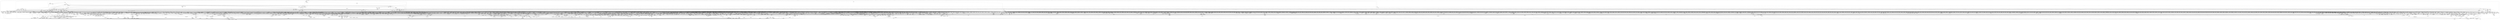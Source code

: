 digraph kerncollapsed {
    "Indirect call13" [color="black"];
    "find_task_by_pid_ns" [color="black"];
    "__wake_up_klogd.part.0" [color="black"];
    "defer_console_output" [color="black"];
    "rt_mutex_slowtrylock" [color="black"];
    "pagefault_enable_2" [color="black"];
    "sve_save_state" [color="black"];
    "panic_smp_self_stop" [color="black"];
    "hrtimer_try_to_cancel" [color="black"];
    "__raw_spin_lock_irqsave_34" [color="black"];
    "fasync_insert_entry" [color="black"];
    "sock_flag_1" [color="black"];
    "new_context" [color="black"];
    "kobj_child_ns_ops" [color="black"];
    "inode_cgwb_move_to_attached" [color="black"];
    "rcu_segcblist_add_len" [color="black"];
    "touch_atime" [color="black"];
    "put_unused_fd" [color="black"];
    "xas_reload" [color="black"];
    "strscpy_pad" [color="black"];
    "mas_wr_new_end" [color="black"];
    "Indirect call131" [color="black"];
    "mnt_add_count" [color="black"];
    "__raw_spin_lock_28" [color="black"];
    "Indirect call60" [color="black"];
    "Indirect call10" [color="black"];
    "__init_waitqueue_head" [color="black"];
    "list_del_init_7" [color="black"];
    "Indirect call169" [color="black"];
    "find_next_bit_17" [color="black"];
    "_atomic_dec_and_lock_irqsave" [color="black"];
    "folio_account_cleaned" [color="black"];
    "Indirect call113" [color="black"];
    "mas_set_parent.constprop.0" [color="black"];
    "clear_inode" [color="black"];
    "vfs_open" [color="black"];
    "percpu_ref_put_many.constprop.0" [color="black"];
    "access_ok_39" [color="black"];
    "hlist_bl_unlock" [color="black"];
    "__bitmap_intersects" [color="black"];
    "entity_eligible" [color="black"];
    "arch_local_irq_disable_2" [color="black"];
    "attach_pid" [color="black"];
    "__kern_my_cpu_offset_61" [color="black"];
    "osq_lock" [color="black"];
    "__lock_parent" [color="black"];
    "____do_softirq" [color="black"];
    "__flush_tlb_page_nosync" [color="black"];
    "__kern_my_cpu_offset_133" [color="black"];
    "__radix_tree_lookup" [color="black"];
    "set_ti_thread_flag" [color="black"];
    "user_disable_single_step" [color="black"];
    "user_path_at_empty" [color="black"];
    "Indirect call30" [color="black"];
    "mas_data_end" [color="black"];
    "prepare_to_swait_event" [color="black"];
    "desc_make_final" [color="black"];
    "folio_nr_pages_1" [color="black"];
    "folio_pfn" [color="black"];
    "dequeue_load_avg" [color="black"];
    "sock_rmem_free" [color="black"];
    "timekeeping_get_ns" [color="black"];
    "irq_set_thread_affinity" [color="black"];
    "recalc_sigpending" [color="black"];
    "__raw_spin_lock_irqsave_32" [color="black"];
    "console_is_usable" [color="black"];
    "get_ldops" [color="black"];
    "vma_needs_dirty_tracking" [color="black"];
    "set_task_cpu" [color="black"];
    "Indirect call195" [color="black"];
    "__smp_call_single_queue" [color="black"];
    "fsnotify_compare_groups" [color="black"];
    "_compound_head_2" [color="black"];
    "task_join_group_stop" [color="black"];
    "srcu_gp_start" [color="black"];
    "sane_fdtable_size" [color="black"];
    "do_raw_spin_lock_65" [color="black"];
    "_find_next_bit" [color="black"];
    "cpu_clock_sample" [color="black"];
    "__list_del_entry" [color="black"];
    "cpu_active" [color="black"];
    "dequeue_task" [color="black"];
    "__cmpxchg_case_mb_32_10" [color="black"];
    "Indirect call180" [color="black"];
    "__mnt_is_readonly" [color="black"];
    "task_set_jobctl_pending" [color="black"];
    "folio_nr_pages_4" [color="black"];
    "set_swapper_pgd" [color="black"];
    "do_raw_spin_lock_38" [color="black"];
    "unlock_mount_hash" [color="black"];
    "folio_trylock_flag" [color="black"];
    "wakeup_kcompactd" [color="black"];
    "lowest_in_progress" [color="black"];
    "percpu_counter_add_batch" [color="black"];
    "mas_store_prealloc.part.0" [color="black"];
    "__remove_shared_vm_struct.constprop.0" [color="black"];
    "handle_lookup_down" [color="black"];
    "prepare_alloc_pages.constprop.0" [color="black"];
    "__raw_spin_lock_3" [color="black"];
    "enqueue_timer" [color="black"];
    "security_file_set_fowner" [color="black"];
    "io_cqe_cache_refill" [color="black"];
    "put_filesystem" [color="black"];
    "zone_page_state_snapshot" [color="black"];
    "pcpu_block_refresh_hint" [color="black"];
    "__raw_spin_lock_irq_31" [color="black"];
    "file_ra_state_init" [color="black"];
    "wants_signal" [color="black"];
    "virt_to_head_page.isra.0" [color="black"];
    "skb_checksum" [color="black"];
    "__raw_spin_unlock_irq_4" [color="black"];
    "Indirect call82" [color="black"];
    "copy_fd_bitmaps" [color="black"];
    "mte_thread_switch" [color="black"];
    "Indirect call25" [color="black"];
    "lru_note_cost" [color="black"];
    "__raw_read_unlock.constprop.0_2" [color="black"];
    "io_put_kbuf" [color="black"];
    "folio_activate_fn" [color="black"];
    "d_find_any_alias" [color="black"];
    "__raw_spin_lock_46" [color="black"];
    "__kern_my_cpu_offset_38" [color="black"];
    "fill_contig_page_info" [color="black"];
    "mas_set_split_parent.isra.0" [color="black"];
    "__peernet2id" [color="black"];
    "mnt_get_count" [color="black"];
    "tty_name" [color="black"];
    "unreserve_highatomic_pageblock" [color="black"];
    "wb_io_lists_populated" [color="black"];
    "rcu_segcblist_extract_done_cbs" [color="black"];
    "__cmpxchg_case_mb_32_6" [color="black"];
    "arch_local_irq_restore_2" [color="black"];
    "commit_tree" [color="black"];
    "__percpu_add_case_32_15" [color="black"];
    "file_ns_capable" [color="black"];
    "fatal_signal_pending_4" [color="black"];
    "sched_post_fork" [color="black"];
    "Indirect call53" [color="black"];
    "detach_if_pending" [color="black"];
    "audit_inode" [color="black"];
    "workingset_refault" [color="black"];
    "workingset_eviction" [color="black"];
    "Indirect call107" [color="black"];
    "calc_delta_fair" [color="black"];
    "mod_zone_page_state" [color="black"];
    "node_tag_clear" [color="black"];
    "will_become_orphaned_pgrp" [color="black"];
    "vm_unacct_memory_1" [color="black"];
    "do_raw_spin_lock_72" [color="black"];
    "security_file_open" [color="black"];
    "reusable_anon_vma" [color="black"];
    "ma_dead_node" [color="black"];
    "list_lru_del" [color="black"];
    "Indirect call121" [color="black"];
    "__kern_my_cpu_offset_56" [color="black"];
    "__raw_spin_unlock_irqrestore_2" [color="black"];
    "console_srcu_read_lock" [color="black"];
    "__raw_spin_unlock_irq_19" [color="black"];
    "io_timeout_extract" [color="black"];
    "mtree_range_walk" [color="black"];
    "d_set_mounted" [color="black"];
    "__pick_first_entity" [color="black"];
    "test_ti_thread_flag_1" [color="black"];
    "Indirect call178" [color="black"];
    "__cmpxchg_case_acq_32.constprop.0_4" [color="black"];
    "__kern_my_cpu_offset_16" [color="black"];
    "first_zones_zonelist_1" [color="black"];
    "lru_add_fn" [color="black"];
    "skb_headers_offset_update" [color="black"];
    "pmd_install" [color="black"];
    "handle_dots" [color="black"];
    "__kern_my_cpu_offset_79" [color="black"];
    "prepend_char" [color="black"];
    "__update_gt_cputime" [color="black"];
    "mapping_shrinkable" [color="black"];
    "Indirect call66" [color="black"];
    "wq_worker_running" [color="black"];
    "Indirect call175" [color="black"];
    "netlink_lock_table" [color="black"];
    "IS_ERR_OR_NULL_3" [color="black"];
    "update_rq_clock" [color="black"];
    "fsnotify_handle_inode_event.isra.0" [color="black"];
    "drain_pages" [color="black"];
    "load_unaligned_zeropad_1" [color="black"];
    "mt_find" [color="black"];
    "_find_first_zero_bit" [color="black"];
    "xas_load" [color="black"];
    "page_vma_mapped_walk_done" [color="black"];
    "__raw_spin_unlock_irq_5" [color="black"];
    "__sync_icache_dcache" [color="black"];
    "vma_interval_tree_remove" [color="black"];
    "Indirect call64" [color="black"];
    "__raw_spin_lock_irqsave_12" [color="black"];
    "Indirect call83" [color="black"];
    "sk_memory_allocated_sub" [color="black"];
    "__raw_spin_unlock_irq_11" [color="black"];
    "mas_next_setup.constprop.0" [color="black"];
    "calc_wheel_index" [color="black"];
    "fpsimd_flush_task_state" [color="black"];
    "Indirect call199" [color="black"];
    "fatal_signal_pending_5" [color="black"];
    "posix_cpu_timer_rearm" [color="black"];
    "__set_fixmap" [color="black"];
    "chacha_block_generic" [color="black"];
    "posix_cputimers_group_init" [color="black"];
    "_compound_head_3" [color="black"];
    "list_move_tail" [color="black"];
    "Indirect call206" [color="black"];
    "__kern_my_cpu_offset_24" [color="black"];
    "_find_next_or_bit" [color="black"];
    "__kern_my_cpu_offset_25" [color="black"];
    "audit_gid_comparator" [color="black"];
    "find_vmap_area" [color="black"];
    "Indirect call96" [color="black"];
    "pmd_clear_huge" [color="black"];
    "__percpu_add_case_64_1" [color="black"];
    "Indirect call56" [color="black"];
    "do_softirq" [color="black"];
    "__pageblock_pfn_to_page" [color="black"];
    "desc_read" [color="black"];
    "_compound_head_7" [color="black"];
    "__dl_add" [color="black"];
    "exit_rcu" [color="black"];
    "Indirect call31" [color="black"];
    "xattr_resolve_name" [color="black"];
    "find_lock_later_rq" [color="black"];
    "osq_unlock" [color="black"];
    "d_lru_del" [color="black"];
    "no_page_table" [color="black"];
    "__kern_my_cpu_offset_70" [color="black"];
    "_get_random_bytes" [color="black"];
    "mte_copy_page_tags" [color="black"];
    "skb_zcopy_downgrade_managed" [color="black"];
    "next_group" [color="black"];
    "__percpu_add_case_64.constprop.0" [color="black"];
    "thread_group_cputime" [color="black"];
    "prepare_to_wait_event" [color="black"];
    "__percpu_add_return_case_32_1" [color="black"];
    "signal_pending_state_1" [color="black"];
    "irq_to_desc" [color="black"];
    "__integrity_iint_find" [color="black"];
    "mas_set_alloc_req" [color="black"];
    "cpumask_next.constprop.0" [color="black"];
    "check_class_changed" [color="black"];
    "__raw_spin_unlock_irqrestore_33" [color="black"];
    "dl_set_overload.part.0" [color="black"];
    "rt_mutex_proxy_unlock" [color="black"];
    "lockref_get_not_zero" [color="black"];
    "io_prep_async_work" [color="black"];
    "Indirect call71" [color="black"];
    "tick_get_wakeup_device" [color="black"];
    "find_later_rq" [color="black"];
    "cpu_util_cfs_boost" [color="black"];
    "Indirect call146" [color="black"];
    "rcu_segcblist_first_pend_cb" [color="black"];
    "audit_log_path_denied" [color="black"];
    "Indirect call151" [color="black"];
    "rb_erase" [color="black"];
    "__kern_my_cpu_offset_27" [color="black"];
    "__kern_my_cpu_offset_49" [color="black"];
    "__kern_my_cpu_offset_54" [color="black"];
    "Indirect call215" [color="black"];
    "remove_nodes.constprop.0" [color="black"];
    "idr_for_each" [color="black"];
    "Indirect call128" [color="black"];
    "path_is_under" [color="black"];
    "migrate_disable" [color="black"];
    "slab_want_init_on_alloc" [color="black"];
    "set_ptes.constprop.0.isra.0_1" [color="black"];
    "__kmem_obj_info" [color="black"];
    "deny_write_access.isra.0" [color="black"];
    "d_find_alias" [color="black"];
    "__kern_my_cpu_offset_51" [color="black"];
    "mas_wr_walk" [color="black"];
    "update_dl_rq_load_avg" [color="black"];
    "__raw_spin_unlock_irqrestore_21" [color="black"];
    "pcpu_chunk_slot" [color="black"];
    "__percpu_add_case_32_21" [color="black"];
    "allow_direct_reclaim" [color="black"];
    "__wake_up" [color="black"];
    "smp_call_function_many_cond" [color="black"];
    "folio_trylock_4" [color="black"];
    "smp_call_function_single" [color="black"];
    "pud_clear_huge" [color="black"];
    "vma_interval_tree_subtree_search" [color="black"];
    "__set_task_special" [color="black"];
    "Indirect call207" [color="black"];
    "mod_timer" [color="black"];
    "rb_next" [color="black"];
    "rb_first" [color="black"];
    "pcpu_block_update_hint_alloc" [color="black"];
    "task_will_free_mem" [color="black"];
    "Indirect call92" [color="black"];
    "__raw_spin_unlock_irqrestore_12" [color="black"];
    "list_del_2" [color="black"];
    "__flow_hash_from_keys" [color="black"];
    "sync_exp_work_done" [color="black"];
    "read_seqbegin.constprop.0" [color="black"];
    "sync_icache_aliases" [color="black"];
    "io_wq_work_match_item" [color="black"];
    "memblock_search" [color="black"];
    "Indirect call145" [color="black"];
    "__cmpxchg_case_acq_32.constprop.0_10" [color="black"];
    "check_mnt.isra.0" [color="black"];
    "mm_set_has_pinned_flag" [color="black"];
    "filename_lookup" [color="black"];
    "get_mm_exe_file" [color="black"];
    "tty_port_kopened" [color="black"];
    "rcu_gp_is_expedited" [color="black"];
    "get_file_1" [color="black"];
    "avg_vruntime" [color="black"];
    "__preempt_count_sub" [color="black"];
    "fd_install" [color="black"];
    "Indirect call80" [color="black"];
    "lock_mount_hash" [color="black"];
    "__cmpxchg_case_acq_32_3" [color="black"];
    "__kern_my_cpu_offset_55" [color="black"];
    "__percpu_add_case_64.constprop.0_3" [color="black"];
    "Indirect call179" [color="black"];
    "percpu_ref_put_many.constprop.0_1" [color="black"];
    "__raw_spin_lock_34" [color="black"];
    "compaction_suitable" [color="black"];
    "proto_memory_pcpu_drain" [color="black"];
    "__get_task_comm" [color="black"];
    "Indirect call183" [color="black"];
    "mte_zero_clear_page_tags" [color="black"];
    "invalid_mkclean_vma" [color="black"];
    "__raw_spin_unlock_bh.constprop.0" [color="black"];
    "mte_dead_walk" [color="black"];
    "chacha_permute" [color="black"];
    "can_migrate_task" [color="black"];
    "Indirect call98" [color="black"];
    "synchronize_rcu.part.0" [color="black"];
    "posix_cpu_timers_exit" [color="black"];
    "task_sched_runtime" [color="black"];
    "set_work_data" [color="black"];
    "in_group_p" [color="black"];
    "workingset_test_recent" [color="black"];
    "io_prep_async_link" [color="black"];
    "__raw_spin_lock_irq_20" [color="black"];
    "update_pm_runtime_accounting" [color="black"];
    "do_raw_spin_lock_25" [color="black"];
    "copyin" [color="black"];
    "folio_nr_pages_3" [color="black"];
    "netdev_name" [color="black"];
    "__reset_isolation_pfn" [color="black"];
    "touch_mnt_namespace" [color="black"];
    "set_secondary_fwnode" [color="black"];
    "__d_lookup_rcu" [color="black"];
    "sock_inuse_add" [color="black"];
    "security_sk_free" [color="black"];
    "do_raw_spin_lock_1" [color="black"];
    "Indirect call19" [color="black"];
    "__irq_domain_deactivate_irq" [color="black"];
    "get_vfs_caps_from_disk" [color="black"];
    "Indirect call14" [color="black"];
    "percpu_counter_set" [color="black"];
    "io_cancel_req_match" [color="black"];
    "__raw_spin_unlock_irq_12" [color="black"];
    "get_new_cred" [color="black"];
    "restore_nameidata" [color="black"];
    "pcpu_post_unmap_tlb_flush" [color="black"];
    "anon_vma_interval_tree_remove" [color="black"];
    "qdisc_qstats_cpu_qlen_inc" [color="black"];
    "do_raw_spin_lock_28" [color="black"];
    "skb_tailroom" [color="black"];
    "lookup_fast" [color="black"];
    "__remove_inode_hash" [color="black"];
    "skb_may_tx_timestamp.part.0" [color="black"];
    "__raw_spin_lock_31" [color="black"];
    "__fget_light" [color="black"];
    "__legitimize_mnt" [color="black"];
    "io_wq_get_acct" [color="black"];
    "pvm_determine_end_from_reverse" [color="black"];
    "gup_folio_next" [color="black"];
    "get_file.isra.0" [color="black"];
    "__rt_mutex_slowtrylock" [color="black"];
    "percpu_ref_get_many.constprop.0" [color="black"];
    "__mutex_init" [color="black"];
    "timer_delete" [color="black"];
    "io_poll_remove_entries" [color="black"];
    "mas_adopt_children.isra.0" [color="black"];
    "mas_update_gap" [color="black"];
    "list_splice" [color="black"];
    "cpu_util_cfs" [color="black"];
    "Indirect call58" [color="black"];
    "do_raw_spin_lock_73" [color="black"];
    "Indirect call203" [color="black"];
    "Indirect call171" [color="black"];
    "__dl_clear_params" [color="black"];
    "to_kthread" [color="black"];
    "find_next_bit.constprop.0_14" [color="black"];
    "mod_node_state" [color="black"];
    "cpumask_intersects.constprop.0_1" [color="black"];
    "__skb_set_length_1" [color="black"];
    "mab_shift_right" [color="black"];
    "task_active_pid_ns" [color="black"];
    "blake2s_compress" [color="black"];
    "pm_runtime_autosuspend_expiration" [color="black"];
    "tlb_flush_1" [color="black"];
    "__attach_mnt" [color="black"];
    "__raw_spin_unlock_irqrestore_8" [color="black"];
    "__raw_read_unlock.constprop.0_6" [color="black"];
    "__kern_my_cpu_offset_6" [color="black"];
    "__raw_spin_lock_irqsave_41" [color="black"];
    "Indirect call111" [color="black"];
    "cpu_online" [color="black"];
    "__cmpwait_case_32_3" [color="black"];
    "wb_has_dirty_io" [color="black"];
    "kick_process" [color="black"];
    "clear_ti_thread_flag" [color="black"];
    "__raw_spin_lock.constprop.0_1" [color="black"];
    "redirty_tail_locked" [color="black"];
    "__raw_spin_lock_49" [color="black"];
    "Indirect call88" [color="black"];
    "Indirect call47" [color="black"];
    "Indirect call185" [color="black"];
    "path_get" [color="black"];
    "node_dirty_ok" [color="black"];
    "do_csum" [color="black"];
    "__raw_spin_lock_irq_5" [color="black"];
    "finish_automount" [color="black"];
    "copy_highpage" [color="black"];
    "Indirect call220" [color="black"];
    "wb_stat_error" [color="black"];
    "set_area_direct_map" [color="black"];
    "ktime_get_real_ts64" [color="black"];
    "__raw_spin_unlock_irq_37" [color="black"];
    "rcu_segcblist_entrain" [color="black"];
    "queued_spin_lock_slowpath" [color="black"];
    "flush_tlb_mm" [color="black"];
    "need_mlock_drain" [color="black"];
    "move_freelist_tail" [color="black"];
    "__d_lookup_rcu_op_compare" [color="black"];
    "__audit_inode" [color="black"];
    "find_next_zero_bit_1" [color="black"];
    "printk_parse_prefix" [color="black"];
    "__raw_spin_lock_irqsave_51" [color="black"];
    "find_alive_thread.isra.0" [color="black"];
    "lazy_max_pages" [color="black"];
    "__enqueue_entity" [color="black"];
    "Indirect call163" [color="black"];
    "signalfd_cleanup" [color="black"];
    "simple_xattr_space" [color="black"];
    "mtree_load" [color="black"];
    "audit_alloc_name" [color="black"];
    "__raw_spin_lock_irq_1" [color="black"];
    "lockref_put_or_lock" [color="black"];
    "__cmpxchg_case_mb_64_4" [color="black"];
    "cpumask_first" [color="black"];
    "Indirect call87" [color="black"];
    "Indirect call77" [color="black"];
    "mas_new_ma_node" [color="black"];
    "hrtimer_force_reprogram.constprop.0" [color="black"];
    "Indirect call222" [color="black"];
    "___d_drop" [color="black"];
    "mast_split_data" [color="black"];
    "vma_is_secretmem" [color="black"];
    "mas_push_node" [color="black"];
    "cpu_mitigations_off" [color="black"];
    "d_walk" [color="black"];
    "folio_evictable_1" [color="black"];
    "tag_clear_highpage" [color="black"];
    "_find_last_bit" [color="black"];
    "mas_ascend" [color="black"];
    "Indirect call61" [color="black"];
    "__timer_delete_sync" [color="black"];
    "down_trylock" [color="black"];
    "change_page_range" [color="black"];
    "fragmentation_index" [color="black"];
    "do_raw_spin_lock_13" [color="black"];
    "skb_has_frag_list" [color="black"];
    "rwsem_read_trylock" [color="black"];
    "propagation_next" [color="black"];
    "files_lookup_fd_raw" [color="black"];
    "is_current_pgrp_orphaned" [color="black"];
    "Indirect call198" [color="black"];
    "__mnt_want_write" [color="black"];
    "__io_acct_run_queue" [color="black"];
    "__d_lookup_unhash_wake" [color="black"];
    "rb_insert_color_cached" [color="black"];
    "Indirect call226" [color="black"];
    "__cmpxchg_case_acq_32.constprop.0_7" [color="black"];
    "is_rlimit_overlimit" [color="black"];
    "next_mnt" [color="black"];
    "call_function_single_prep_ipi" [color="black"];
    "igrab" [color="black"];
    "mas_prev" [color="black"];
    "__percpu_add_case_64_4" [color="black"];
    "detach_entity_load_avg" [color="black"];
    "fetch_robust_entry" [color="black"];
    "test_ti_thread_flag_22" [color="black"];
    "enqueue_task" [color="black"];
    "vma_interval_tree_iter_first" [color="black"];
    "xas_start" [color="black"];
    "Indirect call224" [color="black"];
    "__lock_task_sighand" [color="black"];
    "folio_lruvec_relock_irq.constprop.0" [color="black"];
    "netlink_unlock_table" [color="black"];
    "check_preempt_curr_dl" [color="black"];
    "__raw_spin_unlock_irqrestore_14" [color="black"];
    "wakeup_kswapd" [color="black"];
    "rcu_stall_is_suppressed" [color="black"];
    "this_cpu_has_cap.part.0" [color="black"];
    "Indirect call103" [color="black"];
    "strcspn" [color="black"];
    "memchr" [color="black"];
    "xas_set_offset" [color="black"];
    "Indirect call210" [color="black"];
    "mapping_allow_writable" [color="black"];
    "queued_read_lock.constprop.0" [color="black"];
    "__kern_my_cpu_offset_76" [color="black"];
    "__raw_spin_lock_4" [color="black"];
    "purge_fragmented_block" [color="black"];
    "dcache_clean_pou" [color="black"];
    "Indirect call3" [color="black"];
    "convert_prio" [color="black"];
    "sve_state_size" [color="black"];
    "maybe_mkwrite.isra.0" [color="black"];
    "lru_note_cost_refault" [color="black"];
    "__sw_hweight64" [color="black"];
    "count_vm_event_2" [color="black"];
    "_prb_commit" [color="black"];
    "__mod_timer" [color="black"];
    "sched_cgroup_fork" [color="black"];
    "inc_rlimit_ucounts" [color="black"];
    "__percpu_down_write_trylock" [color="black"];
    "check_and_switch_context" [color="black"];
    "enqueue_hrtimer.constprop.0" [color="black"];
    "update_sctlr_el1" [color="black"];
    "pcpu_init_md_blocks" [color="black"];
    "rcu_accelerate_cbs" [color="black"];
    "io_req_defer_failed" [color="black"];
    "tls_preserve_current_state" [color="black"];
    "__raw_spin_unlock_irq.constprop.0_2" [color="black"];
    "gfp_pfmemalloc_allowed" [color="black"];
    "arch_local_irq_save_1" [color="black"];
    "data_check_size" [color="black"];
    "try_to_unmap_flush" [color="black"];
    "skb_pfmemalloc" [color="black"];
    "Indirect call24" [color="black"];
    "sched_ttwu_pending" [color="black"];
    "get_data" [color="black"];
    "__udelay" [color="black"];
    "__list_del_entry_2" [color="black"];
    "__raw_spin_lock_irqsave_7" [color="black"];
    "next_online_pgdat" [color="black"];
    "min_deadline_cb_propagate" [color="black"];
    "put_link" [color="black"];
    "vma_address" [color="black"];
    "io_poll_mark_cancelled" [color="black"];
    "attach_task" [color="black"];
    "strncmp" [color="black"];
    "select_collect" [color="black"];
    "__raw_spin_unlock_irq_3" [color="black"];
    "task_get_vl" [color="black"];
    "Indirect call45" [color="black"];
    "__srcu_read_lock" [color="black"];
    "do_raw_spin_lock_43" [color="black"];
    "__folio_cancel_dirty" [color="black"];
    "Indirect call141" [color="black"];
    "wake_up_var" [color="black"];
    "__printk_safe_exit" [color="black"];
    "rt_mutex_init_proxy_locked" [color="black"];
    "pm_runtime_get_noresume" [color="black"];
    "Indirect call51" [color="black"];
    "arch_local_irq_save" [color="black"];
    "__d_find_any_alias" [color="black"];
    "Indirect call70" [color="black"];
    "req_set_fail" [color="black"];
    "find_next_bit_29" [color="black"];
    "Indirect call228" [color="black"];
    "dec_mm_counter" [color="black"];
    "__page_dup_rmap.constprop.0" [color="black"];
    "rcu_seq_end_1" [color="black"];
    "Indirect call2" [color="black"];
    "should_zap_page" [color="black"];
    "__raw_spin_lock_irq_32" [color="black"];
    "__bitmap_equal" [color="black"];
    "hrtimer_cancel" [color="black"];
    "test_taint" [color="black"];
    "__remove_hrtimer" [color="black"];
    "__xchg_case_64.constprop.0" [color="black"];
    "dev_driver_string" [color="black"];
    "__raw_spin_unlock_irqrestore_9" [color="black"];
    "domain_dirty_limits" [color="black"];
    "__fdget_raw" [color="black"];
    "try_to_unlazy_next" [color="black"];
    "sock_rfree" [color="black"];
    "arch_local_irq_restore_3" [color="black"];
    "inode_to_bdi" [color="black"];
    "arm64_kernel_unmapped_at_el0_4" [color="black"];
    "Indirect call115" [color="black"];
    "__pi_strcmp" [color="black"];
    "task_participate_group_stop" [color="black"];
    "do_raw_spin_lock_116" [color="black"];
    "memcg_charge_kernel_stack.part.0" [color="black"];
    "prepend_name" [color="black"];
    "update_rt_rq_load_avg" [color="black"];
    "__disable_irq_nosync" [color="black"];
    "post_alloc_hook" [color="black"];
    "mab_mas_cp" [color="black"];
    "sk_mem_reclaim" [color="black"];
    "sched_clock" [color="black"];
    "wakeup_source_deactivate" [color="black"];
    "ktime_get_mono_fast_ns" [color="black"];
    "count_mounts" [color="black"];
    "lockref_put_return" [color="black"];
    "set_next_task" [color="black"];
    "Indirect call170" [color="black"];
    "read_sanitised_ftr_reg" [color="black"];
    "futex_hash" [color="black"];
    "percpu_ref_noop_confirm_switch" [color="black"];
    "device_pm_check_callbacks" [color="black"];
    "hlist_bl_lock" [color="black"];
    "Indirect call161" [color="black"];
    "tlb_gather_mmu_fullmm" [color="black"];
    "Indirect call181" [color="black"];
    "cpudl_find" [color="black"];
    "irq_work_claim" [color="black"];
    "__kern_my_cpu_offset_78" [color="black"];
    "__cmpxchg_case_acq_64" [color="black"];
    "__raw_spin_unlock_irqrestore_10" [color="black"];
    "do_raw_spin_lock_99" [color="black"];
    "finish_swait" [color="black"];
    "__printk_cpu_sync_try_get" [color="black"];
    "_task_util_est" [color="black"];
    "__irq_put_desc_unlock" [color="black"];
    "fsnotify_group_assert_locked" [color="black"];
    "__siphash_unaligned" [color="black"];
    "skb_tailroom_1" [color="black"];
    "tty_termios_input_baud_rate" [color="black"];
    "raw_spin_rq_lock_1" [color="black"];
    "lock_parent" [color="black"];
    "errseq_sample" [color="black"];
    "__raw_spin_lock_20" [color="black"];
    "__task_rq_lock" [color="black"];
    "__cmpxchg_case_acq_32.constprop.0_12" [color="black"];
    "__raw_spin_lock_5" [color="black"];
    "get_group_info.isra.0" [color="black"];
    "list_del_1" [color="black"];
    "is_posix_acl_xattr" [color="black"];
    "__kern_my_cpu_offset_74" [color="black"];
    "copy_to_user_page" [color="black"];
    "io_schedule_prepare" [color="black"];
    "__rb_erase_color" [color="black"];
    "__get_cpu_fpsimd_context" [color="black"];
    "fsnotify_perm.part.0" [color="black"];
    "__mnt_want_write_file" [color="black"];
    "__raw_write_unlock_irq_4" [color="black"];
    "extract_entropy.constprop.0" [color="black"];
    "local_cpu_stop" [color="black"];
    "__raw_spin_lock_24" [color="black"];
    "task_clear_jobctl_pending" [color="black"];
    "do_raw_spin_lock_83" [color="black"];
    "xas_error.isra.0" [color="black"];
    "osq_wait_next" [color="black"];
    "dl_bw_cpus" [color="black"];
    "mmget" [color="black"];
    "__raw_spin_lock_irq_43" [color="black"];
    "pagefault_enable_1" [color="black"];
    "system_supports_address_auth_1" [color="black"];
    "list_del_init_5" [color="black"];
    "ktime_get" [color="black"];
    "__cmpxchg_case_acq_32_2" [color="black"];
    "page_ref_inc_4" [color="black"];
    "blake2s_final" [color="black"];
    "task_rq_unlock" [color="black"];
    "sibling_imbalance.isra.0" [color="black"];
    "__kern_my_cpu_offset_28" [color="black"];
    "init_completion" [color="black"];
    "add_device_randomness" [color="black"];
    "__raw_spin_unlock_irq_38" [color="black"];
    "Indirect call177" [color="black"];
    "find_suitable_fallback" [color="black"];
    "step_into" [color="black"];
    "pde_subdir_find" [color="black"];
    "pcpu_free_area.isra.0" [color="black"];
    "unlock_task_sighand.isra.0_1" [color="black"];
    "__set_close_on_exec.isra.0" [color="black"];
    "min_deadline_cb_rotate" [color="black"];
    "blake2s_update" [color="black"];
    "device_match_devt" [color="black"];
    "put_ldops.constprop.0" [color="black"];
    "cpumask_any_and_distribute" [color="black"];
    "Indirect call65" [color="black"];
    "__mutex_trylock_common" [color="black"];
    "find_next_zero_bit" [color="black"];
    "do_raw_spin_lock_58" [color="black"];
    "xas_next_entry.constprop.0" [color="black"];
    "pgdat_balanced" [color="black"];
    "__raw_spin_unlock_irq_18" [color="black"];
    "set_ptes.isra.0" [color="black"];
    "bump_cpu_timer" [color="black"];
    "__raw_spin_lock.constprop.0" [color="black"];
    "kernfs_get" [color="black"];
    "__cmpxchg_case_acq_32.constprop.0_5" [color="black"];
    "smp_call_function" [color="black"];
    "audit_uid_comparator" [color="black"];
    "__skb_checksum" [color="black"];
    "mod_node_page_state" [color="black"];
    "Indirect call201" [color="black"];
    "rcu_cblist_dequeue" [color="black"];
    "do_raw_spin_lock_57" [color="black"];
    "rcu_seq_set_state" [color="black"];
    "do_raw_spin_lock_6" [color="black"];
    "pid_task" [color="black"];
    "__balance_callbacks" [color="black"];
    "xas_find_conflict" [color="black"];
    "pick_next_pushable_dl_task" [color="black"];
    "__percpu_add_case_32_7" [color="black"];
    "pcpu_block_update" [color="black"];
    "prepend_path" [color="black"];
    "eth_type_vlan" [color="black"];
    "d_alloc" [color="black"];
    "pte_to_swp_entry" [color="black"];
    "__percpu_add_case_32_1" [color="black"];
    "get_cpu_fpsimd_context" [color="black"];
    "pcpu_find_block_fit" [color="black"];
    "pcpu_alloc_area" [color="black"];
    "__raw_spin_unlock_irqrestore_4" [color="black"];
    "__raw_spin_unlock_irqrestore_38" [color="black"];
    "page_ref_inc" [color="black"];
    "zone_page_state_add" [color="black"];
    "arm64_kernel_unmapped_at_el0_3" [color="black"];
    "vma_interval_tree_insert_after" [color="black"];
    "list_lru_add" [color="black"];
    "ptep_clear_flush" [color="black"];
    "__init_rwsem" [color="black"];
    "pvm_find_va_enclose_addr" [color="black"];
    "del_page_from_free_list" [color="black"];
    "__raw_spin_lock_irqsave_29" [color="black"];
    "should_failslab" [color="black"];
    "folio_invalidate" [color="black"];
    "xa_find_after" [color="black"];
    "need_seqretry" [color="black"];
    "__percpu_add_case_64_3" [color="black"];
    "__efistub_caches_clean_inval_pou" [color="black"];
    "test_ti_thread_flag_10" [color="black"];
    "lockref_get_not_dead" [color="black"];
    "xa_find" [color="black"];
    "do_raw_spin_lock_15" [color="black"];
    "list_del_init" [color="black"];
    "__kern_my_cpu_offset_14" [color="black"];
    "fsnotify_put_sb_connectors" [color="black"];
    "arch_send_call_function_ipi_mask" [color="black"];
    "__raw_spin_unlock_irqrestore_6" [color="black"];
    "__wake_up_common" [color="black"];
    "has_locked_children" [color="black"];
    "Indirect call18" [color="black"];
    "__inode_add_lru" [color="black"];
    "class_raw_spinlock_irqsave_destructor" [color="black"];
    "Indirect call123" [color="black"];
    "pte_to_swp_entry_2" [color="black"];
    "pm_qos_update_flags" [color="black"];
    "__hlist_del" [color="black"];
    "__skb_flow_get_ports" [color="black"];
    "Indirect call135" [color="black"];
    "first_zones_zonelist" [color="black"];
    "__xas_next" [color="black"];
    "Indirect call132" [color="black"];
    "__dev_pm_qos_resume_latency" [color="black"];
    "put_dec" [color="black"];
    "__try_to_del_timer_sync" [color="black"];
    "rcu_dynticks_snap" [color="black"];
    "mmgrab_2" [color="black"];
    "__wb_update_bandwidth.constprop.0" [color="black"];
    "compound_order_1" [color="black"];
    "down_read_trylock" [color="black"];
    "replace_mark_chunk" [color="black"];
    "io_match_task_safe" [color="black"];
    "d_path" [color="black"];
    "skb_tailroom_2" [color="black"];
    "__irq_get_desc_lock" [color="black"];
    "__raw_spin_lock_irqsave_25" [color="black"];
    "write_seqlock.constprop.0" [color="black"];
    "is_migration_entry" [color="black"];
    "folio_trylock_1" [color="black"];
    "cpu_online_1" [color="black"];
    "percpu_ref_get_many" [color="black"];
    "__reuseport_detach_sock.isra.0" [color="black"];
    "mab_no_null_split" [color="black"];
    "security_d_instantiate" [color="black"];
    "__raw_spin_lock_irqsave_5" [color="black"];
    "rcu_segcblist_move_seglen" [color="black"];
    "ktime_get_real_seconds" [color="black"];
    "do_raw_spin_lock_45" [color="black"];
    "__raw_spin_unlock_irqrestore_3" [color="black"];
    "page_ref_add" [color="black"];
    "kernfs_next_descendant_post" [color="black"];
    "Indirect call79" [color="black"];
    "virt_to_slab" [color="black"];
    "Indirect call5" [color="black"];
    "skb_header_pointer_2" [color="black"];
    "__raw_spin_lock_15" [color="black"];
    "io_cqring_wake" [color="black"];
    "__printk_safe_enter" [color="black"];
    "security_secid_to_secctx" [color="black"];
    "system_supports_generic_auth" [color="black"];
    "__raw_spin_lock_irqsave_44" [color="black"];
    "wake_up_klogd" [color="black"];
    "folio_mapped_2" [color="black"];
    "audit_copy_inode" [color="black"];
    "get_work_pool" [color="black"];
    "do_raw_spin_lock_29" [color="black"];
    "__raw_spin_unlock_irqrestore_32" [color="black"];
    "can_set_direct_map" [color="black"];
    "find_first_bit_4" [color="black"];
    "Indirect call218" [color="black"];
    "set_cpu_online" [color="black"];
    "netlink_has_listeners" [color="black"];
    "Indirect call159" [color="black"];
    "radix_tree_iter_tag_clear" [color="black"];
    "audit_rate_check.part.0" [color="black"];
    "Indirect call38" [color="black"];
    "test_and_set_ti_thread_flag_1" [color="black"];
    "Indirect call133" [color="black"];
    "__raw_spin_lock_42" [color="black"];
    "count_vm_events" [color="black"];
    "io_cancel_cb" [color="black"];
    "__mutex_add_waiter" [color="black"];
    "kernel_init_pages" [color="black"];
    "find_next_bit_11" [color="black"];
    "security_current_getsecid_subj" [color="black"];
    "lock_mnt_tree" [color="black"];
    "path_lookupat" [color="black"];
    "__raw_spin_lock_irq_41" [color="black"];
    "__cmpxchg_case_mb_64_7" [color="black"];
    "do_raw_spin_lock_11" [color="black"];
    "list_del_init_3" [color="black"];
    "workingset_age_nonresident" [color="black"];
    "__skb_dequeue_3" [color="black"];
    "iov_iter_revert" [color="black"];
    "invalid_migration_vma" [color="black"];
    "__task_will_free_mem" [color="black"];
    "rseq_migrate" [color="black"];
    "dev_bus_name" [color="black"];
    "ttwu_queue_wakelist" [color="black"];
    "pte_mkdirty" [color="black"];
    "__cmpxchg_case_acq_64_1" [color="black"];
    "req_ref_put_and_test" [color="black"];
    "__io_prep_linked_timeout" [color="black"];
    "find_first_bit_1" [color="black"];
    "Indirect call160" [color="black"];
    "timer_delete_hook" [color="black"];
    "__prepare_to_swait" [color="black"];
    "__raw_spin_lock_irqsave.constprop.0_1" [color="black"];
    "clear_ti_thread_flag_5" [color="black"];
    "count_vm_events_2" [color="black"];
    "device_links_read_lock" [color="black"];
    "kthread_data" [color="black"];
    "__raw_spin_lock_irqsave.constprop.0_8" [color="black"];
    "mas_next_slot" [color="black"];
    "set_next_entity" [color="black"];
    "mas_next_sibling" [color="black"];
    "rcu_seq_start_1" [color="black"];
    "fsnotify_grab_connector" [color="black"];
    "clear_siginfo" [color="black"];
    "io_should_retry_thread" [color="black"];
    "hrtimer_forward" [color="black"];
    "Indirect call217" [color="black"];
    "mte_clear_page_tags" [color="black"];
    "do_raw_spin_lock_16" [color="black"];
    "radix_tree_lookup" [color="black"];
    "Indirect call94" [color="black"];
    "arch_local_irq_save_5" [color="black"];
    "__cmpxchg_case_mb_32.constprop.0" [color="black"];
    "find_next_bit_7" [color="black"];
    "Indirect call74" [color="black"];
    "clear_ti_thread_flag_1" [color="black"];
    "__skb_zcopy_downgrade_managed" [color="black"];
    "__page_cache_release" [color="black"];
    "do_raw_spin_lock_93" [color="black"];
    "fatal_signal_pending_6" [color="black"];
    "__add_wait_queue" [color="black"];
    "Indirect call223" [color="black"];
    "lock_timer_base" [color="black"];
    "security_audit_rule_free" [color="black"];
    "kernfs_release_file.part.0.isra.0" [color="black"];
    "futex_q_lock" [color="black"];
    "find_busiest_group" [color="black"];
    "__kern_my_cpu_offset_23" [color="black"];
    "io_acct_cancel_pending_work" [color="black"];
    "__hrtimer_get_next_event" [color="black"];
    "Indirect call174" [color="black"];
    "irq_disable" [color="black"];
    "Indirect call21" [color="black"];
    "eventfd_signal_mask" [color="black"];
    "__count_vm_events" [color="black"];
    "no_blink" [color="black"];
    "tlb_remove_table_smp_sync" [color="black"];
    "inc_tlb_flush_pending" [color="black"];
    "Indirect call57" [color="black"];
    "Indirect call11" [color="black"];
    "Indirect call81" [color="black"];
    "override_creds" [color="black"];
    "__d_lookup" [color="black"];
    "find_next_bit.constprop.0_1" [color="black"];
    "tty_ldisc_open" [color="black"];
    "next_signal" [color="black"];
    "__raw_spin_lock" [color="black"];
    "task_sigpending_2" [color="black"];
    "mas_state_walk" [color="black"];
    "tty_driver_flush_buffer" [color="black"];
    "__raw_spin_unlock_irqrestore_37" [color="black"];
    "mas_parent_type" [color="black"];
    "count_vm_event" [color="black"];
    "__raw_spin_lock_irq_6" [color="black"];
    "Indirect call29" [color="black"];
    "xas_result" [color="black"];
    "__dl_update" [color="black"];
    "local_bh_enable" [color="black"];
    "__kern_my_cpu_offset_44" [color="black"];
    "do_raw_spin_lock.constprop.0_3" [color="black"];
    "audit_serial" [color="black"];
    "__raw_spin_lock_irqsave_21" [color="black"];
    "test_tsk_need_resched" [color="black"];
    "__fsnotify_update_child_dentry_flags" [color="black"];
    "get_random_bytes" [color="black"];
    "task_rq_lock" [color="black"];
    "may_mount" [color="black"];
    "__nr_to_section" [color="black"];
    "Indirect call191" [color="black"];
    "Indirect call93" [color="black"];
    "__cmpxchg_case_acq_32.constprop.0_15" [color="black"];
    "__futex_queue" [color="black"];
    "get_file" [color="black"];
    "skb_zcopy" [color="black"];
    "tcp_get_info_chrono_stats" [color="black"];
    "print_tainted" [color="black"];
    "anon_vma_interval_tree_post_update_vma" [color="black"];
    "Indirect call184" [color="black"];
    "cleanup_group_ids" [color="black"];
    "Indirect call28" [color="black"];
    "__printk_cpu_sync_wait" [color="black"];
    "rcu_segcblist_advance" [color="black"];
    "move_queued_task.constprop.0" [color="black"];
    "Indirect call150" [color="black"];
    "__audit_getname" [color="black"];
    "sig_handler_ignored" [color="black"];
    "do_raw_spin_lock_31" [color="black"];
    "Indirect call167" [color="black"];
    "pcpu_chunk_populated" [color="black"];
    "Indirect call149" [color="black"];
    "zone_watermark_ok" [color="black"];
    "__raw_spin_lock_6" [color="black"];
    "xas_retry" [color="black"];
    "d_hash" [color="black"];
    "mab_calc_split" [color="black"];
    "cpumask_weight" [color="black"];
    "Indirect call155" [color="black"];
    "prep_new_page" [color="black"];
    "tag_clear" [color="black"];
    "__kern_my_cpu_offset_53" [color="black"];
    "__kern_my_cpu_offset_11" [color="black"];
    "mas_rewalk_if_dead" [color="black"];
    "fpsimd_preserve_current_state" [color="black"];
    "do_raw_spin_lock_46" [color="black"];
    "__raw_spin_lock_54" [color="black"];
    "__cmpxchg_case_mb_64_1" [color="black"];
    "wb_stat_mod" [color="black"];
    "pfn_swap_entry_to_page" [color="black"];
    "arm_timer" [color="black"];
    "__raw_spin_unlock_irq_6" [color="black"];
    "__raw_spin_unlock_irqrestore_17" [color="black"];
    "pcpu_unit_page_offset" [color="black"];
    "inode_io_list_del" [color="black"];
    "__irq_work_queue_local" [color="black"];
    "__raw_spin_unlock_irq_20" [color="black"];
    "__mod_zone_page_state" [color="black"];
    "folio_anon_vma" [color="black"];
    "space_used" [color="black"];
    "__printk_cpu_sync_put" [color="black"];
    "put_tree_ref" [color="black"];
    "tty_ldisc_close" [color="black"];
    "__cmpxchg_case_acq_32.constprop.0_1" [color="black"];
    "auditsc_get_stamp" [color="black"];
    "__preempt_count_add.constprop.0_1" [color="black"];
    "mas_pop_node" [color="black"];
    "task_pid_vnr" [color="black"];
    "audit_mark_compare" [color="black"];
    "xas_clear_mark" [color="black"];
    "workingset_activation" [color="black"];
    "hrtimer_sleeper_start_expires" [color="black"];
    "clear_ti_thread_flag_4" [color="black"];
    "pwq_activate_inactive_work" [color="black"];
    "do_raw_spin_lock_63" [color="black"];
    "slab_want_init_on_free" [color="black"];
    "memblock_is_map_memory" [color="black"];
    "__cmpxchg_case_mb_32_4" [color="black"];
    "__xa_clear_mark" [color="black"];
    "__anon_vma_interval_tree_augment_rotate" [color="black"];
    "xas_init_marks" [color="black"];
    "Indirect call62" [color="black"];
    "__update_load_avg_se" [color="black"];
    "Indirect call165" [color="black"];
    "__raw_spin_lock_irqsave_42" [color="black"];
    "do_raw_spin_lock_5" [color="black"];
    "Indirect call229" [color="black"];
    "__percpu_add_case_32_20" [color="black"];
    "arch_smp_send_reschedule" [color="black"];
    "forward_timer_base" [color="black"];
    "wake_up_bit" [color="black"];
    "security_inode_permission" [color="black"];
    "local_bh_disable" [color="black"];
    "read_seqbegin_or_lock" [color="black"];
    "io_is_timeout_noseq" [color="black"];
    "do_raw_spin_lock_60" [color="black"];
    "tk_clock_read" [color="black"];
    "mas_leaf_max_gap" [color="black"];
    "find_vma_prev" [color="black"];
    "do_raw_spin_lock_2" [color="black"];
    "set_task_reclaim_state" [color="black"];
    "do_raw_spin_lock_64" [color="black"];
    "access_ok_2" [color="black"];
    "clear_ti_thread_flag_8" [color="black"];
    "__count_vm_events_1" [color="black"];
    "rcu_seq_end" [color="black"];
    "__kern_my_cpu_offset_19" [color="black"];
    "Indirect call68" [color="black"];
    "do_raw_spin_lock_9" [color="black"];
    "make_vfsuid" [color="black"];
    "console_verbose" [color="black"];
    "cpumask_weight.constprop.0_5" [color="black"];
    "fatal_signal_pending_3" [color="black"];
    "kthread_should_stop" [color="black"];
    "rcu_poll_gp_seq_start" [color="black"];
    "folio_size_2" [color="black"];
    "put_write_access" [color="black"];
    "zone_page_state_snapshot.constprop.0" [color="black"];
    "drain_pages_zone" [color="black"];
    "memmove" [color="black"];
    "check_stable_address_space" [color="black"];
    "vmalloc_to_page" [color="black"];
    "hlist_del_init" [color="black"];
    "__raw_spin_trylock_3" [color="black"];
    "rcu_cblist_init" [color="black"];
    "folio_order" [color="black"];
    "__rt_mutex_futex_trylock" [color="black"];
    "load_unaligned_zeropad" [color="black"];
    "__const_udelay" [color="black"];
    "__update_load_avg_cfs_rq" [color="black"];
    "qdisc_maybe_clear_missed" [color="black"];
    "arch_local_irq_save_7" [color="black"];
    "__fswab32_10" [color="black"];
    "timer_wait_running" [color="black"];
    "gup_must_unshare" [color="black"];
    "atime_needs_update" [color="black"];
    "io_wq_worker_running" [color="black"];
    "rwsem_set_reader_owned" [color="black"];
    "__wb_calc_thresh" [color="black"];
    "__raw_spin_unlock_irqrestore_29" [color="black"];
    "nd_alloc_stack" [color="black"];
    "int_sqrt" [color="black"];
    "__raw_spin_trylock" [color="black"];
    "do_raw_spin_lock_17" [color="black"];
    "put_cpu_fpsimd_context" [color="black"];
    "Indirect call6" [color="black"];
    "Indirect call12" [color="black"];
    "Indirect call173" [color="black"];
    "init_timer_key" [color="black"];
    "fast_dput" [color="black"];
    "io_run_cancel" [color="black"];
    "page_mapping" [color="black"];
    "__finalize_skb_around" [color="black"];
    "do_raw_spin_lock_24" [color="black"];
    "count_vm_event_1" [color="black"];
    "Indirect call48" [color="black"];
    "__cmpxchg_case_acq_32.constprop.0_9" [color="black"];
    "io_run_local_work_continue" [color="black"];
    "prb_commit" [color="black"];
    "fatal_signal_pending_1" [color="black"];
    "d_is_dir.isra.0_1" [color="black"];
    "set_kpti_asid_bits" [color="black"];
    "pagetable_pte_dtor" [color="black"];
    "__irq_startup" [color="black"];
    "pmd_offset.isra.0_1" [color="black"];
    "inode_maybe_inc_iversion" [color="black"];
    "do_raw_spin_lock_12" [color="black"];
    "sk_error_report" [color="black"];
    "Indirect call130" [color="black"];
    "__wake_up_bit" [color="black"];
    "folio_nr_pages_2" [color="black"];
    "copy_user_highpage" [color="black"];
    "get_arm64_ftr_reg_nowarn" [color="black"];
    "__dput_to_list" [color="black"];
    "__raw_spin_unlock_irqrestore.constprop.0_1" [color="black"];
    "fatal_signal_pending" [color="black"];
    "u64_stats_add_2" [color="black"];
    "mas_bulk_rebalance" [color="black"];
    "has_managed_dma" [color="black"];
    "update_misfit_status" [color="black"];
    "mte_dead_leaves.constprop.0" [color="black"];
    "__kern_my_cpu_offset_26" [color="black"];
    "__raw_spin_lock_irqsave" [color="black"];
    "timerqueue_add" [color="black"];
    "__percpu_add_case_32" [color="black"];
    "dget" [color="black"];
    "Indirect call192" [color="black"];
    "data_push_tail" [color="black"];
    "expand" [color="black"];
    "set_load_weight" [color="black"];
    "Indirect call110" [color="black"];
    "do_raw_spin_lock_61" [color="black"];
    "__attach_to_pi_owner" [color="black"];
    "__cmpwait_case_32_2" [color="black"];
    "is_bad_inode" [color="black"];
    "pde_subdir_first" [color="black"];
    "__raw_spin_lock_irq_35" [color="black"];
    "current_is_kswapd" [color="black"];
    "Indirect call153" [color="black"];
    "free_vmap_area_rb_augment_cb_propagate" [color="black"];
    "pm_ops_is_empty" [color="black"];
    "__wake_up_locked_key_bookmark" [color="black"];
    "dput_to_list" [color="black"];
    "rcu_segcblist_ready_cbs" [color="black"];
    "security_inode_init_security_anon" [color="black"];
    "folio_total_mapcount" [color="black"];
    "folio_not_mapped" [color="black"];
    "xas_error.isra.0_1" [color="black"];
    "__cmpxchg_case_acq_32.constprop.0_18" [color="black"];
    "do_raw_spin_lock_32" [color="black"];
    "do_raw_spin_lock_42" [color="black"];
    "pagefault_disable" [color="black"];
    "__cmpxchg_case_8" [color="black"];
    "__mnt_drop_write" [color="black"];
    "mutex_is_locked" [color="black"];
    "list_move_1" [color="black"];
    "d_flags_for_inode" [color="black"];
    "rcu_exp_jiffies_till_stall_check" [color="black"];
    "mas_allocated.isra.0" [color="black"];
    "kmsg_dump" [color="black"];
    "put_dec_trunc8" [color="black"];
    "__raw_spin_lock_62" [color="black"];
    "do_raw_spin_lock_26" [color="black"];
    "rcu_start_this_gp" [color="black"];
    "find_buddy_page_pfn" [color="black"];
    "Indirect call148" [color="black"];
    "__raw_read_unlock.constprop.0" [color="black"];
    "xa_is_node" [color="black"];
    "init_entity_runnable_average" [color="black"];
    "legitimize_links" [color="black"];
    "update_newidle_cost" [color="black"];
    "folio_try_get_rcu" [color="black"];
    "try_check_zero" [color="black"];
    "Indirect call182" [color="black"];
    "timer_delete_sync" [color="black"];
    "kill_device" [color="black"];
    "Indirect call4" [color="black"];
    "__raw_spin_lock_16" [color="black"];
    "strscpy" [color="black"];
    "groups_search" [color="black"];
    "compaction_free" [color="black"];
    "inactive_is_low.constprop.0" [color="black"];
    "Indirect call27" [color="black"];
    "skb_queue_tail" [color="black"];
    "Indirect call44" [color="black"];
    "Indirect call122" [color="black"];
    "__cmpxchg_case_acq_32.constprop.0_2" [color="black"];
    "post_ttbr_update_workaround" [color="black"];
    "resched_curr" [color="black"];
    "xas_set_mark" [color="black"];
    "extfrag_for_order" [color="black"];
    "sync_rcu_exp_done_unlocked" [color="black"];
    "io_poll_remove_entry" [color="black"];
    "futex_cmpxchg_value_locked" [color="black"];
    "Indirect call118" [color="black"];
    "Indirect call136" [color="black"];
    "fsnotify_file" [color="black"];
    "exit_task_stack_account" [color="black"];
    "signal_set_stop_flags" [color="black"];
    "mas_split_final_node.isra.0" [color="black"];
    "__raw_spin_lock_2" [color="black"];
    "radix_tree_next_chunk" [color="black"];
    "__cmpxchg_case_acq_32.constprop.0_21" [color="black"];
    "__raw_spin_lock_irqsave_4" [color="black"];
    "posixtimer_rearm" [color="black"];
    "Indirect call41" [color="black"];
    "get_cred" [color="black"];
    "__lookup_slow" [color="black"];
    "kernfs_should_drain_open_files" [color="black"];
    "__raw_spin_lock_irqsave_15" [color="black"];
    "__raw_spin_unlock_irq.constprop.0_1" [color="black"];
    "__to_kthread" [color="black"];
    "unlock_mount" [color="black"];
    "flush_dcache_folio" [color="black"];
    "folio_size" [color="black"];
    "__d_drop" [color="black"];
    "__kern_my_cpu_offset_15" [color="black"];
    "__percpu_add_case_32_8" [color="black"];
    "_compound_head" [color="black"];
    "split_page" [color="black"];
    "find_next_bit_13" [color="black"];
    "double_rq_lock" [color="black"];
    "__raw_spin_trylock_4" [color="black"];
    "PageMovable" [color="black"];
    "kmalloc_size_roundup" [color="black"];
    "arch_tlbbatch_should_defer.constprop.0" [color="black"];
    "lru_deactivate_fn" [color="black"];
    "io_file_get_flags" [color="black"];
    "Indirect call89" [color="black"];
    "irq_chip_retrigger_hierarchy" [color="black"];
    "__irq_can_set_affinity" [color="black"];
    "Indirect call86" [color="black"];
    "do_raw_spin_lock.constprop.0_11" [color="black"];
    "membarrier_update_current_mm" [color="black"];
    "Indirect call75" [color="black"];
    "wp_page_reuse" [color="black"];
    "__percpu_add_case_32_3" [color="black"];
    "plist_del" [color="black"];
    "debug_locks_off" [color="black"];
    "__task_pid_nr_ns" [color="black"];
    "Indirect call55" [color="black"];
    "__cmpwait_case_32" [color="black"];
    "arm_smccc_1_1_get_conduit" [color="black"];
    "Indirect call23" [color="black"];
    "io_cancel_task_cb" [color="black"];
    "__cmpxchg_case_acq_32.constprop.0_13" [color="black"];
    "Indirect call144" [color="black"];
    "tick_get_broadcast_mask" [color="black"];
    "test_ti_thread_flag_21" [color="black"];
    "get_write_access" [color="black"];
    "__isolate_free_page" [color="black"];
    "Indirect call214" [color="black"];
    "inode_lru_list_del" [color="black"];
    "retain_dentry" [color="black"];
    "__d_lookup_unhash" [color="black"];
    "rcu_is_watching" [color="black"];
    "find_next_bit_8" [color="black"];
    "vma_fs_can_writeback" [color="black"];
    "check_preempt_curr" [color="black"];
    "__raw_spin_lock_52" [color="black"];
    "kill_super_notify" [color="black"];
    "security_sock_rcv_skb" [color="black"];
    "page_ref_inc_6" [color="black"];
    "legitimize_root" [color="black"];
    "nsec_to_clock_t" [color="black"];
    "timer_reduce" [color="black"];
    "__kern_my_cpu_offset_47" [color="black"];
    "sock_flag.constprop.0" [color="black"];
    "pcpu_size_to_slot" [color="black"];
    "prepend" [color="black"];
    "list_splice_tail_init" [color="black"];
    "is_software_node" [color="black"];
    "Indirect call164" [color="black"];
    "search_cmp_ftr_reg" [color="black"];
    "account_pipe_buffers" [color="black"];
    "dev_pm_disable_wake_irq_check" [color="black"];
    "page_ref_inc_2" [color="black"];
    "Indirect call129" [color="black"];
    "mas_prev_slot" [color="black"];
    "__mnt_drop_write_file" [color="black"];
    "list_del_init_6" [color="black"];
    "Indirect call22" [color="black"];
    "_compound_head_1" [color="black"];
    "raw_spin_rq_lock" [color="black"];
    "copy_from_kernel_nofault_allowed" [color="black"];
    "do_raw_spin_lock.constprop.0_10" [color="black"];
    "csum_partial_ext" [color="black"];
    "sve_get_vl" [color="black"];
    "_atomic_dec_and_lock" [color="black"];
    "mte_parent_slot" [color="black"];
    "fsnotify" [color="black"];
    "__accumulate_pelt_segments" [color="black"];
    "vma_interval_tree_iter_next" [color="black"];
    "__sw_hweight32" [color="black"];
    "__raw_spin_unlock_irqrestore" [color="black"];
    "flush_tlb_batched_pending" [color="black"];
    "wb_update_bandwidth" [color="black"];
    "vma_last_pgoff" [color="black"];
    "__pi_memcmp" [color="black"];
    "page_vma_mapped_walk_done_1" [color="black"];
    "find_next_bit_3" [color="black"];
    "dec_rlimit_ucounts" [color="black"];
    "hlist_del_init_4" [color="black"];
    "__hrtimer_next_event_base.constprop.0" [color="black"];
    "set_root_1" [color="black"];
    "irqd_irq_disabled.isra.0" [color="black"];
    "__cmpxchg_case_mb_32_2" [color="black"];
    "__page_set_anon_rmap" [color="black"];
    "free_unref_page_commit" [color="black"];
    "xas_set_order.part.0" [color="black"];
    "try_to_unlazy" [color="black"];
    "tlb_flush_mmu_tlbonly_1" [color="black"];
    "__raw_spin_lock_irqsave_39" [color="black"];
    "Indirect call50" [color="black"];
    "__raw_spin_unlock_irq_17" [color="black"];
    "se_weight.isra.0" [color="black"];
    "__mutex_remove_waiter" [color="black"];
    "io_cancel_ctx_cb" [color="black"];
    "Indirect call166" [color="black"];
    "Indirect call69" [color="black"];
    "set_tsk_need_resched" [color="black"];
    "srcu_funnel_exp_start" [color="black"];
    "Indirect call162" [color="black"];
    "Indirect call37" [color="black"];
    "Indirect call90" [color="black"];
    "__raw_spin_lock_irqsave.constprop.0_9" [color="black"];
    "pcpu_next_md_free_region" [color="black"];
    "Indirect call78" [color="black"];
    "is_cpu_allowed" [color="black"];
    "Indirect call189" [color="black"];
    "__rpm_get_callback" [color="black"];
    "add_timer" [color="black"];
    "this_cpu_has_cap" [color="black"];
    "page_move_anon_rmap" [color="black"];
    "rb_erase_cached.isra.0" [color="black"];
    "find_first_bit_6" [color="black"];
    "Indirect call213" [color="black"];
    "generic_exec_single" [color="black"];
    "__iget" [color="black"];
    "get_state_synchronize_rcu" [color="black"];
    "mapping_unmap_writable" [color="black"];
    "is_vmalloc_addr" [color="black"];
    "__disable_irq" [color="black"];
    "__wb_writeout_add" [color="black"];
    "rwsem_spin_on_owner" [color="black"];
    "check_vma_flags" [color="black"];
    "cpumask_empty_3" [color="black"];
    "mas_mab_cp" [color="black"];
    "__kern_my_cpu_offset_29" [color="black"];
    "__dev_fwnode" [color="black"];
    "__anon_vma_interval_tree_augment_propagate" [color="black"];
    "split_map_pages" [color="black"];
    "ma_data_end" [color="black"];
    "task_pid_vnr_1" [color="black"];
    "security_release_secctx" [color="black"];
    "pud_set_huge" [color="black"];
    "pcpu_next_fit_region.constprop.0" [color="black"];
    "task_ppid_nr" [color="black"];
    "__raw_spin_lock_irq_26" [color="black"];
    "__gfp_pfmemalloc_flags" [color="black"];
    "__raw_spin_trylock_5" [color="black"];
    "mas_push_data" [color="black"];
    "tlb_flush_mmu_tlbonly" [color="black"];
    "do_raw_spin_lock.constprop.0_6" [color="black"];
    "__pm_relax" [color="black"];
    "do_raw_spin_lock_23" [color="black"];
    "attach_entity_load_avg" [color="black"];
    "drain_local_pages" [color="black"];
    "activate_task" [color="black"];
    "do_add_mount" [color="black"];
    "folio_mark_dirty" [color="black"];
    "do_raw_spin_lock_51" [color="black"];
    "arch_local_irq_save_4" [color="black"];
    "mast_spanning_rebalance.isra.0" [color="black"];
    "move_linked_works" [color="black"];
    "__mod_lruvec_state" [color="black"];
    "__raw_spin_lock_irqsave_3" [color="black"];
    "do_raw_spin_lock_14" [color="black"];
    "Indirect call197" [color="black"];
    "fpsimd_thread_switch" [color="black"];
    "find_next_bit.constprop.0_8" [color="black"];
    "__wait_for_common" [color="black"];
    "Indirect call212" [color="black"];
    "srcu_get_delay.isra.0" [color="black"];
    "__count_vm_events_2" [color="black"];
    "cpumask_and.isra.0_1" [color="black"];
    "d_instantiate" [color="black"];
    "cpumask_subset" [color="black"];
    "__raw_spin_lock_irq_17" [color="black"];
    "d_revalidate" [color="black"];
    "invent_group_ids" [color="black"];
    "decay_load" [color="black"];
    "__rb_change_child.constprop.0" [color="black"];
    "Indirect call158" [color="black"];
    "__kern_my_cpu_offset_36" [color="black"];
    "kernfs_name_hash" [color="black"];
    "d_set_d_op" [color="black"];
    "security_capable" [color="black"];
    "getname_flags" [color="black"];
    "futex_get_value_locked" [color="black"];
    "__traverse_mounts" [color="black"];
    "rcu_segcblist_inc_len" [color="black"];
    "noop_dirty_folio" [color="black"];
    "__raw_spin_lock_irq_12" [color="black"];
    "rt_mutex_top_waiter" [color="black"];
    "Indirect call125" [color="black"];
    "Indirect call230" [color="black"];
    "complete_walk" [color="black"];
    "jiffies_to_usecs" [color="black"];
    "__raw_write_lock_irq" [color="black"];
    "u64_stats_add_1" [color="black"];
    "ma_slots" [color="black"];
    "signal_pending_11" [color="black"];
    "queued_write_lock.constprop.0_1" [color="black"];
    "_find_next_and_bit" [color="black"];
    "pgattr_change_is_safe" [color="black"];
    "radix_tree_tag_get" [color="black"];
    "prb_reserve_in_last" [color="black"];
    "vm_stat_account" [color="black"];
    "__bitmap_clear" [color="black"];
    "do_raw_spin_lock" [color="black"];
    "__kern_my_cpu_offset_18" [color="black"];
    "notifier_call_chain" [color="black"];
    "req_set_fail_4" [color="black"];
    "xas_find_marked" [color="black"];
    "kmap_atomic_1" [color="black"];
    "slab_is_available" [color="black"];
    "internal_add_timer" [color="black"];
    "arch_get_random_longs" [color="black"];
    "raw_spin_rq_lock_nested" [color="black"];
    "num_other_online_cpus" [color="black"];
    "__raw_spin_lock_irq.constprop.0_1" [color="black"];
    "__raw_spin_unlock_irqrestore_24" [color="black"];
    "__raw_spin_unlock_irq_23" [color="black"];
    "Indirect call172" [color="black"];
    "Indirect call100" [color="black"];
    "vma_interval_tree_insert" [color="black"];
    "__note_gp_changes" [color="black"];
    "gup_signal_pending" [color="black"];
    "Indirect call52" [color="black"];
    "__kern_my_cpu_offset_67" [color="black"];
    "__anon_vma_interval_tree_subtree_search" [color="black"];
    "__percpu_add_case_64_6" [color="black"];
    "arch_asym_cpu_priority" [color="black"];
    "__raw_spin_lock_bh.constprop.0_5" [color="black"];
    "io_wq_hash_work" [color="black"];
    "raw_spin_rq_trylock" [color="black"];
    "__lock_timer" [color="black"];
    "finish_wait" [color="black"];
    "rpm_check_suspend_allowed" [color="black"];
    "folio_add_new_anon_rmap" [color="black"];
    "__raw_spin_lock_irqsave_6" [color="black"];
    "__count_vm_events_3" [color="black"];
    "select_collect2" [color="black"];
    "mm_counter" [color="black"];
    "cpudl_heapify" [color="black"];
    "signal_pending_state_2" [color="black"];
    "rcu_segcblist_pend_cbs" [color="black"];
    "add_timer_on" [color="black"];
    "lookup_mnt" [color="black"];
    "sched_clock_noinstr" [color="black"];
    "__kern_my_cpu_offset_60" [color="black"];
    "mas_pause" [color="black"];
    "page_ref_inc_3" [color="black"];
    "__init_swait_queue_head" [color="black"];
    "skb_frag_ref" [color="black"];
    "update_load_avg" [color="black"];
    "Indirect call216" [color="black"];
    "cpupri_set" [color="black"];
    "Indirect call204" [color="black"];
    "list_del_3" [color="black"];
    "__timer_delete" [color="black"];
    "group_classify" [color="black"];
    "task_work_cancel_match" [color="black"];
    "__dl_sub" [color="black"];
    "__cmpxchg_case_mb_64_6" [color="black"];
    "pagefault_enable" [color="black"];
    "page_ref_add_1" [color="black"];
    "grow_tree_refs" [color="black"];
    "xas_next_offset" [color="black"];
    "lru_lazyfree_fn" [color="black"];
    "get_sd_balance_interval" [color="black"];
    "invalid_folio_referenced_vma" [color="black"];
    "__cmpxchg_case_acq_32.constprop.0" [color="black"];
    "xa_mk_value" [color="black"];
    "desc_read_finalized_seq" [color="black"];
    "jiffies_to_msecs" [color="black"];
    "set_pfnblock_flags_mask" [color="black"];
    "Indirect call126" [color="black"];
    "current_wq_worker" [color="black"];
    "bit_waitqueue" [color="black"];
    "_double_lock_balance" [color="black"];
    "find_next_and_bit.constprop.0" [color="black"];
    "Indirect call205" [color="black"];
    "zone_watermark_fast.constprop.0" [color="black"];
    "__raw_read_lock.constprop.0_1" [color="black"];
    "ktime_get_with_offset" [color="black"];
    "lru_deactivate_file_fn" [color="black"];
    "tick_get_broadcast_device" [color="black"];
    "d_ancestor" [color="black"];
    "__raw_spin_lock_irq_19" [color="black"];
    "folio_unlock" [color="black"];
    "access_ok_14" [color="black"];
    "Indirect call202" [color="black"];
    "enqueue_pushable_dl_task" [color="black"];
    "mast_fill_bnode" [color="black"];
    "radix_tree_load_root" [color="black"];
    "do_raw_spin_lock_30" [color="black"];
    "qdisc_run_begin" [color="black"];
    "__raw_spin_lock_22" [color="black"];
    "__cmpxchg_case_mb_32_3" [color="black"];
    "group_close_release" [color="black"];
    "pageblock_skip_persistent" [color="black"];
    "__mod_node_page_state" [color="black"];
    "console_srcu_read_unlock" [color="black"];
    "folio_test_uptodate" [color="black"];
    "__arch_copy_from_user" [color="black"];
    "__raw_spin_unlock_irq_7" [color="black"];
    "d_same_name" [color="black"];
    "tsk_fork_get_node" [color="black"];
    "idr_find" [color="black"];
    "do_raw_spin_lock_66" [color="black"];
    "try_to_unmap_flush_dirty" [color="black"];
    "arch_local_irq_restore_1" [color="black"];
    "xa_load" [color="black"];
    "__put_unused_fd" [color="black"];
    "test_ti_thread_flag_19" [color="black"];
    "__free_one_page" [color="black"];
    "Indirect call219" [color="black"];
    "io_fill_cqe_aux" [color="black"];
    "_raw_spin_rq_lock_irqsave" [color="black"];
    "cpudl_heapify_up" [color="black"];
    "pmd_offset.isra.0" [color="black"];
    "io_poll_find.constprop.0" [color="black"];
    "__wake_up_common_lock" [color="black"];
    "lookup_mountpoint" [color="black"];
    "Indirect call1" [color="black"];
    "_prb_read_valid" [color="black"];
    "qdisc_qstats_cpu_backlog_dec" [color="black"];
    "deactivate_task" [color="black"];
    "kmem_valid_obj" [color="black"];
    "find_next_bit_10" [color="black"];
    "tlb_gather_mmu" [color="black"];
    "Indirect call76" [color="black"];
    "find_task_by_vpid" [color="black"];
    "super_wake" [color="black"];
    "__raw_spin_unlock_irq" [color="black"];
    "mm_trace_rss_stat" [color="black"];
    "Indirect call109" [color="black"];
    "do_raw_spin_lock_35" [color="black"];
    "security_inode_follow_link" [color="black"];
    "mas_next" [color="black"];
    "Indirect call157" [color="black"];
    "netdev_start_xmit" [color="black"];
    "compaction_defer_reset" [color="black"];
    "test_ti_thread_flag_6" [color="black"];
    "active_load_balance_cpu_stop" [color="black"];
    "__raw_spin_unlock_irqrestore_5" [color="black"];
    "do_dentry_open" [color="black"];
    "folio_mapped_3" [color="black"];
    "mnt_get_writers" [color="black"];
    "cpumask_first_and" [color="black"];
    "add_wait_queue" [color="black"];
    "folio_nr_pages" [color="black"];
    "dev_nit_active" [color="black"];
    "__raw_spin_unlock_irqrestore_15" [color="black"];
    "oom_badness" [color="black"];
    "Indirect call43" [color="black"];
    "flush_tlb_mm_1" [color="black"];
    "Indirect call73" [color="black"];
    "aio_nr_sub" [color="black"];
    "get_pwq" [color="black"];
    "mask_irq" [color="black"];
    "__arm64_sys_open_tree" [color="black"];
    "inode_io_list_move_locked" [color="black"];
    "anon_vma_interval_tree_pre_update_vma" [color="black"];
    "percpu_ref_put_many" [color="black"];
    "__skb_set_length" [color="black"];
    "do_raw_spin_lock_18" [color="black"];
    "io_poll_can_finish_inline.isra.0" [color="black"];
    "__ksize" [color="black"];
    "do_raw_spin_lock_47" [color="black"];
    "klist_node_attached" [color="black"];
    "process_shares_mm" [color="black"];
    "__raw_read_lock_irqsave.constprop.0_1" [color="black"];
    "__kern_my_cpu_offset_17" [color="black"];
    "find_next_bit_15" [color="black"];
    "terminate_walk" [color="black"];
    "__list_del_entry_1" [color="black"];
    "__put_cpu_fpsimd_context" [color="black"];
    "__raw_spin_unlock_irqrestore.constprop.0_2" [color="black"];
    "sub_running_bw.isra.0" [color="black"];
    "folio_evictable" [color="black"];
    "fprop_fraction_percpu" [color="black"];
    "rcu_poll_gp_seq_start_unlocked" [color="black"];
    "fsnotify_file.isra.0" [color="black"];
    "__irq_disable" [color="black"];
    "is_path_reachable" [color="black"];
    "dev_to_swnode" [color="black"];
    "__raw_spin_lock_irq_11" [color="black"];
    "Indirect call127" [color="black"];
    "access_ok_16" [color="black"];
    "__raw_spin_lock_irq_3" [color="black"];
    "Indirect call49" [color="black"];
    "__ptrace_link" [color="black"];
    "mas_start" [color="black"];
    "__mutex_trylock" [color="black"];
    "audit_comparator" [color="black"];
    "sub_rq_bw.isra.0" [color="black"];
    "lockref_mark_dead" [color="black"];
    "__raw_spin_lock_18" [color="black"];
    "arch_timer_evtstrm_available" [color="black"];
    "__raw_spin_unlock_irq_35" [color="black"];
    "update_min_vruntime" [color="black"];
    "Indirect call112" [color="black"];
    "do_raw_spin_lock_8" [color="black"];
    "__fprop_add_percpu_max" [color="black"];
    "sk_leave_memory_pressure" [color="black"];
    "Indirect call154" [color="black"];
    "data_alloc" [color="black"];
    "update_dl_migration" [color="black"];
    "mas_wr_walk_index.isra.0" [color="black"];
    "__msecs_to_jiffies" [color="black"];
    "collect_posix_cputimers" [color="black"];
    "mnt_dec_writers" [color="black"];
    "timerqueue_iterate_next" [color="black"];
    "__srcu_read_unlock" [color="black"];
    "__set_task_comm" [color="black"];
    "is_zero_page" [color="black"];
    "irq_work_single" [color="black"];
    "__cmpxchg_case_mb_64_2" [color="black"];
    "do_raw_spin_lock.constprop.0_14" [color="black"];
    "xas_pause" [color="black"];
    "__raw_spin_lock_64" [color="black"];
    "__sk_mem_reduce_allocated" [color="black"];
    "memset" [color="black"];
    "__raw_spin_lock_irqsave.constprop.0_7" [color="black"];
    "__cmpxchg_case_64.isra.0" [color="black"];
    "mas_leaf_set_meta" [color="black"];
    "__dequeue_entity" [color="black"];
    "mm_counter_file" [color="black"];
    "add_mm_rss_vec" [color="black"];
    "rcu_segcblist_init" [color="black"];
    "Indirect call227" [color="black"];
    "__kern_my_cpu_offset_4" [color="black"];
    "prepare_to_wait_exclusive" [color="black"];
    "find_vma" [color="black"];
    "__bitmap_weight" [color="black"];
    "skb_cloned" [color="black"];
    "bstats_update" [color="black"];
    "set_nameidata" [color="black"];
    "ksize" [color="black"];
    "find_next_bit.constprop.0_21" [color="black"];
    "tk_xtime.constprop.0" [color="black"];
    "rcu_exp_need_qs" [color="black"];
    "__kern_my_cpu_offset_89" [color="black"];
    "find_last_bit" [color="black"];
    "__kern_my_cpu_offset_134" [color="black"];
    "kernfs_root" [color="black"];
    "audit_dummy_context_1" [color="black"];
    "freezing" [color="black"];
    "arch_send_call_function_single_ipi" [color="black"];
    "capable_wrt_inode_uidgid" [color="black"];
    "wake_all_kswapds" [color="black"];
    "unhash_mnt" [color="black"];
    "csum_block_add_ext" [color="black"];
    "arm64_kernel_unmapped_at_el0_2" [color="black"];
    "posix_cpu_timers_exit_group" [color="black"];
    "page_try_share_anon_rmap" [color="black"];
    "arch_local_irq_restore" [color="black"];
    "prb_final_commit" [color="black"];
    "irqd_set.isra.0_1" [color="black"];
    "skb_header_cloned" [color="black"];
    "group_open_release" [color="black"];
    "__do_loopback" [color="black"];
    "Indirect call156" [color="black"];
    "count_vm_events_1" [color="black"];
    "strncpy_from_user" [color="black"];
    "zone_watermark_ok_safe" [color="black"];
    "mte_update_sctlr_user" [color="black"];
    "Indirect call117" [color="black"];
    "init_multi_vma_prep" [color="black"];
    "filemap_check_errors" [color="black"];
    "rb_insert_color" [color="black"];
    "ttwu_do_activate.constprop.0" [color="black"];
    "do_raw_spin_lock_80" [color="black"];
    "__kern_my_cpu_offset_52" [color="black"];
    "rcu_is_cpu_rrupt_from_idle" [color="black"];
    "__raw_spin_lock_irq_25" [color="black"];
    "find_next_bit_18" [color="black"];
    "update_group_capacity" [color="black"];
    "rcu_advance_cbs" [color="black"];
    "Indirect call124" [color="black"];
    "mas_wr_end_piv" [color="black"];
    "vmf_pte_changed" [color="black"];
    "post_init_entity_util_avg" [color="black"];
    "__raw_spin_lock_32" [color="black"];
    "vma_iter_config" [color="black"];
    "ma_pivots" [color="black"];
    "zone_reclaimable_pages" [color="black"];
    "Indirect call120" [color="black"];
    "Indirect call84" [color="black"];
    "Indirect call72" [color="black"];
    "steal_suitable_fallback" [color="black"];
    "Indirect call193" [color="black"];
    "clear_ti_thread_flag_3" [color="black"];
    "next_zone" [color="black"];
    "mas_safe_pivot" [color="black"];
    "_mix_pool_bytes" [color="black"];
    "workingset_update_node" [color="black"];
    "Indirect call91" [color="black"];
    "__raw_spin_unlock_irq_21" [color="black"];
    "__raw_spin_lock_14" [color="black"];
    "kernfs_leftmost_descendant" [color="black"];
    "copy_from_kernel_nofault" [color="black"];
    "__zone_watermark_ok" [color="black"];
    "system_supports_tlb_range_1" [color="black"];
    "Indirect call116" [color="black"];
    "online_section_nr" [color="black"];
    "__raw_spin_lock_irqsave_22" [color="black"];
    "__percpu_add_case_32_2" [color="black"];
    "get_pfnblock_flags_mask" [color="black"];
    "anon_vma_interval_tree_iter_first" [color="black"];
    "spin_lock_irqsave_ssp_contention" [color="black"];
    "__cmpxchg_case_acq_32_1" [color="black"];
    "__raw_spin_lock_irqsave_11" [color="black"];
    "update_cfs_rq_load_avg.isra.0" [color="black"];
    "system_supports_tlb_range" [color="black"];
    "cpumask_next_and" [color="black"];
    "mas_find" [color="black"];
    "cpumask_and" [color="black"];
    "compaction_zonelist_suitable" [color="black"];
    "llist_add_batch" [color="black"];
    "siginfo_layout" [color="black"];
    "rcu_gp_is_normal" [color="black"];
    "mas_descend" [color="black"];
    "find_next_bit.constprop.0_11" [color="black"];
    "rcu_seq_start" [color="black"];
    "__audit_uring_entry" [color="black"];
    "__raw_spin_lock.constprop.0_2" [color="black"];
    "tlb_remove_table_sync_one" [color="black"];
    "__find_vmap_area.constprop.0" [color="black"];
    "__raw_read_lock.constprop.0_5" [color="black"];
    "io_poll_get_ownership" [color="black"];
    "rwsem_set_nonspinnable" [color="black"];
    "auditd_test_task" [color="black"];
    "ktime_get_coarse_real_ts64" [color="black"];
    "__clear_open_fd" [color="black"];
    "__sk_mem_reclaim" [color="black"];
    "task_clear_jobctl_trapping" [color="black"];
    "__raw_spin_lock_26" [color="black"];
    "__raw_spin_lock_41" [color="black"];
    "__wake_up_pollfree" [color="black"];
    "__raw_write_lock.constprop.0_1" [color="black"];
    "list_del_4" [color="black"];
    "dl_rq_of_se" [color="black"];
    "__kern_my_cpu_offset_80" [color="black"];
    "Indirect call221" [color="black"];
    "do_raw_spin_lock_7" [color="black"];
    "__raw_spin_unlock_irqrestore_31" [color="black"];
    "__raw_spin_lock_30" [color="black"];
    "__kern_my_cpu_offset_21" [color="black"];
    "__percpu_add_case_64_2" [color="black"];
    "io_wq_cancel_pending_work" [color="black"];
    "bsearch" [color="black"];
    "Indirect call168" [color="black"];
    "__raw_spin_lock_irqsave_23" [color="black"];
    "__raise_softirq_irqoff" [color="black"];
    "fprop_reflect_period_percpu.isra.0" [color="black"];
    "__raw_spin_unlock_irqrestore_11" [color="black"];
    "_compound_head_4" [color="black"];
    "irq_domain_activate_irq" [color="black"];
    "timer_base.isra.0" [color="black"];
    "Indirect call9" [color="black"];
    "pcpu_page_idx" [color="black"];
    "node_page_state_add" [color="black"];
    "drop_links" [color="black"];
    "clear_buddies.isra.0" [color="black"];
    "pfn_valid_1" [color="black"];
    "futex_hb_waiters_dec" [color="black"];
    "do_raw_spin_lock_118" [color="black"];
    "copy_page" [color="black"];
    "__cmpxchg_case_rel_64" [color="black"];
    "lru_move_tail_fn" [color="black"];
    "__fsnotify_recalc_mask" [color="black"];
    "__bpf_free_used_maps" [color="black"];
    "Indirect call42" [color="black"];
    "do_raw_spin_lock_85" [color="black"];
    "put_dec_full8" [color="black"];
    "cpumask_any_distribute" [color="black"];
    "get_task_mm" [color="black"];
    "do_raw_spin_lock_86" [color="black"];
    "skip_atoi" [color="black"];
    "dl_task_is_earliest_deadline" [color="black"];
    "find_mergeable_anon_vma" [color="black"];
    "Indirect call196" [color="black"];
    "generic_permission" [color="black"];
    "do_raw_spin_lock_69" [color="black"];
    "Indirect call99" [color="black"];
    "Indirect call104" [color="black"];
    "mutex_spin_on_owner" [color="black"];
    "____core____" [color="kernel"];
    "disable_irq_nosync" [color="black"];
    "irq_get_irq_data" [color="black"];
    "backing_file_real_path" [color="black"];
    "compact_lock_irqsave" [color="black"];
    "fsnotify_connector_sb" [color="black"];
    "srcu_read_unlock.constprop.0" [color="black"];
    "mnt_set_mountpoint" [color="black"];
    "update_curr" [color="black"];
    "__irq_domain_activate_irq" [color="black"];
    "__io_disarm_linked_timeout" [color="black"];
    "__kern_my_cpu_offset_62" [color="black"];
    "mapping_shrinkable_1" [color="black"];
    "__cmpxchg_case_mb_32_5" [color="black"];
    "mast_ascend" [color="black"];
    "qdisc_qstats_cpu_qlen_dec" [color="black"];
    "device_links_read_unlock" [color="black"];
    "io_req_complete_defer" [color="black"];
    "need_active_balance" [color="black"];
    "dl_bw_of" [color="black"];
    "find_next_bit_6" [color="black"];
    "__dev_put.part.0" [color="black"];
    "__cmpxchg_case_acq_32.constprop.0_14" [color="black"];
    "Indirect call59" [color="black"];
    "find_next_and_bit" [color="black"];
    "skb_flow_get_icmp_tci" [color="black"];
    "prb_reserve" [color="black"];
    "oom_unkillable_task.isra.0" [color="black"];
    "queued_read_lock_slowpath" [color="black"];
    "__kern_my_cpu_offset_37" [color="black"];
    "__raw_spin_unlock_irq_25" [color="black"];
    "do_raw_spin_lock_97" [color="black"];
    "__xchg_case_acq_64.isra.0" [color="black"];
    "audit_string_contains_control" [color="black"];
    "pfn_is_map_memory" [color="black"];
    "mas_wr_node_walk" [color="black"];
    "cpudl_set" [color="black"];
    "__raw_spin_unlock_irq_1" [color="black"];
    "Indirect call7" [color="black"];
    "set_ptes.constprop.0.isra.0" [color="black"];
    "add_wait_queue_exclusive" [color="black"];
    "mas_find_setup.constprop.0" [color="black"];
    "kthread_insert_work_sanity_check" [color="black"];
    "__raw_spin_lock_irq_7" [color="black"];
    "arch_irq_work_raise" [color="black"];
    "__raw_spin_lock_irqsave_17" [color="black"];
    "cpu_clock_sample_group" [color="black"];
    "__lookup_mnt" [color="black"];
    "cleanup_timerqueue" [color="black"];
    "xas_next_entry" [color="black"];
    "__kern_my_cpu_offset_42" [color="black"];
    "Indirect call106" [color="black"];
    "Indirect call176" [color="black"];
    "__io_put_kbuf" [color="black"];
    "__clear_close_on_exec.isra.0" [color="black"];
    "hrtimer_start_expires" [color="black"];
    "Indirect call20" [color="black"];
    "do_raw_spin_lock_37" [color="black"];
    "Indirect call119" [color="black"];
    "__kern_my_cpu_offset_50" [color="black"];
    "mas_alloc_req.isra.0" [color="black"];
    "fsnotify_first_mark" [color="black"];
    "do_softirq_own_stack" [color="black"];
    "pm_runtime_put_noidle_2" [color="black"];
    "__percpu_counter_sum" [color="black"];
    "check_cb_ovld_locked" [color="black"];
    "copy_thread" [color="black"];
    "mte_destroy_descend.constprop.0" [color="black"];
    "__pfn_to_section" [color="black"];
    "tty_audit_fork" [color="black"];
    "mas_is_err" [color="black"];
    "is_valid_gup_args" [color="black"];
    "do_raw_spin_lock_52" [color="black"];
    "mas_next_range" [color="black"];
    "fsnotify_data_inode" [color="black"];
    "__raw_spin_unlock_irq_43" [color="black"];
    "efi_reboot" [color="black"];
    "do_raw_spin_lock_117" [color="black"];
    "cpu_do_switch_mm" [color="black"];
    "get_mountpoint" [color="black"];
    "sb_clear_inode_writeback" [color="black"];
    "security_task_getsecid_obj" [color="black"];
    "find_unlink_vmap_area" [color="black"];
    "Indirect call142" [color="black"];
    "arch_stack_walk" [color="black"];
    "peernet2id" [color="black"];
    "__wake_up_locked_key" [color="black"];
    "__raw_spin_unlock_irq_28" [color="black"];
    "free_vmap_area_rb_augment_cb_rotate" [color="black"];
    "__delay" [color="black"];
    "set_page_dirty" [color="black"];
    "do_raw_spin_lock_50" [color="black"];
    "Indirect call46" [color="black"];
    "xa_err" [color="black"];
    "timerqueue_del" [color="black"];
    "task_sigpending_1" [color="black"];
    "__bitmap_and" [color="black"];
    "arch_local_irq_save_3" [color="black"];
    "Indirect call188" [color="black"];
    "d_shrink_add" [color="black"];
    "Indirect call105" [color="black"];
    "__finish_swait" [color="black"];
    "filemap_release_folio" [color="black"];
    "__raw_spin_lock_irqsave_1" [color="black"];
    "d_alloc_parallel" [color="black"];
    "d_shrink_del" [color="black"];
    "do_raw_spin_lock_33" [color="black"];
    "spin_lock_irqsave_check_contention" [color="black"];
    "task_fits_cpu" [color="black"];
    "rcu_seq_snap" [color="black"];
    "mte_sync_tags" [color="black"];
    "Indirect call211" [color="black"];
    "reweight_task" [color="black"];
    "Indirect call140" [color="black"];
    "find_next_zero_bit_2" [color="black"];
    "folio_isolate_lru" [color="black"];
    "vfsgid_in_group_p" [color="black"];
    "__kern_my_cpu_offset_91" [color="black"];
    "mutex_can_spin_on_owner" [color="black"];
    "compound_order" [color="black"];
    "__raw_spin_unlock_irq_29" [color="black"];
    "__fprop_add_percpu" [color="black"];
    "Indirect call67" [color="black"];
    "percpu_counter_dec" [color="black"];
    "do_raw_spin_lock_56" [color="black"];
    "global_dirtyable_memory" [color="black"];
    "find_next_bit.constprop.0_5" [color="black"];
    "folio_mapped" [color="black"];
    "find_next_bit.constprop.0_6" [color="black"];
    "do_raw_spin_lock_87" [color="black"];
    "do_raw_spin_lock_3" [color="black"];
    "do_init_timer.constprop.0" [color="black"];
    "cpu_timer_task_rcu" [color="black"];
    "xas_update.isra.0" [color="black"];
    "__raw_spin_lock_irq" [color="black"];
    "page_ref_dec_and_test_2" [color="black"];
    "find_submount" [color="black"];
    "__cmpxchg_case_acq_32.constprop.0_6" [color="black"];
    "signal_pending_state" [color="black"];
    "capacity_of" [color="black"];
    "fsnotify_detach_connector_from_object" [color="black"];
    "cpuhp_invoke_callback" [color="black"];
    "do_raw_spin_lock_41" [color="black"];
    "__raw_spin_lock_irqsave_50" [color="black"];
    "do_raw_spin_lock_67" [color="black"];
    "find_first_bit_3" [color="black"];
    "do_raw_spin_lock_36" [color="black"];
    "__wake_up_parent" [color="black"];
    "cfs_rq_of" [color="black"];
    "flush_tlb_kernel_range" [color="black"];
    "rcu_gpnum_ovf" [color="black"];
    "io_poll_add_hash" [color="black"];
    "parent_len" [color="black"];
    "__raw_spin_lock_irqsave_19" [color="black"];
    "hrtimer_active" [color="black"];
    "__legitimize_path" [color="black"];
    "update_cached_migrate" [color="black"];
    "cpumask_copy_1" [color="black"];
    "__raw_spin_lock_23" [color="black"];
    "xas_not_node" [color="black"];
    "kobj_ns_ops" [color="black"];
    "__wait_on_bit" [color="black"];
    "rcu_segcblist_enqueue" [color="black"];
    "__ipi_send_mask" [color="black"];
    "propagate_mount_unlock" [color="black"];
    "irq_enable" [color="black"];
    "get_work_pwq" [color="black"];
    "i_uid_into_vfsuid" [color="black"];
    "first_online_pgdat" [color="black"];
    "ldsem_down_read_trylock" [color="black"];
    "__raw_spin_lock_43" [color="black"];
    "pid_nr_ns" [color="black"];
    "__percpu_add_case_64_7" [color="black"];
    "arch_teardown_dma_ops" [color="black"];
    "anon_vma_interval_tree_insert" [color="black"];
    "__cmpxchg_case_acq_32.constprop.0_17" [color="black"];
    "allow_write_access" [color="black"];
    "rt_mutex_setprio" [color="black"];
    "get_cred_1" [color="black"];
    "xas_find" [color="black"];
    "mas_walk" [color="black"];
    "__raw_spin_lock_irq.constprop.0_2" [color="black"];
    "__rb_rotate_set_parents" [color="black"];
    "__raw_spin_unlock_irqrestore_1" [color="black"];
    "signal_pending" [color="black"];
    "Indirect call108" [color="black"];
    "security_task_kill" [color="black"];
    "unlock_page" [color="black"];
    "Indirect call208" [color="black"];
    "__skb_header_pointer" [color="black"];
    "get_page" [color="black"];
    "mmgrab_1" [color="black"];
    "console_trylock" [color="black"];
    "tlb_flush" [color="black"];
    "Indirect call101" [color="black"];
    "Indirect call200" [color="black"];
    "__update_min_deadline" [color="black"];
    "system_supports_mte_1" [color="black"];
    "__tlb_reset_range" [color="black"];
    "test_and_set_bit_lock.constprop.0" [color="black"];
    "__bitmap_subset" [color="black"];
    "__rb_insert_augmented" [color="black"];
    "Indirect call40" [color="black"];
    "pick_next_task_idle" [color="black"];
    "fpsimd_save" [color="black"];
    "plist_add" [color="black"];
    "Indirect call36" [color="black"];
    "__next_zones_zonelist" [color="black"];
    "pm_qos_read_value" [color="black"];
    "__raw_spin_lock_irq_18" [color="black"];
    "security_inode_getsecid" [color="black"];
    "cpu_util.constprop.0" [color="black"];
    "do_raw_spin_lock_48" [color="black"];
    "vm_commit_limit" [color="black"];
    "_find_next_zero_bit" [color="black"];
    "inode_add_lru" [color="black"];
    "find_vm_area" [color="black"];
    "__raw_spin_lock_21" [color="black"];
    "other_cpu_in_panic" [color="black"];
    "try_to_take_rt_mutex" [color="black"];
    "i_gid_into_vfsgid" [color="black"];
    "test_ti_thread_flag_11" [color="black"];
    "csum_partial" [color="black"];
    "__acct_reclaim_writeback" [color="black"];
    "fsnotify_free_mark" [color="black"];
    "ktime_add_safe" [color="black"];
    "attach_recursive_mnt" [color="black"];
    "__vfs_getxattr" [color="black"];
    "find_worker_executing_work" [color="black"];
    "wb_io_lists_depopulated" [color="black"];
    "number" [color="black"];
    "crng_fast_key_erasure" [color="black"];
    "clear_nonspinnable" [color="black"];
    "percpu_counter_add" [color="black"];
    "mas_prev_range" [color="black"];
    "ihold" [color="black"];
    "__posix_timers_find" [color="black"];
    "vma_interval_tree_augment_propagate" [color="black"];
    "queued_read_unlock.constprop.0_2" [color="black"];
    "set_ti_thread_flag_5" [color="black"];
    "access_ok_12" [color="black"];
    "Indirect call95" [color="black"];
    "io_get_cqe_overflow" [color="black"];
    "__raw_write_unlock_irq_5" [color="black"];
    "double_unlock_balance" [color="black"];
    "pi_state_update_owner" [color="black"];
    "__raw_spin_lock_27" [color="black"];
    "__pi_strlen" [color="black"];
    "virt_to_folio" [color="black"];
    "pcpu_chunk_relocate" [color="black"];
    "list_del_init_8" [color="black"];
    "crng_make_state" [color="black"];
    "__futex_unqueue" [color="black"];
    "try_release_thread_stack_to_cache" [color="black"];
    "idle_cpu" [color="black"];
    "kthread_is_per_cpu" [color="black"];
    "__cmpxchg_case_acq_32.constprop.0_16" [color="black"];
    "remove_wait_queue" [color="black"];
    "Indirect call152" [color="black"];
    "folio_wake_bit" [color="black"];
    "Indirect call102" [color="black"];
    "prb_first_valid_seq" [color="black"];
    "Indirect call39" [color="black"];
    "lock_hrtimer_base" [color="black"];
    "mas_safe_min" [color="black"];
    "choose_mountpoint_rcu" [color="black"];
    "__raw_spin_lock_irq_4" [color="black"];
    "fsnotify_update_flags" [color="black"];
    "__flush_tlb_kernel_pgtable" [color="black"];
    "isolation_suitable.isra.0" [color="black"];
    "queued_write_lock_slowpath" [color="black"];
    "cpu_online_3" [color="black"];
    "Indirect call190" [color="black"];
    "Indirect call63" [color="black"];
    "Indirect call139" [color="black"];
    "net_eq_idr" [color="black"];
    "__do_once_start" [color="black"];
    "__local_bh_enable_ip" [color="black"];
    "__raw_write_lock_irq_1" [color="black"];
    "__cmpwait_case_32_1" [color="black"];
    "kthread_probe_data" [color="black"];
    "get_file_2" [color="black"];
    "set_ti_thread_flag_4" [color="black"];
    "__cmpxchg_case_acq_32" [color="black"];
    "prep_compound_page" [color="black"];
    "__lshrti3" [color="black"];
    "flush_dcache_page" [color="black"];
    "do_kernel_restart" [color="black"];
    "do_raw_spin_lock_88" [color="black"];
    "get_task_exe_file" [color="black"];
    "folio_trylock_2" [color="black"];
    "tag_set" [color="black"];
    "Indirect call54" [color="black"];
    "hrtimer_reprogram.constprop.0" [color="black"];
    "dentry_string_cmp" [color="black"];
    "shrink_lock_dentry" [color="black"];
    "netlink_overrun" [color="black"];
    "find_lock_task_mm" [color="black"];
    "__raw_spin_lock_63" [color="black"];
    "do_raw_spin_lock.constprop.0_7" [color="black"];
    "raw_spin_rq_unlock" [color="black"];
    "link_path_walk" [color="black"];
    "sched_clock_cpu" [color="black"];
    "rt_mutex_futex_trylock" [color="black"];
    "irq_work_queue" [color="black"];
    "Indirect call138" [color="black"];
    "__cmpxchg_case_rel_32" [color="black"];
    "do_delayed_call" [color="black"];
    "tty_update_time" [color="black"];
    "Indirect call17" [color="black"];
    "Indirect call34" [color="black"];
    "stackinfo_on_stack" [color="black"];
    "call_on_irq_stack" [color="black"];
    "__down_trylock_console_sem.constprop.0" [color="black"];
    "mas_prev_sibling" [color="black"];
    "_find_first_and_bit" [color="black"];
    "walk_component" [color="black"];
    "cpu_switch_to" [color="black"];
    "mas_max_gap" [color="black"];
    "do_raw_spin_lock_44" [color="black"];
    "__cmpxchg_case_acq_32.constprop.0_19" [color="black"];
    "freezing_slow_path" [color="black"];
    "__cmpxchg_case_mb_32_8" [color="black"];
    "clear_ti_thread_flag_6" [color="black"];
    "__do_set_cpus_allowed" [color="black"];
    "tag_get" [color="black"];
    "cpus_share_cache" [color="black"];
    "__kern_my_cpu_offset_35" [color="black"];
    "desc_make_reusable" [color="black"];
    "mte_update_gcr_excl.isra.0" [color="black"];
    "__cmpxchg_case_acq_32.constprop.0_20" [color="black"];
    "__wake_up_sync_key" [color="black"];
    "inode_permission" [color="black"];
    "blake2s.constprop.0" [color="black"];
    "cd_forget" [color="black"];
    "__kern_my_cpu_offset_71" [color="black"];
    "io_wq_work_match_all" [color="black"];
    "mas_wr_walk_descend" [color="black"];
    "__io_put_kbuf_list" [color="black"];
    "__raw_spin_trylock_1" [color="black"];
    "arch_get_random_seed_longs" [color="black"];
    "__percpu_add_case_64.constprop.0_1" [color="black"];
    "tick_get_device" [color="black"];
    "get_arm64_ftr_reg" [color="black"];
    "lockref_get" [color="black"];
    "clear_bit_unlock.constprop.0" [color="black"];
    "HAS_UNMAPPED_ID" [color="black"];
    "__raw_spin_lock_irq_23" [color="black"];
    "mab_set_b_end" [color="black"];
    "get_state_synchronize_rcu_full" [color="black"];
    "__xchg_case_mb_32.constprop.0" [color="black"];
    "strreplace" [color="black"];
    "__raw_spin_lock_irqsave.constprop.0_3" [color="black"];
    "flush_signal_handlers" [color="black"];
    "sock_flag_3" [color="black"];
    "Indirect call137" [color="black"];
    "do_raw_spin_lock.constprop.0_13" [color="black"];
    "llist_del_first" [color="black"];
    "set_pageblock_migratetype" [color="black"];
    "pageblock_pfn_to_page" [color="black"];
    "kmalloc_slab" [color="black"];
    "__cmpxchg_case_acq_32.constprop.0_8" [color="black"];
    "Indirect call187" [color="black"];
    "__reuseport_detach_closed_sock" [color="black"];
    "sched_asym_prefer" [color="black"];
    "_compound_head_13" [color="black"];
    "memzero_explicit" [color="black"];
    "__bitmap_set" [color="black"];
    "set_pud" [color="black"];
    "page_ref_dec_and_test" [color="black"];
    "folio_trylock" [color="black"];
    "__d_instantiate" [color="black"];
    "audit_tree_lookup" [color="black"];
    "is_subdir" [color="black"];
    "arch_local_irq_enable_2" [color="black"];
    "mutex_trylock" [color="black"];
    "hlist_del_init_2" [color="black"];
    "dentry_open" [color="black"];
    "system_supports_mte" [color="black"];
    "io_wq_exit_start" [color="black"];
    "find_next_bit.constprop.0_7" [color="black"];
    "Indirect call225" [color="black"];
    "pcpu_chunk_refresh_hint" [color="black"];
    "__kern_my_cpu_offset_2" [color="black"];
    "rcu_segcblist_accelerate" [color="black"];
    "__raw_spin_unlock_irq_36" [color="black"];
    "Indirect call0" [color="black"];
    "mas_wr_store_setup" [color="black"];
    "futex_q_unlock" [color="black"];
    "pmd_set_huge" [color="black"];
    "skb_zcopy_clear" [color="black"];
    "raw_spin_rq_unlock_irqrestore" [color="black"];
    "set_tlb_ubc_flush_pending" [color="black"];
    "__cmpxchg_case_64" [color="black"];
    "page_ref_dec_and_test_1" [color="black"];
    "arch_local_irq_save_8" [color="black"];
    "Indirect call35" [color="black"];
    "Indirect call97" [color="black"];
    "cpumask_and.isra.0_3" [color="black"];
    "dl_clear_overload.part.0" [color="black"];
    "exit_oom_victim" [color="black"];
    "page_ref_inc_1" [color="black"];
    "__wake_q_add" [color="black"];
    "try_grab_page" [color="black"];
    "Indirect call15" [color="black"];
    "rb_prev" [color="black"];
    "mas_put_in_tree" [color="black"];
    "Indirect call8" [color="black"];
    "__kern_my_cpu_offset_22" [color="black"];
    "should_fail_alloc_page" [color="black"];
    "__raw_spin_lock_irqsave.constprop.0_2" [color="black"];
    "rcu_inkernel_boot_has_ended" [color="black"];
    "pcpu_update_empty_pages" [color="black"];
    "futex_top_waiter" [color="black"];
    "__xchg_case_mb_64.constprop.0_3" [color="black"];
    "access_ok_42" [color="black"];
    "_copy_from_iter" [color="black"];
    "get_next_ino" [color="black"];
    "__kern_my_cpu_offset_77" [color="black"];
    "list_del_init_2" [color="black"];
    "mte_set_pivot" [color="black"];
    "tty_termios_baud_rate" [color="black"];
    "__set_open_fd" [color="black"];
    "graft_tree" [color="black"];
    "make_vfsgid" [color="black"];
    "prb_read_valid" [color="black"];
    "dev_xmit_recursion_dec" [color="black"];
    "get_ucounts_or_wrap" [color="black"];
    "__audit_reusename" [color="black"];
    "update_blocked_averages" [color="black"];
    "hrtimer_start_range_ns" [color="black"];
    "skb_copy_bits" [color="black"];
    "sme_save_state" [color="black"];
    "anon_vma_interval_tree_iter_next" [color="black"];
    "io_acct_run_queue" [color="black"];
    "ptep_set_access_flags" [color="black"];
    "prepare_to_wait" [color="black"];
    "pm_runtime_deactivate_timer" [color="black"];
    "__raw_write_lock_irq.constprop.0" [color="black"];
    "prb_next_seq" [color="black"];
    "group_balance_cpu" [color="black"];
    "propagate_mnt" [color="black"];
    "Indirect call114" [color="black"];
    "task_curr" [color="black"];
    "Indirect call85" [color="black"];
    "__var_waitqueue" [color="black"];
    "__skb_fill_page_desc" [color="black"];
    "timespec64_equal" [color="black"];
    "smp_call_function_many" [color="black"];
    "__raw_spin_lock_12" [color="black"];
    "wb_dirty_limits" [color="black"];
    "do_raw_spin_lock_10" [color="black"];
    "__raw_spin_unlock_irq_45" [color="black"];
    "Indirect call26" [color="black"];
    "take_dentry_name_snapshot" [color="black"];
    "kmap_local_page" [color="black"];
    "mas_set_height" [color="black"];
    "security_audit_rule_match" [color="black"];
    "Indirect call134" [color="black"];
    "Indirect call143" [color="black"];
    "recalc_sigpending_tsk" [color="black"];
    "to_desc" [color="black"];
    "unmask_irq" [color="black"];
    "update_sd_lb_stats" [color="black"];
    "folio_mapping" [color="black"];
    "mas_find_child" [color="black"];
    "release_thread" [color="black"];
    "write_sequnlock.constprop.0" [color="black"];
    "Indirect call147" [color="black"];
    "rcu_jiffies_till_stall_check" [color="black"];
    "move_freepages_block" [color="black"];
    "__raw_spin_lock_irqsave_18" [color="black"];
    "Indirect call33" [color="black"];
    "leave_rcu" [color="black"];
    "mntget" [color="black"];
    "__raw_spin_lock_irq_21" [color="black"];
    "rcu_poll_gp_seq_end" [color="black"];
    "do_raw_spin_lock_27" [color="black"];
    "show_mem_node_skip" [color="black"];
    "cpu_online_2" [color="black"];
    "req_set_fail_3" [color="black"];
    "test_ti_thread_flag_4" [color="black"];
    "rcu_poll_gp_seq_end_unlocked" [color="black"];
    "pte_offset_kernel.isra.0" [color="black"];
    "skb_orphan_1" [color="black"];
    "__raw_spin_lock_irq_34" [color="black"];
    "put_prev_task" [color="black"];
    "clear_page" [color="black"];
    "atomic_notifier_call_chain" [color="black"];
    "arch_local_irq_save_2" [color="black"];
    "privileged_wrt_inode_uidgid" [color="black"];
    "free_pcppages_bulk" [color="black"];
    "Indirect call32" [color="black"];
    "fpsimd_save_state" [color="black"];
    "add_nr_running" [color="black"];
    "Indirect call186" [color="black"];
    "strcpy" [color="black"];
    "pfn_valid_2" [color="black"];
    "cpu_timer_dequeue" [color="black"];
    "__cmpxchg_case_mb_32_13" [color="black"];
    "_find_first_bit" [color="black"];
    "d_lookup_done" [color="black"];
    "llist_reverse_order" [color="black"];
    "Indirect call194" [color="black"];
    "Indirect call16" [color="black"];
    "dev_xmit_recursion_inc" [color="black"];
    "mod_zone_state" [color="black"];
    "__percpu_add_case_64" [color="black"];
    "ptrauth_keys_install_user" [color="black"];
    "nd_jump_root" [color="black"];
    "tty_driver_name" [color="black"];
    "test_ti_thread_flag_7" [color="black"];
    "addr_to_vb_xa" [color="black"];
    "mas_store_b_node" [color="black"];
    "mapping_shrinkable_2" [color="black"];
    "__raw_spin_lock_irqsave_52" [color="black"];
    "_compound_head_5" [color="black"];
    "__cmpxchg_case_mb_64" [color="black"];
    "compound_order_2" [color="black"];
    "vma_interval_tree_augment_rotate" [color="black"];
    "__raw_spin_unlock_irqrestore_18" [color="black"];
    "strchr" [color="black"];
    "do_raw_spin_lock_34" [color="black"];
    "strnlen" [color="black"];
    "task_call_func" [color="black"];
    "__raw_spin_lock_19" [color="black"];
    "io_put_kbuf_comp.isra.0" [color="black"];
    "mas_prev_setup.constprop.0" [color="black"];
    "propagate_one" [color="black"];
    "u64_stats_inc" [color="black"];
    "__xchg_case_mb_64.constprop.0_2" [color="black"];
    "folio_mapped_1" [color="black"];
    "path_init" [color="black"];
    "__percpu_add_case_32_13" [color="black"];
    "Indirect call209" [color="black"];
    "__kern_my_cpu_offset_83" [color="black"];
    "__raw_spin_lock_6" -> "do_raw_spin_lock_25" [color="black"];
    "count_vm_event" -> "__kern_my_cpu_offset_51" [color="black"];
    "count_vm_event" -> "__percpu_add_case_64_1" [color="black"];
    "do_raw_spin_lock_67" -> "queued_spin_lock_slowpath" [color="black"];
    "do_raw_spin_lock_12" -> "queued_spin_lock_slowpath" [color="black"];
    "__raw_spin_lock_irq_5" -> "do_raw_spin_lock_12" [color="black"];
    "__raw_spin_lock_irq_32" -> "do_raw_spin_lock_65" [color="black"];
    "mas_wr_end_piv" -> "mas_safe_min" [color="black"];
    "__percpu_add_case_64_6" -> "__percpu_add_case_64_6" [color="black"];
    "__raw_spin_lock_49" -> "do_raw_spin_lock_86" [color="black"];
    "pcpu_block_update_hint_alloc" -> "pcpu_block_refresh_hint" [color="black"];
    "pcpu_block_update_hint_alloc" -> "pcpu_update_empty_pages" [color="black"];
    "pcpu_block_update_hint_alloc" -> "_find_next_zero_bit" [color="black"];
    "pcpu_block_update_hint_alloc" -> "pcpu_chunk_refresh_hint" [color="black"];
    "audit_rate_check.part.0" -> "__raw_spin_unlock_irqrestore_15" [color="black"];
    "audit_rate_check.part.0" -> "__raw_spin_lock_irqsave_18" [color="black"];
    "pud_clear_huge" -> "set_pud" [color="black"];
    "do_raw_spin_lock.constprop.0_6" -> "queued_spin_lock_slowpath" [color="black"];
    "__percpu_add_return_case_32_1" -> "__percpu_add_return_case_32_1" [color="black"];
    "propagate_mount_unlock" -> "__lookup_mnt" [color="black"];
    "propagate_mount_unlock" -> "propagation_next" [color="black"];
    "find_task_by_vpid" -> "task_active_pid_ns" [color="black"];
    "find_task_by_vpid" -> "find_task_by_pid_ns" [color="black"];
    "rcu_exp_jiffies_till_stall_check" -> "rcu_jiffies_till_stall_check" [color="black"];
    "rcu_exp_jiffies_till_stall_check" -> "jiffies_to_msecs" [color="black"];
    "rcu_exp_jiffies_till_stall_check" -> "__msecs_to_jiffies" [color="black"];
    "__raw_spin_lock_irq_20" -> "do_raw_spin_lock_37" [color="black"];
    "__raw_spin_unlock_irqrestore_9" -> "arch_local_irq_restore_2" [color="black"];
    "find_next_bit.constprop.0_8" -> "_find_next_bit" [color="black"];
    "prb_first_valid_seq" -> "_prb_read_valid" [color="black"];
    "__smp_call_single_queue" -> "arch_send_call_function_single_ipi" [color="black"];
    "__smp_call_single_queue" -> "call_function_single_prep_ipi" [color="black"];
    "__smp_call_single_queue" -> "llist_add_batch" [color="black"];
    "tlb_flush_mmu_tlbonly_1" -> "__tlb_reset_range" [color="black"];
    "tlb_flush_mmu_tlbonly_1" -> "tlb_flush_1" [color="black"];
    "hrtimer_forward" -> "ktime_add_safe" [color="black"];
    "__skb_header_pointer" -> "skb_copy_bits" [color="black"];
    "__raw_spin_lock_irq" -> "do_raw_spin_lock" [color="black"];
    "kill_super_notify" -> "super_wake" [color="black"];
    "kill_super_notify" -> "__raw_spin_lock_16" [color="black"];
    "dequeue_load_avg" -> "se_weight.isra.0" [color="black"];
    "i_uid_into_vfsuid" -> "make_vfsuid" [color="black"];
    "do_raw_spin_lock_88" -> "queued_spin_lock_slowpath" [color="black"];
    "set_pfnblock_flags_mask" -> "__pfn_to_section" [color="black"];
    "mast_fill_bnode" -> "mas_ascend" [color="black"];
    "mast_fill_bnode" -> "memset" [color="black"];
    "mast_fill_bnode" -> "mte_parent_slot" [color="black"];
    "mast_fill_bnode" -> "mas_mab_cp" [color="black"];
    "mast_fill_bnode" -> "mab_set_b_end" [color="black"];
    "io_acct_run_queue" -> "__io_acct_run_queue" [color="black"];
    "io_acct_run_queue" -> "__raw_spin_lock_42" [color="black"];
    "__d_drop" -> "___d_drop" [color="black"];
    "_double_lock_balance" -> "raw_spin_rq_lock_nested" [color="black"];
    "_double_lock_balance" -> "raw_spin_rq_trylock" [color="black"];
    "_double_lock_balance" -> "raw_spin_rq_unlock" [color="black"];
    "_double_lock_balance" -> "double_rq_lock" [color="black"];
    "task_rq_unlock" -> "__raw_spin_unlock_irqrestore_2" [color="black"];
    "rt_mutex_setprio" -> "check_class_changed" [color="black"];
    "rt_mutex_setprio" -> "__balance_callbacks" [color="black"];
    "rt_mutex_setprio" -> "__task_rq_lock" [color="black"];
    "rt_mutex_setprio" -> "update_rq_clock" [color="black"];
    "rt_mutex_setprio" -> "enqueue_task" [color="black"];
    "rt_mutex_setprio" -> "dequeue_task" [color="black"];
    "rt_mutex_setprio" -> "set_next_task" [color="black"];
    "rt_mutex_setprio" -> "put_prev_task" [color="black"];
    "__flow_hash_from_keys" -> "__pi_memcmp" [color="black"];
    "__flow_hash_from_keys" -> "__siphash_unaligned" [color="black"];
    "do_raw_spin_lock_13" -> "queued_spin_lock_slowpath" [color="black"];
    "count_vm_events_1" -> "__percpu_add_case_64_2" [color="black"];
    "count_vm_events_1" -> "__kern_my_cpu_offset_53" [color="black"];
    "do_raw_spin_lock_10" -> "__cmpxchg_case_acq_32.constprop.0_4" [color="black"];
    "do_raw_spin_lock_10" -> "queued_spin_lock_slowpath" [color="black"];
    "____core____" -> "fatal_signal_pending_6" [color="black"];
    "____core____" -> "sk_error_report" [color="black"];
    "____core____" -> "io_acct_run_queue" [color="black"];
    "____core____" -> "rcu_segcblist_entrain" [color="black"];
    "____core____" -> "arch_local_irq_disable_2" [color="black"];
    "____core____" -> "__kern_my_cpu_offset_15" [color="black"];
    "____core____" -> "page_ref_inc_4" [color="black"];
    "____core____" -> "__finalize_skb_around" [color="black"];
    "____core____" -> "pick_next_pushable_dl_task" [color="black"];
    "____core____" -> "__dl_clear_params" [color="black"];
    "____core____" -> "test_ti_thread_flag_4" [color="black"];
    "____core____" -> "Indirect call81" [color="black"];
    "____core____" -> "qdisc_qstats_cpu_backlog_dec" [color="black"];
    "____core____" -> "Indirect call9" [color="black"];
    "____core____" -> "get_file_2" [color="black"];
    "____core____" -> "do_raw_spin_lock_35" [color="black"];
    "____core____" -> "arch_local_irq_save_3" [color="black"];
    "____core____" -> "list_del_init_6" [color="black"];
    "____core____" -> "add_nr_running" [color="black"];
    "____core____" -> "rcu_segcblist_advance" [color="black"];
    "____core____" -> "mmget" [color="black"];
    "____core____" -> "__raw_spin_trylock_4" [color="black"];
    "____core____" -> "xas_clear_mark" [color="black"];
    "____core____" -> "__kern_my_cpu_offset_16" [color="black"];
    "____core____" -> "timer_delete" [color="black"];
    "____core____" -> "__raw_read_unlock.constprop.0_2" [color="black"];
    "____core____" -> "remove_wait_queue" [color="black"];
    "____core____" -> "__kern_my_cpu_offset_42" [color="black"];
    "____core____" -> "recalc_sigpending" [color="black"];
    "____core____" -> "set_pfnblock_flags_mask" [color="black"];
    "____core____" -> "netlink_overrun" [color="black"];
    "____core____" -> "xa_load" [color="black"];
    "____core____" -> "__mutex_remove_waiter" [color="black"];
    "____core____" -> "find_next_zero_bit_2" [color="black"];
    "____core____" -> "__raw_spin_lock_irq_21" [color="black"];
    "____core____" -> "print_tainted" [color="black"];
    "____core____" -> "Indirect call26" [color="black"];
    "____core____" -> "strnlen" [color="black"];
    "____core____" -> "io_schedule_prepare" [color="black"];
    "____core____" -> "__kern_my_cpu_offset_55" [color="black"];
    "____core____" -> "__printk_safe_exit" [color="black"];
    "____core____" -> "security_current_getsecid_subj" [color="black"];
    "____core____" -> "get_pfnblock_flags_mask" [color="black"];
    "____core____" -> "io_should_retry_thread" [color="black"];
    "____core____" -> "skb_zcopy_clear" [color="black"];
    "____core____" -> "fetch_robust_entry" [color="black"];
    "____core____" -> "io_wq_work_match_item" [color="black"];
    "____core____" -> "__mnt_want_write_file" [color="black"];
    "____core____" -> "do_raw_spin_lock_41" [color="black"];
    "____core____" -> "__futex_unqueue" [color="black"];
    "____core____" -> "folio_mapping" [color="black"];
    "____core____" -> "auditsc_get_stamp" [color="black"];
    "____core____" -> "task_clear_jobctl_trapping" [color="black"];
    "____core____" -> "__raw_spin_unlock_irqrestore_10" [color="black"];
    "____core____" -> "hlist_del_init_2" [color="black"];
    "____core____" -> "Indirect call79" [color="black"];
    "____core____" -> "fatal_signal_pending_5" [color="black"];
    "____core____" -> "account_pipe_buffers" [color="black"];
    "____core____" -> "irq_set_thread_affinity" [color="black"];
    "____core____" -> "do_raw_spin_lock_2" [color="black"];
    "____core____" -> "__cmpxchg_case_mb_64" [color="black"];
    "____core____" -> "__kern_my_cpu_offset_49" [color="black"];
    "____core____" -> "u64_stats_add_2" [color="black"];
    "____core____" -> "test_and_set_ti_thread_flag_1" [color="black"];
    "____core____" -> "mapping_allow_writable" [color="black"];
    "____core____" -> "kthread_data" [color="black"];
    "____core____" -> "mte_sync_tags" [color="black"];
    "____core____" -> "__raw_spin_lock_irq_4" [color="black"];
    "____core____" -> "class_raw_spinlock_irqsave_destructor" [color="black"];
    "____core____" -> "__printk_cpu_sync_put" [color="black"];
    "____core____" -> "mas_prev_range" [color="black"];
    "____core____" -> "Indirect call132" [color="black"];
    "____core____" -> "io_cancel_task_cb" [color="black"];
    "____core____" -> "Indirect call159" [color="black"];
    "____core____" -> "down_read_trylock" [color="black"];
    "____core____" -> "__kern_my_cpu_offset_78" [color="black"];
    "____core____" -> "mod_zone_page_state" [color="black"];
    "____core____" -> "do_raw_spin_lock_16" [color="black"];
    "____core____" -> "signal_pending_state" [color="black"];
    "____core____" -> "irq_to_desc" [color="black"];
    "____core____" -> "__raw_spin_lock_irq_34" [color="black"];
    "____core____" -> "__task_pid_nr_ns" [color="black"];
    "____core____" -> "vma_interval_tree_remove" [color="black"];
    "____core____" -> "task_sigpending_1" [color="black"];
    "____core____" -> "mte_destroy_descend.constprop.0" [color="black"];
    "____core____" -> "prep_new_page" [color="black"];
    "____core____" -> "xa_mk_value" [color="black"];
    "____core____" -> "try_to_unmap_flush" [color="black"];
    "____core____" -> "__fswab32_10" [color="black"];
    "____core____" -> "current_wq_worker" [color="black"];
    "____core____" -> "Indirect call204" [color="black"];
    "____core____" -> "next_mnt" [color="black"];
    "____core____" -> "__raw_spin_lock_20" [color="black"];
    "____core____" -> "invalid_folio_referenced_vma" [color="black"];
    "____core____" -> "kthread_should_stop" [color="black"];
    "____core____" -> "skb_flow_get_icmp_tci" [color="black"];
    "____core____" -> "wb_has_dirty_io" [color="black"];
    "____core____" -> "zone_watermark_ok_safe" [color="black"];
    "____core____" -> "__raw_spin_unlock_bh.constprop.0" [color="black"];
    "____core____" -> "__raw_spin_lock_irqsave_32" [color="black"];
    "____core____" -> "vma_interval_tree_insert_after" [color="black"];
    "____core____" -> "task_set_jobctl_pending" [color="black"];
    "____core____" -> "pte_mkdirty" [color="black"];
    "____core____" -> "Indirect call144" [color="black"];
    "____core____" -> "__count_vm_events_3" [color="black"];
    "____core____" -> "sched_clock" [color="black"];
    "____core____" -> "futex_cmpxchg_value_locked" [color="black"];
    "____core____" -> "folio_lruvec_relock_irq.constprop.0" [color="black"];
    "____core____" -> "audit_rate_check.part.0" [color="black"];
    "____core____" -> "Indirect call137" [color="black"];
    "____core____" -> "fatal_signal_pending_3" [color="black"];
    "____core____" -> "take_dentry_name_snapshot" [color="black"];
    "____core____" -> "Indirect call141" [color="black"];
    "____core____" -> "__rb_change_child.constprop.0" [color="black"];
    "____core____" -> "PageMovable" [color="black"];
    "____core____" -> "bit_waitqueue" [color="black"];
    "____core____" -> "find_next_zero_bit_1" [color="black"];
    "____core____" -> "Indirect call145" [color="black"];
    "____core____" -> "free_vmap_area_rb_augment_cb_rotate" [color="black"];
    "____core____" -> "__raw_write_lock.constprop.0_1" [color="black"];
    "____core____" -> "strcspn" [color="black"];
    "____core____" -> "io_run_local_work_continue" [color="black"];
    "____core____" -> "io_wq_get_acct" [color="black"];
    "____core____" -> "find_lock_task_mm" [color="black"];
    "____core____" -> "__raw_spin_unlock_irqrestore.constprop.0_2" [color="black"];
    "____core____" -> "tlb_flush_mmu_tlbonly" [color="black"];
    "____core____" -> "next_signal" [color="black"];
    "____core____" -> "list_splice_tail_init" [color="black"];
    "____core____" -> "__futex_queue" [color="black"];
    "____core____" -> "cpu_active" [color="black"];
    "____core____" -> "can_migrate_task" [color="black"];
    "____core____" -> "__raw_spin_lock_46" [color="black"];
    "____core____" -> "activate_task" [color="black"];
    "____core____" -> "list_splice" [color="black"];
    "____core____" -> "__kern_my_cpu_offset_60" [color="black"];
    "____core____" -> "test_ti_thread_flag_10" [color="black"];
    "____core____" -> "slab_want_init_on_alloc" [color="black"];
    "____core____" -> "find_vm_area" [color="black"];
    "____core____" -> "flush_tlb_batched_pending" [color="black"];
    "____core____" -> "rwsem_set_nonspinnable" [color="black"];
    "____core____" -> "find_next_bit_6" [color="black"];
    "____core____" -> "access_ok_2" [color="black"];
    "____core____" -> "__cmpxchg_case_mb_64_7" [color="black"];
    "____core____" -> "page_try_share_anon_rmap" [color="black"];
    "____core____" -> "is_vmalloc_addr" [color="black"];
    "____core____" -> "d_lru_del" [color="black"];
    "____core____" -> "Indirect call176" [color="black"];
    "____core____" -> "tag_get" [color="black"];
    "____core____" -> "folio_nr_pages_3" [color="black"];
    "____core____" -> "prepare_alloc_pages.constprop.0" [color="black"];
    "____core____" -> "do_raw_spin_lock_31" [color="black"];
    "____core____" -> "zone_reclaimable_pages" [color="black"];
    "____core____" -> "Indirect call165" [color="black"];
    "____core____" -> "__set_task_comm" [color="black"];
    "____core____" -> "pvm_find_va_enclose_addr" [color="black"];
    "____core____" -> "replace_mark_chunk" [color="black"];
    "____core____" -> "skb_tailroom_2" [color="black"];
    "____core____" -> "__raw_spin_lock_6" [color="black"];
    "____core____" -> "folio_evictable_1" [color="black"];
    "____core____" -> "dl_rq_of_se" [color="black"];
    "____core____" -> "extfrag_for_order" [color="black"];
    "____core____" -> "__raise_softirq_irqoff" [color="black"];
    "____core____" -> "set_secondary_fwnode" [color="black"];
    "____core____" -> "freezing_slow_path" [color="black"];
    "____core____" -> "rcu_seq_set_state" [color="black"];
    "____core____" -> "__raw_spin_lock_irq_23" [color="black"];
    "____core____" -> "task_rq_unlock" [color="black"];
    "____core____" -> "kmalloc_slab" [color="black"];
    "____core____" -> "entity_eligible" [color="black"];
    "____core____" -> "copy_user_highpage" [color="black"];
    "____core____" -> "qdisc_run_begin" [color="black"];
    "____core____" -> "arch_local_irq_save_4" [color="black"];
    "____core____" -> "__xa_clear_mark" [color="black"];
    "____core____" -> "count_vm_events_1" [color="black"];
    "____core____" -> "xa_err" [color="black"];
    "____core____" -> "Indirect call99" [color="black"];
    "____core____" -> "unlock_page" [color="black"];
    "____core____" -> "prb_final_commit" [color="black"];
    "____core____" -> "netdev_start_xmit" [color="black"];
    "____core____" -> "wb_dirty_limits" [color="black"];
    "____core____" -> "printk_parse_prefix" [color="black"];
    "____core____" -> "list_del_init_3" [color="black"];
    "____core____" -> "lru_note_cost" [color="black"];
    "____core____" -> "pud_clear_huge" [color="black"];
    "____core____" -> "io_wq_cancel_pending_work" [color="black"];
    "____core____" -> "tlb_flush_mmu_tlbonly_1" [color="black"];
    "____core____" -> "migrate_disable" [color="black"];
    "____core____" -> "cpudl_set" [color="black"];
    "____core____" -> "Indirect call119" [color="black"];
    "____core____" -> "cd_forget" [color="black"];
    "____core____" -> "__kern_my_cpu_offset_91" [color="black"];
    "____core____" -> "do_raw_spin_lock_8" [color="black"];
    "____core____" -> "inactive_is_low.constprop.0" [color="black"];
    "____core____" -> "folio_size" [color="black"];
    "____core____" -> "__pi_strlen" [color="black"];
    "____core____" -> "__raw_spin_unlock_irq_12" [color="black"];
    "____core____" -> "spin_lock_irqsave_check_contention" [color="black"];
    "____core____" -> "mapping_shrinkable_1" [color="black"];
    "____core____" -> "__raw_spin_lock.constprop.0_2" [color="black"];
    "____core____" -> "dev_xmit_recursion_dec" [color="black"];
    "____core____" -> "dl_bw_cpus" [color="black"];
    "____core____" -> "llist_reverse_order" [color="black"];
    "____core____" -> "io_req_defer_failed" [color="black"];
    "____core____" -> "Indirect call187" [color="black"];
    "____core____" -> "inode_maybe_inc_iversion" [color="black"];
    "____core____" -> "Indirect call135" [color="black"];
    "____core____" -> "Indirect call44" [color="black"];
    "____core____" -> "__raw_spin_unlock_irqrestore" [color="black"];
    "____core____" -> "Indirect call164" [color="black"];
    "____core____" -> "Indirect call45" [color="black"];
    "____core____" -> "__percpu_add_case_32_1" [color="black"];
    "____core____" -> "Indirect call97" [color="black"];
    "____core____" -> "percpu_ref_put_many.constprop.0" [color="black"];
    "____core____" -> "rb_insert_color" [color="black"];
    "____core____" -> "__sync_icache_dcache" [color="black"];
    "____core____" -> "u64_stats_inc" [color="black"];
    "____core____" -> "find_next_bit_15" [color="black"];
    "____core____" -> "rcu_exp_need_qs" [color="black"];
    "____core____" -> "do_raw_spin_lock_36" [color="black"];
    "____core____" -> "is_valid_gup_args" [color="black"];
    "____core____" -> "prb_first_valid_seq" [color="black"];
    "____core____" -> "Indirect call107" [color="black"];
    "____core____" -> "list_del_4" [color="black"];
    "____core____" -> "pte_to_swp_entry" [color="black"];
    "____core____" -> "__raw_spin_unlock_irqrestore_5" [color="black"];
    "____core____" -> "is_bad_inode" [color="black"];
    "____core____" -> "try_check_zero" [color="black"];
    "____core____" -> "cpu_util_cfs_boost" [color="black"];
    "____core____" -> "audit_serial" [color="black"];
    "____core____" -> "mm_counter_file" [color="black"];
    "____core____" -> "_find_next_bit" [color="black"];
    "____core____" -> "mab_calc_split" [color="black"];
    "____core____" -> "fsnotify_grab_connector" [color="black"];
    "____core____" -> "dev_nit_active" [color="black"];
    "____core____" -> "workingset_refault" [color="black"];
    "____core____" -> "mas_store_prealloc.part.0" [color="black"];
    "____core____" -> "Indirect call188" [color="black"];
    "____core____" -> "device_pm_check_callbacks" [color="black"];
    "____core____" -> "get_ucounts_or_wrap" [color="black"];
    "____core____" -> "access_ok_16" [color="black"];
    "____core____" -> "__kern_my_cpu_offset_50" [color="black"];
    "____core____" -> "mas_parent_type" [color="black"];
    "____core____" -> "Indirect call61" [color="black"];
    "____core____" -> "__raw_spin_lock_irqsave_23" [color="black"];
    "____core____" -> "compact_lock_irqsave" [color="black"];
    "____core____" -> "siginfo_layout" [color="black"];
    "____core____" -> "find_next_bit_3" [color="black"];
    "____core____" -> "__cmpxchg_case_mb_32_4" [color="black"];
    "____core____" -> "need_mlock_drain" [color="black"];
    "____core____" -> "page_ref_inc_1" [color="black"];
    "____core____" -> "do_raw_spin_lock_37" [color="black"];
    "____core____" -> "__xchg_case_mb_32.constprop.0" [color="black"];
    "____core____" -> "find_busiest_group" [color="black"];
    "____core____" -> "queued_spin_lock_slowpath" [color="black"];
    "____core____" -> "__audit_uring_entry" [color="black"];
    "____core____" -> "pi_state_update_owner" [color="black"];
    "____core____" -> "tsk_fork_get_node" [color="black"];
    "____core____" -> "dl_bw_of" [color="black"];
    "____core____" -> "idle_cpu" [color="black"];
    "____core____" -> "__raw_spin_lock_irqsave" [color="black"];
    "____core____" -> "first_zones_zonelist" [color="black"];
    "____core____" -> "pfn_is_map_memory" [color="black"];
    "____core____" -> "sig_handler_ignored" [color="black"];
    "____core____" -> "pm_qos_update_flags" [color="black"];
    "____core____" -> "select_collect2" [color="black"];
    "____core____" -> "__mutex_trylock" [color="black"];
    "____core____" -> "xas_error.isra.0_1" [color="black"];
    "____core____" -> "__raw_spin_lock_bh.constprop.0_5" [color="black"];
    "____core____" -> "next_zone" [color="black"];
    "____core____" -> "tlb_remove_table_sync_one" [color="black"];
    "____core____" -> "Indirect call115" [color="black"];
    "____core____" -> "__cmpxchg_case_acq_32.constprop.0_12" [color="black"];
    "____core____" -> "llist_del_first" [color="black"];
    "____core____" -> "Indirect call180" [color="black"];
    "____core____" -> "__wait_for_common" [color="black"];
    "____core____" -> "__raw_spin_unlock_irq.constprop.0_1" [color="black"];
    "____core____" -> "set_task_cpu" [color="black"];
    "____core____" -> "page_ref_dec_and_test_1" [color="black"];
    "____core____" -> "io_put_kbuf_comp.isra.0" [color="black"];
    "____core____" -> "pcpu_post_unmap_tlb_flush" [color="black"];
    "____core____" -> "folio_mapped" [color="black"];
    "____core____" -> "rwsem_spin_on_owner" [color="black"];
    "____core____" -> "__raw_spin_lock_irq_43" [color="black"];
    "____core____" -> "req_set_fail_4" [color="black"];
    "____core____" -> "task_ppid_nr" [color="black"];
    "____core____" -> "mas_allocated.isra.0" [color="black"];
    "____core____" -> "get_pwq" [color="black"];
    "____core____" -> "rseq_migrate" [color="black"];
    "____core____" -> "anon_vma_interval_tree_remove" [color="black"];
    "____core____" -> "mutex_spin_on_owner" [color="black"];
    "____core____" -> "find_next_bit.constprop.0_8" [color="black"];
    "____core____" -> "__init_rwsem" [color="black"];
    "____core____" -> "arch_local_irq_restore_1" [color="black"];
    "____core____" -> "percpu_counter_dec" [color="black"];
    "____core____" -> "__raw_spin_unlock_irq_11" [color="black"];
    "____core____" -> "xas_set_order.part.0" [color="black"];
    "____core____" -> "can_set_direct_map" [color="black"];
    "____core____" -> "get_mm_exe_file" [color="black"];
    "____core____" -> "Indirect call134" [color="black"];
    "____core____" -> "clear_inode" [color="black"];
    "____core____" -> "eth_type_vlan" [color="black"];
    "____core____" -> "__mnt_drop_write_file" [color="black"];
    "____core____" -> "access_ok_12" [color="black"];
    "____core____" -> "list_move_tail" [color="black"];
    "____core____" -> "sock_inuse_add" [color="black"];
    "____core____" -> "sock_flag.constprop.0" [color="black"];
    "____core____" -> "compound_order_1" [color="black"];
    "____core____" -> "mas_set_alloc_req" [color="black"];
    "____core____" -> "timer_wait_running" [color="black"];
    "____core____" -> "mutex_trylock" [color="black"];
    "____core____" -> "Indirect call174" [color="black"];
    "____core____" -> "wake_up_var" [color="black"];
    "____core____" -> "timer_reduce" [color="black"];
    "____core____" -> "__down_trylock_console_sem.constprop.0" [color="black"];
    "____core____" -> "rcu_segcblist_extract_done_cbs" [color="black"];
    "____core____" -> "errseq_sample" [color="black"];
    "____core____" -> "__ptrace_link" [color="black"];
    "____core____" -> "list_del_1" [color="black"];
    "____core____" -> "mmgrab_2" [color="black"];
    "____core____" -> "__list_del_entry_1" [color="black"];
    "____core____" -> "Indirect call131" [color="black"];
    "____core____" -> "cpumask_any_and_distribute" [color="black"];
    "____core____" -> "__next_zones_zonelist" [color="black"];
    "____core____" -> "io_acct_cancel_pending_work" [color="black"];
    "____core____" -> "kmsg_dump" [color="black"];
    "____core____" -> "mas_alloc_req.isra.0" [color="black"];
    "____core____" -> "__raw_spin_unlock_irq.constprop.0_2" [color="black"];
    "____core____" -> "__percpu_add_case_32_20" [color="black"];
    "____core____" -> "fatal_signal_pending_1" [color="black"];
    "____core____" -> "Indirect call43" [color="black"];
    "____core____" -> "prb_next_seq" [color="black"];
    "____core____" -> "do_kernel_restart" [color="black"];
    "____core____" -> "update_pm_runtime_accounting" [color="black"];
    "____core____" -> "__radix_tree_lookup" [color="black"];
    "____core____" -> "__srcu_read_unlock" [color="black"];
    "____core____" -> "cpumask_and" [color="black"];
    "____core____" -> "__remove_inode_hash" [color="black"];
    "____core____" -> "kernfs_next_descendant_post" [color="black"];
    "____core____" -> "bstats_update" [color="black"];
    "____core____" -> "find_next_and_bit" [color="black"];
    "____core____" -> "__kern_my_cpu_offset_36" [color="black"];
    "____core____" -> "folio_nr_pages" [color="black"];
    "____core____" -> "try_grab_page" [color="black"];
    "____core____" -> "Indirect call191" [color="black"];
    "____core____" -> "cpu_mitigations_off" [color="black"];
    "____core____" -> "_find_first_and_bit" [color="black"];
    "____core____" -> "wb_stat_error" [color="black"];
    "____core____" -> "__raw_spin_trylock_1" [color="black"];
    "____core____" -> "__raw_spin_trylock" [color="black"];
    "____core____" -> "cpumask_weight.constprop.0_5" [color="black"];
    "____core____" -> "__cmpxchg_case_mb_32_3" [color="black"];
    "____core____" -> "copy_fd_bitmaps" [color="black"];
    "____core____" -> "do_raw_spin_lock_118" [color="black"];
    "____core____" -> "Indirect call51" [color="black"];
    "____core____" -> "__raw_spin_unlock_irq_1" [color="black"];
    "____core____" -> "__raw_spin_lock_irq_1" [color="black"];
    "____core____" -> "security_sk_free" [color="black"];
    "____core____" -> "prb_reserve_in_last" [color="black"];
    "____core____" -> "inode_cgwb_move_to_attached" [color="black"];
    "____core____" -> "gup_folio_next" [color="black"];
    "____core____" -> "__raw_spin_unlock_irqrestore_9" [color="black"];
    "____core____" -> "pfn_valid_1" [color="black"];
    "____core____" -> "audit_gid_comparator" [color="black"];
    "____core____" -> "do_raw_spin_lock_66" [color="black"];
    "____core____" -> "arch_stack_walk" [color="black"];
    "____core____" -> "active_load_balance_cpu_stop" [color="black"];
    "____core____" -> "mnt_add_count" [color="black"];
    "____core____" -> "console_verbose" [color="black"];
    "____core____" -> "Indirect call59" [color="black"];
    "____core____" -> "rcu_segcblist_init" [color="black"];
    "____core____" -> "io_poll_add_hash" [color="black"];
    "____core____" -> "Indirect call19" [color="black"];
    "____core____" -> "slab_want_init_on_free" [color="black"];
    "____core____" -> "arch_teardown_dma_ops" [color="black"];
    "____core____" -> "sched_ttwu_pending" [color="black"];
    "____core____" -> "ktime_get_real_ts64" [color="black"];
    "____core____" -> "IS_ERR_OR_NULL_3" [color="black"];
    "____core____" -> "do_raw_spin_lock_18" [color="black"];
    "____core____" -> "Indirect call198" [color="black"];
    "____core____" -> "rcu_poll_gp_seq_end_unlocked" [color="black"];
    "____core____" -> "rcu_is_cpu_rrupt_from_idle" [color="black"];
    "____core____" -> "clear_ti_thread_flag_8" [color="black"];
    "____core____" -> "clear_ti_thread_flag_5" [color="black"];
    "____core____" -> "__find_vmap_area.constprop.0" [color="black"];
    "____core____" -> "skb_headers_offset_update" [color="black"];
    "____core____" -> "tls_preserve_current_state" [color="black"];
    "____core____" -> "node_tag_clear" [color="black"];
    "____core____" -> "__raw_spin_unlock_irq_7" [color="black"];
    "____core____" -> "Indirect call104" [color="black"];
    "____core____" -> "cpupri_set" [color="black"];
    "____core____" -> "Indirect call69" [color="black"];
    "____core____" -> "__raw_spin_lock_irqsave_22" [color="black"];
    "____core____" -> "pcpu_alloc_area" [color="black"];
    "____core____" -> "get_state_synchronize_rcu_full" [color="black"];
    "____core____" -> "__clear_open_fd" [color="black"];
    "____core____" -> "__raw_spin_lock_irqsave_52" [color="black"];
    "____core____" -> "__remove_shared_vm_struct.constprop.0" [color="black"];
    "____core____" -> "get_task_mm" [color="black"];
    "____core____" -> "ktime_get_mono_fast_ns" [color="black"];
    "____core____" -> "pm_runtime_get_noresume" [color="black"];
    "____core____" -> "wake_up_bit" [color="black"];
    "____core____" -> "__wb_update_bandwidth.constprop.0" [color="black"];
    "____core____" -> "fasync_insert_entry" [color="black"];
    "____core____" -> "first_zones_zonelist_1" [color="black"];
    "____core____" -> "is_migration_entry" [color="black"];
    "____core____" -> "Indirect call42" [color="black"];
    "____core____" -> "clear_ti_thread_flag_1" [color="black"];
    "____core____" -> "del_page_from_free_list" [color="black"];
    "____core____" -> "__raw_spin_lock_irq.constprop.0_2" [color="black"];
    "____core____" -> "queued_write_lock_slowpath" [color="black"];
    "____core____" -> "tty_update_time" [color="black"];
    "____core____" -> "pcpu_unit_page_offset" [color="black"];
    "____core____" -> "Indirect call47" [color="black"];
    "____core____" -> "hrtimer_start_range_ns" [color="black"];
    "____core____" -> "pagetable_pte_dtor" [color="black"];
    "____core____" -> "Indirect call172" [color="black"];
    "____core____" -> "update_dl_migration" [color="black"];
    "____core____" -> "pm_qos_read_value" [color="black"];
    "____core____" -> "__cmpxchg_case_rel_32" [color="black"];
    "____core____" -> "__raw_spin_unlock_irqrestore_31" [color="black"];
    "____core____" -> "__isolate_free_page" [color="black"];
    "____core____" -> "__mutex_init" [color="black"];
    "____core____" -> "tty_name" [color="black"];
    "____core____" -> "find_first_bit_3" [color="black"];
    "____core____" -> "do_raw_spin_lock_73" [color="black"];
    "____core____" -> "__flush_tlb_page_nosync" [color="black"];
    "____core____" -> "__pi_strcmp" [color="black"];
    "____core____" -> "__wake_up_parent" [color="black"];
    "____core____" -> "d_instantiate" [color="black"];
    "____core____" -> "__kern_my_cpu_offset_54" [color="black"];
    "____core____" -> "deny_write_access.isra.0" [color="black"];
    "____core____" -> "task_fits_cpu" [color="black"];
    "____core____" -> "__note_gp_changes" [color="black"];
    "____core____" -> "lock_parent" [color="black"];
    "____core____" -> "access_ok_14" [color="black"];
    "____core____" -> "get_work_pwq" [color="black"];
    "____core____" -> "__kern_my_cpu_offset_21" [color="black"];
    "____core____" -> "Indirect call140" [color="black"];
    "____core____" -> "__raw_spin_lock_irqsave_3" [color="black"];
    "____core____" -> "io_wq_worker_running" [color="black"];
    "____core____" -> "Indirect call143" [color="black"];
    "____core____" -> "cpumask_empty_3" [color="black"];
    "____core____" -> "__raw_spin_lock_irq" [color="black"];
    "____core____" -> "Indirect call46" [color="black"];
    "____core____" -> "get_sd_balance_interval" [color="black"];
    "____core____" -> "__raw_spin_unlock_irqrestore_17" [color="black"];
    "____core____" -> "flush_dcache_folio" [color="black"];
    "____core____" -> "signal_pending_11" [color="black"];
    "____core____" -> "find_vma" [color="black"];
    "____core____" -> "__rb_insert_augmented" [color="black"];
    "____core____" -> "_double_lock_balance" [color="black"];
    "____core____" -> "tty_driver_flush_buffer" [color="black"];
    "____core____" -> "skb_zcopy_downgrade_managed" [color="black"];
    "____core____" -> "memcg_charge_kernel_stack.part.0" [color="black"];
    "____core____" -> "tty_audit_fork" [color="black"];
    "____core____" -> "mas_set_split_parent.isra.0" [color="black"];
    "____core____" -> "rt_mutex_top_waiter" [color="black"];
    "____core____" -> "__raw_spin_unlock_irqrestore_33" [color="black"];
    "____core____" -> "folio_pfn" [color="black"];
    "____core____" -> "__mod_timer" [color="black"];
    "____core____" -> "Indirect call105" [color="black"];
    "____core____" -> "__fsnotify_update_child_dentry_flags" [color="black"];
    "____core____" -> "__percpu_add_case_64_3" [color="black"];
    "____core____" -> "split_map_pages" [color="black"];
    "____core____" -> "rcu_segcblist_add_len" [color="black"];
    "____core____" -> "task_clear_jobctl_pending" [color="black"];
    "____core____" -> "capacity_of" [color="black"];
    "____core____" -> "invalid_mkclean_vma" [color="black"];
    "____core____" -> "sock_rmem_free" [color="black"];
    "____core____" -> "_compound_head_7" [color="black"];
    "____core____" -> "gup_signal_pending" [color="black"];
    "____core____" -> "should_failslab" [color="black"];
    "____core____" -> "set_task_reclaim_state" [color="black"];
    "____core____" -> "__raw_spin_unlock_irq_20" [color="black"];
    "____core____" -> "set_page_dirty" [color="black"];
    "____core____" -> "sve_state_size" [color="black"];
    "____core____" -> "pcpu_chunk_relocate" [color="black"];
    "____core____" -> "netlink_has_listeners" [color="black"];
    "____core____" -> "__rpm_get_callback" [color="black"];
    "____core____" -> "cpumask_next.constprop.0" [color="black"];
    "____core____" -> "mab_mas_cp" [color="black"];
    "____core____" -> "fd_install" [color="black"];
    "____core____" -> "fast_dput" [color="black"];
    "____core____" -> "d_find_any_alias" [color="black"];
    "____core____" -> "Indirect call113" [color="black"];
    "____core____" -> "rb_insert_color_cached" [color="black"];
    "____core____" -> "tty_termios_input_baud_rate" [color="black"];
    "____core____" -> "cpuhp_invoke_callback" [color="black"];
    "____core____" -> "__raw_spin_lock_irq_35" [color="black"];
    "____core____" -> "Indirect call193" [color="black"];
    "____core____" -> "Indirect call112" [color="black"];
    "____core____" -> "Indirect call162" [color="black"];
    "____core____" -> "skb_header_cloned" [color="black"];
    "____core____" -> "mntget" [color="black"];
    "____core____" -> "propagation_next" [color="black"];
    "____core____" -> "skb_orphan_1" [color="black"];
    "____core____" -> "__cmpxchg_case_mb_32.constprop.0" [color="black"];
    "____core____" -> "folio_trylock_4" [color="black"];
    "____core____" -> "eventfd_signal_mask" [color="black"];
    "____core____" -> "__raw_spin_unlock_irqrestore_6" [color="black"];
    "____core____" -> "rcu_accelerate_cbs" [color="black"];
    "____core____" -> "__raw_spin_unlock_irq_37" [color="black"];
    "____core____" -> "irq_work_single" [color="black"];
    "____core____" -> "do_raw_spin_lock_1" [color="black"];
    "____core____" -> "check_preempt_curr_dl" [color="black"];
    "____core____" -> "do_raw_spin_lock_34" [color="black"];
    "____core____" -> "mas_find" [color="black"];
    "____core____" -> "__cmpxchg_case_mb_32_2" [color="black"];
    "____core____" -> "radix_tree_tag_get" [color="black"];
    "____core____" -> "mte_dead_leaves.constprop.0" [color="black"];
    "____core____" -> "skb_queue_tail" [color="black"];
    "____core____" -> "__printk_cpu_sync_try_get" [color="black"];
    "____core____" -> "__lock_task_sighand" [color="black"];
    "____core____" -> "xa_find" [color="black"];
    "____core____" -> "do_init_timer.constprop.0" [color="black"];
    "____core____" -> "skb_header_pointer_2" [color="black"];
    "____core____" -> "move_freepages_block" [color="black"];
    "____core____" -> "d_path" [color="black"];
    "____core____" -> "mte_dead_walk" [color="black"];
    "____core____" -> "radix_tree_iter_tag_clear" [color="black"];
    "____core____" -> "__skb_header_pointer" [color="black"];
    "____core____" -> "rcu_seq_end" [color="black"];
    "____core____" -> "list_del_2" [color="black"];
    "____core____" -> "set_ptes.isra.0" [color="black"];
    "____core____" -> "__acct_reclaim_writeback" [color="black"];
    "____core____" -> "strscpy" [color="black"];
    "____core____" -> "__raw_spin_unlock_irqrestore_38" [color="black"];
    "____core____" -> "rcu_segcblist_accelerate" [color="black"];
    "____core____" -> "folio_not_mapped" [color="black"];
    "____core____" -> "other_cpu_in_panic" [color="black"];
    "____core____" -> "Indirect call168" [color="black"];
    "____core____" -> "__raw_spin_unlock_irq_6" [color="black"];
    "____core____" -> "__wb_writeout_add" [color="black"];
    "____core____" -> "try_to_take_rt_mutex" [color="black"];
    "____core____" -> "io_poll_find.constprop.0" [color="black"];
    "____core____" -> "need_active_balance" [color="black"];
    "____core____" -> "__raw_spin_unlock_irq_19" [color="black"];
    "____core____" -> "__xchg_case_acq_64.isra.0" [color="black"];
    "____core____" -> "gup_must_unshare" [color="black"];
    "____core____" -> "__raw_spin_lock_irq_7" [color="black"];
    "____core____" -> "Indirect call202" [color="black"];
    "____core____" -> "vmf_pte_changed" [color="black"];
    "____core____" -> "find_vma_prev" [color="black"];
    "____core____" -> "rb_prev" [color="black"];
    "____core____" -> "flush_dcache_page" [color="black"];
    "____core____" -> "iov_iter_revert" [color="black"];
    "____core____" -> "qdisc_qstats_cpu_qlen_inc" [color="black"];
    "____core____" -> "__mutex_trylock_common" [color="black"];
    "____core____" -> "__percpu_add_case_32_21" [color="black"];
    "____core____" -> "wb_update_bandwidth" [color="black"];
    "____core____" -> "d_set_d_op" [color="black"];
    "____core____" -> "dev_driver_string" [color="black"];
    "____core____" -> "set_ti_thread_flag_4" [color="black"];
    "____core____" -> "posix_cpu_timers_exit_group" [color="black"];
    "____core____" -> "__mod_lruvec_state" [color="black"];
    "____core____" -> "xas_find" [color="black"];
    "____core____" -> "fatal_signal_pending_4" [color="black"];
    "____core____" -> "filemap_release_folio" [color="black"];
    "____core____" -> "d_walk" [color="black"];
    "____core____" -> "security_inode_init_security_anon" [color="black"];
    "____core____" -> "set_area_direct_map" [color="black"];
    "____core____" -> "move_freelist_tail" [color="black"];
    "____core____" -> "mas_wr_walk_index.isra.0" [color="black"];
    "____core____" -> "tlb_gather_mmu_fullmm" [color="black"];
    "____core____" -> "lockref_get_not_zero" [color="black"];
    "____core____" -> "audit_mark_compare" [color="black"];
    "____core____" -> "io_poll_get_ownership" [color="black"];
    "____core____" -> "__raw_spin_lock_irqsave_11" [color="black"];
    "____core____" -> "__reuseport_detach_closed_sock" [color="black"];
    "____core____" -> "__kern_my_cpu_offset_35" [color="black"];
    "____core____" -> "allow_direct_reclaim" [color="black"];
    "____core____" -> "pcpu_free_area.isra.0" [color="black"];
    "____core____" -> "__raw_spin_lock_irqsave_7" [color="black"];
    "____core____" -> "find_suitable_fallback" [color="black"];
    "____core____" -> "mas_split_final_node.isra.0" [color="black"];
    "____core____" -> "flush_signal_handlers" [color="black"];
    "____core____" -> "membarrier_update_current_mm" [color="black"];
    "____core____" -> "page_ref_add_1" [color="black"];
    "____core____" -> "__kern_my_cpu_offset_56" [color="black"];
    "____core____" -> "mas_pause" [color="black"];
    "____core____" -> "__d_drop" [color="black"];
    "____core____" -> "peernet2id" [color="black"];
    "____core____" -> "__raw_spin_unlock_irqrestore.constprop.0_1" [color="black"];
    "____core____" -> "__bitmap_subset" [color="black"];
    "____core____" -> "security_release_secctx" [color="black"];
    "____core____" -> "xas_pause" [color="black"];
    "____core____" -> "filemap_check_errors" [color="black"];
    "____core____" -> "__raw_spin_lock_62" [color="black"];
    "____core____" -> "__percpu_add_case_64.constprop.0_3" [color="black"];
    "____core____" -> "folio_mapped_3" [color="black"];
    "____core____" -> "pid_task" [color="black"];
    "____core____" -> "page_ref_inc_6" [color="black"];
    "____core____" -> "__count_vm_events_2" [color="black"];
    "____core____" -> "netlink_unlock_table" [color="black"];
    "____core____" -> "count_vm_event" [color="black"];
    "____core____" -> "tlb_gather_mmu" [color="black"];
    "____core____" -> "io_timeout_extract" [color="black"];
    "____core____" -> "list_del_init" [color="black"];
    "____core____" -> "update_rq_clock" [color="black"];
    "____core____" -> "io_req_complete_defer" [color="black"];
    "____core____" -> "__raw_write_lock_irq" [color="black"];
    "____core____" -> "Indirect call54" [color="black"];
    "____core____" -> "mm_set_has_pinned_flag" [color="black"];
    "____core____" -> "__skb_set_length" [color="black"];
    "____core____" -> "task_will_free_mem" [color="black"];
    "____core____" -> "sched_cgroup_fork" [color="black"];
    "____core____" -> "dev_pm_disable_wake_irq_check" [color="black"];
    "____core____" -> "__raw_spin_lock_irq_6" [color="black"];
    "____core____" -> "do_raw_spin_lock_3" [color="black"];
    "____core____" -> "post_init_entity_util_avg" [color="black"];
    "____core____" -> "Indirect call206" [color="black"];
    "____core____" -> "__srcu_read_lock" [color="black"];
    "____core____" -> "percpu_counter_add" [color="black"];
    "____core____" -> "remove_nodes.constprop.0" [color="black"];
    "____core____" -> "check_preempt_curr" [color="black"];
    "____core____" -> "task_work_cancel_match" [color="black"];
    "____core____" -> "tty_termios_baud_rate" [color="black"];
    "____core____" -> "rcu_gp_is_normal" [color="black"];
    "____core____" -> "has_managed_dma" [color="black"];
    "____core____" -> "__wake_q_add" [color="black"];
    "____core____" -> "pmd_set_huge" [color="black"];
    "____core____" -> "__reset_isolation_pfn" [color="black"];
    "____core____" -> "__raw_spin_unlock_irq_23" [color="black"];
    "____core____" -> "rcu_seq_start_1" [color="black"];
    "____core____" -> "__xchg_case_mb_64.constprop.0_3" [color="black"];
    "____core____" -> "__cmpxchg_case_rel_64" [color="black"];
    "____core____" -> "percpu_ref_get_many.constprop.0" [color="black"];
    "____core____" -> "posix_cpu_timer_rearm" [color="black"];
    "____core____" -> "sub_running_bw.isra.0" [color="black"];
    "____core____" -> "kernfs_get" [color="black"];
    "____core____" -> "__raw_spin_lock.constprop.0" [color="black"];
    "____core____" -> "io_poll_mark_cancelled" [color="black"];
    "____core____" -> "__raw_spin_lock_41" [color="black"];
    "____core____" -> "folio_mapped_1" [color="black"];
    "____core____" -> "__raw_spin_lock_irq_32" [color="black"];
    "____core____" -> "rt_mutex_proxy_unlock" [color="black"];
    "____core____" -> "skb_frag_ref" [color="black"];
    "____core____" -> "lru_deactivate_fn" [color="black"];
    "____core____" -> "sock_flag_3" [color="black"];
    "____core____" -> "freezing" [color="black"];
    "____core____" -> "__io_acct_run_queue" [color="black"];
    "____core____" -> "efi_reboot" [color="black"];
    "____core____" -> "_compound_head_2" [color="black"];
    "____core____" -> "_copy_from_iter" [color="black"];
    "____core____" -> "prepare_to_wait_event" [color="black"];
    "____core____" -> "mnt_get_count" [color="black"];
    "____core____" -> "smp_call_function_single" [color="black"];
    "____core____" -> "__raw_spin_unlock_irq_45" [color="black"];
    "____core____" -> "folio_anon_vma" [color="black"];
    "____core____" -> "do_softirq" [color="black"];
    "____core____" -> "folio_wake_bit" [color="black"];
    "____core____" -> "is_subdir" [color="black"];
    "____core____" -> "find_next_bit.constprop.0_21" [color="black"];
    "____core____" -> "put_unused_fd" [color="black"];
    "____core____" -> "pfn_swap_entry_to_page" [color="black"];
    "____core____" -> "__skb_fill_page_desc" [color="black"];
    "____core____" -> "retain_dentry" [color="black"];
    "____core____" -> "_compound_head_3" [color="black"];
    "____core____" -> "find_next_bit_17" [color="black"];
    "____core____" -> "__raw_spin_unlock_irqrestore_8" [color="black"];
    "____core____" -> "mas_pop_node" [color="black"];
    "____core____" -> "unreserve_highatomic_pageblock" [color="black"];
    "____core____" -> "Indirect call16" [color="black"];
    "____core____" -> "Indirect call90" [color="black"];
    "____core____" -> "do_raw_spin_lock_14" [color="black"];
    "____core____" -> "local_bh_enable" [color="black"];
    "____core____" -> "Indirect call52" [color="black"];
    "____core____" -> "steal_suitable_fallback" [color="black"];
    "____core____" -> "__raw_spin_unlock_irq_25" [color="black"];
    "____core____" -> "__const_udelay" [color="black"];
    "____core____" -> "security_audit_rule_match" [color="black"];
    "____core____" -> "do_raw_spin_lock_69" [color="black"];
    "____core____" -> "__cmpxchg_case_mb_32_5" [color="black"];
    "____core____" -> "do_raw_spin_lock_33" [color="black"];
    "____core____" -> "__percpu_add_case_32_8" [color="black"];
    "____core____" -> "init_multi_vma_prep" [color="black"];
    "____core____" -> "sb_clear_inode_writeback" [color="black"];
    "____core____" -> "fsnotify_group_assert_locked" [color="black"];
    "____core____" -> "__list_del_entry" [color="black"];
    "____core____" -> "Indirect call189" [color="black"];
    "____core____" -> "mas_ascend" [color="black"];
    "____core____" -> "Indirect call130" [color="black"];
    "____core____" -> "task_call_func" [color="black"];
    "____core____" -> "Indirect call25" [color="black"];
    "____core____" -> "__raw_spin_lock_irq_41" [color="black"];
    "____core____" -> "pmd_offset.isra.0_1" [color="black"];
    "____core____" -> "tty_ldisc_close" [color="black"];
    "____core____" -> "srcu_funnel_exp_start" [color="black"];
    "____core____" -> "Indirect call214" [color="black"];
    "____core____" -> "mas_next_range" [color="black"];
    "____core____" -> "kernfs_leftmost_descendant" [color="black"];
    "____core____" -> "__kern_my_cpu_offset_29" [color="black"];
    "____core____" -> "test_ti_thread_flag_19" [color="black"];
    "____core____" -> "do_raw_spin_lock_30" [color="black"];
    "____core____" -> "_atomic_dec_and_lock_irqsave" [color="black"];
    "____core____" -> "folio_trylock_1" [color="black"];
    "____core____" -> "add_timer_on" [color="black"];
    "____core____" -> "page_ref_add" [color="black"];
    "____core____" -> "resched_curr" [color="black"];
    "____core____" -> "ma_slots" [color="black"];
    "____core____" -> "io_cancel_cb" [color="black"];
    "____core____" -> "audit_comparator" [color="black"];
    "____core____" -> "__mod_node_page_state" [color="black"];
    "____core____" -> "__raw_spin_unlock_irqrestore_4" [color="black"];
    "____core____" -> "__set_task_special" [color="black"];
    "____core____" -> "percpu_ref_noop_confirm_switch" [color="black"];
    "____core____" -> "find_next_bit.constprop.0_7" [color="black"];
    "____core____" -> "__cmpxchg_case_mb_32_6" [color="black"];
    "____core____" -> "set_swapper_pgd" [color="black"];
    "____core____" -> "__raw_spin_lock_3" [color="black"];
    "____core____" -> "update_newidle_cost" [color="black"];
    "____core____" -> "vm_commit_limit" [color="black"];
    "____core____" -> "xas_load" [color="black"];
    "____core____" -> "__raw_spin_lock_irqsave.constprop.0_8" [color="black"];
    "____core____" -> "qdisc_qstats_cpu_qlen_dec" [color="black"];
    "____core____" -> "__dl_sub" [color="black"];
    "____core____" -> "atomic_notifier_call_chain" [color="black"];
    "____core____" -> "__raw_spin_lock_irq_11" [color="black"];
    "____core____" -> "Indirect call169" [color="black"];
    "____core____" -> "global_dirtyable_memory" [color="black"];
    "____core____" -> "page_ref_dec_and_test_2" [color="black"];
    "____core____" -> "do_raw_spin_lock_85" [color="black"];
    "____core____" -> "folio_trylock_flag" [color="black"];
    "____core____" -> "mas_wr_end_piv" [color="black"];
    "____core____" -> "set_ti_thread_flag_5" [color="black"];
    "____core____" -> "timespec64_equal" [color="black"];
    "____core____" -> "pm_runtime_deactivate_timer" [color="black"];
    "____core____" -> "prepare_to_wait" [color="black"];
    "____core____" -> "io_match_task_safe" [color="black"];
    "____core____" -> "rcu_dynticks_snap" [color="black"];
    "____core____" -> "mab_set_b_end" [color="black"];
    "____core____" -> "deactivate_task" [color="black"];
    "____core____" -> "__kern_my_cpu_offset_17" [color="black"];
    "____core____" -> "__init_swait_queue_head" [color="black"];
    "____core____" -> "_compound_head_5" [color="black"];
    "____core____" -> "__percpu_down_write_trylock" [color="black"];
    "____core____" -> "ktime_add_safe" [color="black"];
    "____core____" -> "mast_fill_bnode" [color="black"];
    "____core____" -> "task_join_group_stop" [color="black"];
    "____core____" -> "vma_iter_config" [color="black"];
    "____core____" -> "io_fill_cqe_aux" [color="black"];
    "____core____" -> "do_raw_spin_lock_9" [color="black"];
    "____core____" -> "mas_set_height" [color="black"];
    "____core____" -> "__percpu_counter_sum" [color="black"];
    "____core____" -> "xas_next_entry" [color="black"];
    "____core____" -> "user_disable_single_step" [color="black"];
    "____core____" -> "ptrauth_keys_install_user" [color="black"];
    "____core____" -> "__kern_my_cpu_offset_18" [color="black"];
    "____core____" -> "__skb_dequeue_3" [color="black"];
    "____core____" -> "Indirect call86" [color="black"];
    "____core____" -> "security_task_getsecid_obj" [color="black"];
    "____core____" -> "pud_set_huge" [color="black"];
    "____core____" -> "kernfs_release_file.part.0.isra.0" [color="black"];
    "____core____" -> "ksize" [color="black"];
    "____core____" -> "pageblock_skip_persistent" [color="black"];
    "____core____" -> "xas_error.isra.0" [color="black"];
    "____core____" -> "mast_split_data" [color="black"];
    "____core____" -> "get_state_synchronize_rcu" [color="black"];
    "____core____" -> "xa_is_node" [color="black"];
    "____core____" -> "anon_vma_interval_tree_pre_update_vma" [color="black"];
    "____core____" -> "qdisc_maybe_clear_missed" [color="black"];
    "____core____" -> "vma_interval_tree_iter_next" [color="black"];
    "____core____" -> "__percpu_add_case_64_4" [color="black"];
    "____core____" -> "wb_stat_mod" [color="black"];
    "____core____" -> "sync_exp_work_done" [color="black"];
    "____core____" -> "mm_trace_rss_stat" [color="black"];
    "____core____" -> "Indirect call128" [color="black"];
    "____core____" -> "d_find_alias" [color="black"];
    "____core____" -> "add_device_randomness" [color="black"];
    "____core____" -> "xas_init_marks" [color="black"];
    "____core____" -> "__kern_my_cpu_offset_83" [color="black"];
    "____core____" -> "__kern_my_cpu_offset_11" [color="black"];
    "____core____" -> "list_del_init_5" [color="black"];
    "____core____" -> "console_is_usable" [color="black"];
    "____core____" -> "do_raw_spin_lock.constprop.0_6" [color="black"];
    "____core____" -> "pmd_clear_huge" [color="black"];
    "____core____" -> "__inode_add_lru" [color="black"];
    "____core____" -> "domain_dirty_limits" [color="black"];
    "____core____" -> "__percpu_add_case_64.constprop.0_1" [color="black"];
    "____core____" -> "ktime_get" [color="black"];
    "____core____" -> "page_ref_inc_3" [color="black"];
    "____core____" -> "futex_q_unlock" [color="black"];
    "____core____" -> "Indirect call192" [color="black"];
    "____core____" -> "vma_address" [color="black"];
    "____core____" -> "__tlb_reset_range" [color="black"];
    "____core____" -> "__kern_my_cpu_offset_38" [color="black"];
    "____core____" -> "pcpu_size_to_slot" [color="black"];
    "____core____" -> "folio_activate_fn" [color="black"];
    "____core____" -> "free_unref_page_commit" [color="black"];
    "____core____" -> "mte_parent_slot" [color="black"];
    "____core____" -> "copy_highpage" [color="black"];
    "____core____" -> "Indirect call158" [color="black"];
    "____core____" -> "inode_lru_list_del" [color="black"];
    "____core____" -> "fsnotify_data_inode" [color="black"];
    "____core____" -> "__raw_spin_lock_irq_17" [color="black"];
    "____core____" -> "compound_order_2" [color="black"];
    "____core____" -> "irq_domain_activate_irq" [color="black"];
    "____core____" -> "sock_rfree" [color="black"];
    "____core____" -> "do_raw_spin_lock_29" [color="black"];
    "____core____" -> "exit_task_stack_account" [color="black"];
    "____core____" -> "mutex_can_spin_on_owner" [color="black"];
    "____core____" -> "init_entity_runnable_average" [color="black"];
    "____core____" -> "io_run_cancel" [color="black"];
    "____core____" -> "__wait_on_bit" [color="black"];
    "____core____" -> "__msecs_to_jiffies" [color="black"];
    "____core____" -> "Indirect call102" [color="black"];
    "____core____" -> "test_ti_thread_flag_7" [color="black"];
    "____core____" -> "set_ptes.constprop.0.isra.0_1" [color="black"];
    "____core____" -> "__raw_spin_unlock_irq_38" [color="black"];
    "____core____" -> "__raw_write_lock_irq.constprop.0" [color="black"];
    "____core____" -> "find_alive_thread.isra.0" [color="black"];
    "____core____" -> "do_raw_spin_lock_13" [color="black"];
    "____core____" -> "memchr" [color="black"];
    "____core____" -> "unlock_task_sighand.isra.0_1" [color="black"];
    "____core____" -> "__raw_spin_lock_irqsave_34" [color="black"];
    "____core____" -> "set_pageblock_migratetype" [color="black"];
    "____core____" -> "change_page_range" [color="black"];
    "____core____" -> "__raw_spin_lock_irqsave_44" [color="black"];
    "____core____" -> "__raw_spin_lock_2" [color="black"];
    "____core____" -> "io_cqring_wake" [color="black"];
    "____core____" -> "allow_write_access" [color="black"];
    "____core____" -> "mmgrab_1" [color="black"];
    "____core____" -> "path_get" [color="black"];
    "____core____" -> "security_audit_rule_free" [color="black"];
    "____core____" -> "unlock_mount_hash" [color="black"];
    "____core____" -> "Indirect call71" [color="black"];
    "____core____" -> "Indirect call82" [color="black"];
    "____core____" -> "__free_one_page" [color="black"];
    "____core____" -> "mas_adopt_children.isra.0" [color="black"];
    "____core____" -> "__skb_flow_get_ports" [color="black"];
    "____core____" -> "io_is_timeout_noseq" [color="black"];
    "____core____" -> "__raw_spin_unlock_irq_43" [color="black"];
    "____core____" -> "__set_close_on_exec.isra.0" [color="black"];
    "____core____" -> "__clear_close_on_exec.isra.0" [color="black"];
    "____core____" -> "__zone_watermark_ok" [color="black"];
    "____core____" -> "__raw_spin_lock_irqsave.constprop.0_3" [color="black"];
    "____core____" -> "irq_enable" [color="black"];
    "____core____" -> "Indirect call106" [color="black"];
    "____core____" -> "__irq_get_desc_lock" [color="black"];
    "____core____" -> "update_blocked_averages" [color="black"];
    "____core____" -> "should_zap_page" [color="black"];
    "____core____" -> "inode_to_bdi" [color="black"];
    "____core____" -> "raw_spin_rq_lock" [color="black"];
    "____core____" -> "kernfs_should_drain_open_files" [color="black"];
    "____core____" -> "fsnotify_free_mark" [color="black"];
    "____core____" -> "__cmpxchg_case_mb_32_10" [color="black"];
    "____core____" -> "__kern_my_cpu_offset_79" [color="black"];
    "____core____" -> "Indirect call129" [color="black"];
    "____core____" -> "online_section_nr" [color="black"];
    "____core____" -> "find_next_bit_11" [color="black"];
    "____core____" -> "get_file_1" [color="black"];
    "____core____" -> "folio_unlock" [color="black"];
    "____core____" -> "__raw_spin_unlock_irqrestore_1" [color="black"];
    "____core____" -> "finish_swait" [color="black"];
    "____core____" -> "anon_vma_interval_tree_iter_first" [color="black"];
    "____core____" -> "count_vm_events_2" [color="black"];
    "____core____" -> "find_next_bit.constprop.0_6" [color="black"];
    "____core____" -> "__raw_spin_lock_15" [color="black"];
    "____core____" -> "folio_mark_dirty" [color="black"];
    "____core____" -> "__attach_mnt" [color="black"];
    "____core____" -> "lockref_mark_dead" [color="black"];
    "____core____" -> "mast_ascend" [color="black"];
    "____core____" -> "signalfd_cleanup" [color="black"];
    "____core____" -> "__raw_spin_lock_irq_20" [color="black"];
    "____core____" -> "split_page" [color="black"];
    "____core____" -> "__raw_spin_lock" [color="black"];
    "____core____" -> "__page_cache_release" [color="black"];
    "____core____" -> "defer_console_output" [color="black"];
    "____core____" -> "arch_local_irq_save_5" [color="black"];
    "____core____" -> "zone_page_state_snapshot.constprop.0" [color="black"];
    "____core____" -> "mas_leaf_max_gap" [color="black"];
    "____core____" -> "spin_lock_irqsave_ssp_contention" [color="black"];
    "____core____" -> "Indirect call173" [color="black"];
    "____core____" -> "xas_reload" [color="black"];
    "____core____" -> "__raw_spin_lock_irqsave_17" [color="black"];
    "____core____" -> "rcu_seq_snap" [color="black"];
    "____core____" -> "futex_get_value_locked" [color="black"];
    "____core____" -> "Indirect call39" [color="black"];
    "____core____" -> "lookup_mountpoint" [color="black"];
    "____core____" -> "ihold" [color="black"];
    "____core____" -> "Indirect call64" [color="black"];
    "____core____" -> "do_raw_spin_lock_44" [color="black"];
    "____core____" -> "__raw_spin_unlock_irqrestore_15" [color="black"];
    "____core____" -> "inode_io_list_del" [color="black"];
    "____core____" -> "find_submount" [color="black"];
    "____core____" -> "percpu_counter_add_batch" [color="black"];
    "____core____" -> "tty_port_kopened" [color="black"];
    "____core____" -> "count_vm_event_1" [color="black"];
    "____core____" -> "Indirect call183" [color="black"];
    "____core____" -> "__gfp_pfmemalloc_flags" [color="black"];
    "____core____" -> "mab_shift_right" [color="black"];
    "____core____" -> "pcpu_chunk_populated" [color="black"];
    "____core____" -> "__mutex_add_waiter" [color="black"];
    "____core____" -> "__raw_spin_lock_23" [color="black"];
    "____core____" -> "prb_commit" [color="black"];
    "____core____" -> "tty_driver_name" [color="black"];
    "____core____" -> "jiffies_to_usecs" [color="black"];
    "____core____" -> "__raw_spin_lock_irqsave_29" [color="black"];
    "____core____" -> "rcu_segcblist_first_pend_cb" [color="black"];
    "____core____" -> "percpu_ref_get_many" [color="black"];
    "____core____" -> "futex_hash" [color="black"];
    "____core____" -> "req_ref_put_and_test" [color="black"];
    "____core____" -> "pcpu_init_md_blocks" [color="black"];
    "____core____" -> "__cmpxchg_case_mb_64_6" [color="black"];
    "____core____" -> "Indirect call110" [color="black"];
    "____core____" -> "signal_set_stop_flags" [color="black"];
    "____core____" -> "__task_rq_lock" [color="black"];
    "____core____" -> "__list_del_entry_2" [color="black"];
    "____core____" -> "try_to_unmap_flush_dirty" [color="black"];
    "____core____" -> "mas_leaf_set_meta" [color="black"];
    "____core____" -> "list_del_3" [color="black"];
    "____core____" -> "mas_new_ma_node" [color="black"];
    "____core____" -> "task_get_vl" [color="black"];
    "____core____" -> "update_misfit_status" [color="black"];
    "____core____" -> "free_vmap_area_rb_augment_cb_propagate" [color="black"];
    "____core____" -> "inode_add_lru" [color="black"];
    "____core____" -> "ttwu_queue_wakelist" [color="black"];
    "____core____" -> "skb_tailroom" [color="black"];
    "____core____" -> "Indirect call50" [color="black"];
    "____core____" -> "kmap_atomic_1" [color="black"];
    "____core____" -> "zone_watermark_fast.constprop.0" [color="black"];
    "____core____" -> "anon_vma_interval_tree_insert" [color="black"];
    "____core____" -> "__irq_startup" [color="black"];
    "____core____" -> "audit_string_contains_control" [color="black"];
    "____core____" -> "init_completion" [color="black"];
    "____core____" -> "cpu_online_2" [color="black"];
    "____core____" -> "hrtimer_forward" [color="black"];
    "____core____" -> "pageblock_pfn_to_page" [color="black"];
    "____core____" -> "__bpf_free_used_maps" [color="black"];
    "____core____" -> "system_supports_mte_1" [color="black"];
    "____core____" -> "set_next_entity" [color="black"];
    "____core____" -> "io_poll_can_finish_inline.isra.0" [color="black"];
    "____core____" -> "Indirect call210" [color="black"];
    "____core____" -> "list_del_init_8" [color="black"];
    "____core____" -> "auditd_test_task" [color="black"];
    "____core____" -> "osq_unlock" [color="black"];
    "____core____" -> "timer_delete_hook" [color="black"];
    "____core____" -> "do_raw_spin_lock.constprop.0_13" [color="black"];
    "____core____" -> "hrtimer_cancel" [color="black"];
    "____core____" -> "__arch_copy_from_user" [color="black"];
    "____core____" -> "current_is_kswapd" [color="black"];
    "____core____" -> "num_other_online_cpus" [color="black"];
    "____core____" -> "set_tlb_ubc_flush_pending" [color="black"];
    "____core____" -> "find_next_bit_18" [color="black"];
    "____core____" -> "sched_asym_prefer" [color="black"];
    "____core____" -> "Indirect call138" [color="black"];
    "____core____" -> "__mod_zone_page_state" [color="black"];
    "____core____" -> "redirty_tail_locked" [color="black"];
    "____core____" -> "fatal_signal_pending" [color="black"];
    "____core____" -> "__cmpxchg_case_mb_32_8" [color="black"];
    "____core____" -> "pcpu_find_block_fit" [color="black"];
    "____core____" -> "rb_next" [color="black"];
    "____core____" -> "recalc_sigpending_tsk" [color="black"];
    "____core____" -> "notifier_call_chain" [color="black"];
    "____core____" -> "__raw_spin_lock_21" [color="black"];
    "____core____" -> "Indirect call160" [color="black"];
    "____core____" -> "expand" [color="black"];
    "____core____" -> "virt_to_folio" [color="black"];
    "____core____" -> "netdev_name" [color="black"];
    "____core____" -> "__raw_write_unlock_irq_5" [color="black"];
    "____core____" -> "skb_may_tx_timestamp.part.0" [color="black"];
    "____core____" -> "Indirect call111" [color="black"];
    "____core____" -> "count_vm_events" [color="black"];
    "____core____" -> "rcu_exp_jiffies_till_stall_check" [color="black"];
    "____core____" -> "cpu_online_3" [color="black"];
    "____core____" -> "workingset_activation" [color="black"];
    "____core____" -> "memset" [color="black"];
    "____core____" -> "prepare_to_wait_exclusive" [color="black"];
    "____core____" -> "get_next_ino" [color="black"];
    "____core____" -> "mtree_range_walk" [color="black"];
    "____core____" -> "kthread_insert_work_sanity_check" [color="black"];
    "____core____" -> "process_shares_mm" [color="black"];
    "____core____" -> "__raw_spin_lock_14" [color="black"];
    "____core____" -> "tcp_get_info_chrono_stats" [color="black"];
    "____core____" -> "_compound_head_13" [color="black"];
    "____core____" -> "io_prep_async_link" [color="black"];
    "____core____" -> "__raw_spin_lock_49" [color="black"];
    "____core____" -> "cpu_switch_to" [color="black"];
    "____core____" -> "update_sctlr_el1" [color="black"];
    "____core____" -> "__raw_spin_lock_irq_18" [color="black"];
    "____core____" -> "ptep_clear_flush" [color="black"];
    "____core____" -> "put_filesystem" [color="black"];
    "____core____" -> "mte_set_pivot" [color="black"];
    "____core____" -> "anon_vma_interval_tree_iter_next" [color="black"];
    "____core____" -> "tag_set" [color="black"];
    "____core____" -> "to_kthread" [color="black"];
    "____core____" -> "skip_atoi" [color="black"];
    "____core____" -> "Indirect call166" [color="black"];
    "____core____" -> "do_raw_spin_lock.constprop.0_7" [color="black"];
    "____core____" -> "rcu_segcblist_pend_cbs" [color="black"];
    "____core____" -> "task_pid_vnr_1" [color="black"];
    "____core____" -> "override_creds" [color="black"];
    "____core____" -> "compaction_zonelist_suitable" [color="black"];
    "____core____" -> "put_ldops.constprop.0" [color="black"];
    "____core____" -> "cpumask_subset" [color="black"];
    "____core____" -> "posix_cputimers_group_init" [color="black"];
    "____core____" -> "__do_once_start" [color="black"];
    "____core____" -> "drain_pages" [color="black"];
    "____core____" -> "rcu_stall_is_suppressed" [color="black"];
    "____core____" -> "skb_tailroom_1" [color="black"];
    "____core____" -> "hlist_del_init_4" [color="black"];
    "____core____" -> "lru_lazyfree_fn" [color="black"];
    "____core____" -> "find_worker_executing_work" [color="black"];
    "____core____" -> "__printk_cpu_sync_wait" [color="black"];
    "____core____" -> "__local_bh_enable_ip" [color="black"];
    "____core____" -> "Indirect call63" [color="black"];
    "____core____" -> "mas_mab_cp" [color="black"];
    "____core____" -> "_find_next_and_bit" [color="black"];
    "____core____" -> "pick_next_task_idle" [color="black"];
    "____core____" -> "Indirect call156" [color="black"];
    "____core____" -> "folio_total_mapcount" [color="black"];
    "____core____" -> "inc_rlimit_ucounts" [color="black"];
    "____core____" -> "set_pud" [color="black"];
    "____core____" -> "__cmpxchg_case_acq_64_1" [color="black"];
    "____core____" -> "__raw_spin_lock_32" [color="black"];
    "____core____" -> "do_raw_spin_lock_32" [color="black"];
    "____core____" -> "plist_add" [color="black"];
    "____core____" -> "Indirect call36" [color="black"];
    "____core____" -> "__raw_spin_unlock_irq_28" [color="black"];
    "____core____" -> "clear_nonspinnable" [color="black"];
    "____core____" -> "collect_posix_cputimers" [color="black"];
    "____core____" -> "page_ref_dec_and_test" [color="black"];
    "____core____" -> "__percpu_add_case_64" [color="black"];
    "____core____" -> "pagefault_enable_2" [color="black"];
    "____core____" -> "__irq_put_desc_unlock" [color="black"];
    "____core____" -> "_find_first_zero_bit" [color="black"];
    "____core____" -> "req_set_fail_3" [color="black"];
    "____core____" -> "move_queued_task.constprop.0" [color="black"];
    "____core____" -> "mapping_shrinkable" [color="black"];
    "____core____" -> "is_rlimit_overlimit" [color="black"];
    "____core____" -> "do_raw_spin_lock_83" [color="black"];
    "____core____" -> "check_and_switch_context" [color="black"];
    "____core____" -> "folio_nr_pages_4" [color="black"];
    "____core____" -> "__raw_read_lock.constprop.0_1" [color="black"];
    "____core____" -> "add_wait_queue_exclusive" [color="black"];
    "____core____" -> "__raw_spin_lock_irqsave_5" [color="black"];
    "____core____" -> "rwsem_read_trylock" [color="black"];
    "____core____" -> "__raw_spin_lock_irq_26" [color="black"];
    "____core____" -> "hrtimer_sleeper_start_expires" [color="black"];
    "____core____" -> "__kern_my_cpu_offset_61" [color="black"];
    "____core____" -> "strncmp" [color="black"];
    "____core____" -> "set_work_data" [color="black"];
    "____core____" -> "pde_subdir_first" [color="black"];
    "____core____" -> "attach_pid" [color="black"];
    "____core____" -> "mte_thread_switch" [color="black"];
    "____core____" -> "arch_local_irq_save_2" [color="black"];
    "____core____" -> "Indirect call215" [color="black"];
    "____core____" -> "memmove" [color="black"];
    "____core____" -> "Indirect call78" [color="black"];
    "____core____" -> "wakeup_kswapd" [color="black"];
    "____core____" -> "gfp_pfmemalloc_allowed" [color="black"];
    "____core____" -> "list_del_init_2" [color="black"];
    "____core____" -> "arch_local_irq_save_8" [color="black"];
    "____core____" -> "vma_interval_tree_iter_first" [color="black"];
    "____core____" -> "do_raw_spin_lock_28" [color="black"];
    "____core____" -> "__raw_spin_lock_irqsave_21" [color="black"];
    "____core____" -> "test_taint" [color="black"];
    "____core____" -> "cpumask_weight" [color="black"];
    "____core____" -> "io_put_kbuf" [color="black"];
    "____core____" -> "__raw_spin_lock_irq_31" [color="black"];
    "____core____" -> "__dev_put.part.0" [color="black"];
    "____core____" -> "cpu_online" [color="black"];
    "____core____" -> "__rt_mutex_futex_trylock" [color="black"];
    "____core____" -> "zone_page_state_snapshot" [color="black"];
    "____core____" -> "__do_set_cpus_allowed" [color="black"];
    "____core____" -> "__kern_my_cpu_offset_19" [color="black"];
    "____core____" -> "prb_read_valid" [color="black"];
    "____core____" -> "mas_put_in_tree" [color="black"];
    "____core____" -> "update_cached_migrate" [color="black"];
    "____core____" -> "Indirect call67" [color="black"];
    "____core____" -> "get_file.isra.0" [color="black"];
    "____core____" -> "folio_isolate_lru" [color="black"];
    "____core____" -> "netlink_lock_table" [color="black"];
    "____core____" -> "__raw_spin_unlock_irq_21" [color="black"];
    "____core____" -> "compaction_suitable" [color="black"];
    "____core____" -> "hrtimer_try_to_cancel" [color="black"];
    "____core____" -> "__raw_spin_lock_irq_12" [color="black"];
    "____core____" -> "mas_wr_store_setup" [color="black"];
    "____core____" -> "rcu_segcblist_enqueue" [color="black"];
    "____core____" -> "Indirect call197" [color="black"];
    "____core____" -> "Indirect call213" [color="black"];
    "____core____" -> "first_online_pgdat" [color="black"];
    "____core____" -> "wp_page_reuse" [color="black"];
    "____core____" -> "__cmpxchg_case_acq_32.constprop.0" [color="black"];
    "____core____" -> "fpsimd_preserve_current_state" [color="black"];
    "____core____" -> "put_prev_task" [color="black"];
    "____core____" -> "__count_vm_events_1" [color="black"];
    "____core____" -> "arch_local_irq_restore_3" [color="black"];
    "____core____" -> "__raw_spin_unlock_irq_35" [color="black"];
    "____core____" -> "rcu_cblist_dequeue" [color="black"];
    "____core____" -> "io_cancel_ctx_cb" [color="black"];
    "____core____" -> "timerqueue_iterate_next" [color="black"];
    "____core____" -> "count_vm_event_2" [color="black"];
    "____core____" -> "copy_from_kernel_nofault" [color="black"];
    "____core____" -> "pwq_activate_inactive_work" [color="black"];
    "____core____" -> "__raw_spin_lock_irqsave_6" [color="black"];
    "____core____" -> "sync_rcu_exp_done_unlocked" [color="black"];
    "____core____" -> "Indirect call66" [color="black"];
    "____core____" -> "__raw_spin_lock_irqsave_41" [color="black"];
    "____core____" -> "__raw_read_lock.constprop.0_5" [color="black"];
    "____core____" -> "try_release_thread_stack_to_cache" [color="black"];
    "____core____" -> "__raw_spin_lock_64" [color="black"];
    "____core____" -> "wants_signal" [color="black"];
    "____core____" -> "Indirect call89" [color="black"];
    "____core____" -> "tag_clear" [color="black"];
    "____core____" -> "__raw_spin_lock_26" [color="black"];
    "____core____" -> "page_vma_mapped_walk_done" [color="black"];
    "____core____" -> "ma_pivots" [color="black"];
    "____core____" -> "lockref_get" [color="black"];
    "____core____" -> "mas_push_data" [color="black"];
    "____core____" -> "__cmpxchg_case_acq_32.constprop.0_7" [color="black"];
    "____core____" -> "sched_post_fork" [color="black"];
    "____core____" -> "list_move_1" [color="black"];
    "____core____" -> "raw_spin_rq_lock_1" [color="black"];
    "____core____" -> "mnt_set_mountpoint" [color="black"];
    "____core____" -> "radix_tree_load_root" [color="black"];
    "____core____" -> "posixtimer_rearm" [color="black"];
    "____core____" -> "__raw_spin_lock_27" [color="black"];
    "____core____" -> "rb_first" [color="black"];
    "____core____" -> "mas_update_gap" [color="black"];
    "____core____" -> "xas_set_mark" [color="black"];
    "____core____" -> "lock_mount_hash" [color="black"];
    "____core____" -> "security_task_kill" [color="black"];
    "____core____" -> "Indirect call118" [color="black"];
    "____core____" -> "local_bh_disable" [color="black"];
    "____core____" -> "tick_get_device" [color="black"];
    "____core____" -> "kernel_init_pages" [color="black"];
    "____core____" -> "security_capable" [color="black"];
    "____core____" -> "__page_set_anon_rmap" [color="black"];
    "____core____" -> "skb_pfmemalloc" [color="black"];
    "____core____" -> "test_and_set_bit_lock.constprop.0" [color="black"];
    "____core____" -> "Indirect call58" [color="black"];
    "____core____" -> "mas_prev" [color="black"];
    "____core____" -> "flush_tlb_kernel_range" [color="black"];
    "____core____" -> "arch_local_irq_restore_2" [color="black"];
    "____core____" -> "propagate_mount_unlock" [color="black"];
    "____core____" -> "Indirect call74" [color="black"];
    "____core____" -> "__raw_write_unlock_irq_4" [color="black"];
    "____core____" -> "ptep_set_access_flags" [color="black"];
    "____core____" -> "arch_local_irq_enable_2" [color="black"];
    "____core____" -> "unhash_mnt" [color="black"];
    "____core____" -> "is_cpu_allowed" [color="black"];
    "____core____" -> "panic_smp_self_stop" [color="black"];
    "____core____" -> "find_mergeable_anon_vma" [color="black"];
    "____core____" -> "get_group_info.isra.0" [color="black"];
    "____core____" -> "do_raw_spin_lock_6" [color="black"];
    "____core____" -> "xas_find_marked" [color="black"];
    "____core____" -> "__raw_read_unlock.constprop.0_6" [color="black"];
    "____core____" -> "do_raw_spin_lock.constprop.0_3" [color="black"];
    "____core____" -> "prepare_to_swait_event" [color="black"];
    "____core____" -> "folio_nr_pages_2" [color="black"];
    "____core____" -> "copy_to_user_page" [color="black"];
    "____core____" -> "skb_copy_bits" [color="black"];
    "____core____" -> "cpumask_and.isra.0_3" [color="black"];
    "____core____" -> "cpumask_and.isra.0_1" [color="black"];
    "____core____" -> "vmalloc_to_page" [color="black"];
    "____core____" -> "get_file" [color="black"];
    "____core____" -> "anon_vma_interval_tree_post_update_vma" [color="black"];
    "____core____" -> "__raw_spin_unlock_irq_18" [color="black"];
    "____core____" -> "page_vma_mapped_walk_done_1" [color="black"];
    "____core____" -> "__raw_spin_unlock_irq_3" [color="black"];
    "____core____" -> "arch_local_irq_save_1" [color="black"];
    "____core____" -> "d_shrink_del" [color="black"];
    "____core____" -> "group_balance_cpu" [color="black"];
    "____core____" -> "percpu_ref_put_many.constprop.0_1" [color="black"];
    "____core____" -> "arch_local_irq_save" [color="black"];
    "____core____" -> "io_wq_exit_start" [color="black"];
    "____core____" -> "Indirect call101" [color="black"];
    "____core____" -> "pm_runtime_put_noidle_2" [color="black"];
    "____core____" -> "check_vma_flags" [color="black"];
    "____core____" -> "__raw_spin_unlock_irqrestore_24" [color="black"];
    "____core____" -> "tick_get_broadcast_device" [color="black"];
    "____core____" -> "task_pid_vnr" [color="black"];
    "____core____" -> "__io_disarm_linked_timeout" [color="black"];
    "____core____" -> "Indirect call40" [color="black"];
    "____core____" -> "dev_xmit_recursion_inc" [color="black"];
    "____core____" -> "arch_local_irq_restore" [color="black"];
    "____core____" -> "zone_watermark_ok" [color="black"];
    "____core____" -> "__raw_spin_lock_16" [color="black"];
    "____core____" -> "set_ptes.constprop.0.isra.0" [color="black"];
    "____core____" -> "Indirect call190" [color="black"];
    "____core____" -> "kill_device" [color="black"];
    "____core____" -> "xa_find_after" [color="black"];
    "____core____" -> "do_raw_spin_lock_61" [color="black"];
    "____core____" -> "__var_waitqueue" [color="black"];
    "____core____" -> "_compound_head_1" [color="black"];
    "____core____" -> "__raw_spin_lock_31" [color="black"];
    "____core____" -> "folio_add_new_anon_rmap" [color="black"];
    "____core____" -> "maybe_mkwrite.isra.0" [color="black"];
    "____core____" -> "task_active_pid_ns" [color="black"];
    "____core____" -> "_compound_head" [color="black"];
    "____core____" -> "__dl_add" [color="black"];
    "____core____" -> "synchronize_rcu.part.0" [color="black"];
    "____core____" -> "__dput_to_list" [color="black"];
    "____core____" -> "pm_runtime_autosuspend_expiration" [color="black"];
    "____core____" -> "add_timer" [color="black"];
    "____core____" -> "__bitmap_clear" [color="black"];
    "____core____" -> "pde_subdir_find" [color="black"];
    "____core____" -> "rt_mutex_futex_trylock" [color="black"];
    "____core____" -> "rcu_gp_is_expedited" [color="black"];
    "____core____" -> "sock_flag_1" [color="black"];
    "____core____" -> "klist_node_attached" [color="black"];
    "____core____" -> "workingset_eviction" [color="black"];
    "____core____" -> "mas_data_end" [color="black"];
    "____core____" -> "slab_is_available" [color="black"];
    "____core____" -> "audit_uid_comparator" [color="black"];
    "____core____" -> "drain_pages_zone" [color="black"];
    "____core____" -> "kmem_valid_obj" [color="black"];
    "____core____" -> "folio_trylock_2" [color="black"];
    "____core____" -> "__kern_my_cpu_offset_62" [color="black"];
    "____core____" -> "pcpu_page_idx" [color="black"];
    "____core____" -> "io_wq_work_match_all" [color="black"];
    "____core____" -> "is_zero_page" [color="black"];
    "____core____" -> "__raw_spin_lock_30" [color="black"];
    "____core____" -> "task_rq_lock" [color="black"];
    "____core____" -> "Indirect call91" [color="black"];
    "____core____" -> "__raw_spin_lock_22" [color="black"];
    "____core____" -> "copy_thread" [color="black"];
    "____core____" -> "folio_trylock" [color="black"];
    "____core____" -> "rpm_check_suspend_allowed" [color="black"];
    "____core____" -> "__raw_spin_unlock_irqrestore_14" [color="black"];
    "____core____" -> "skb_cloned" [color="black"];
    "____core____" -> "Indirect call207" [color="black"];
    "____core____" -> "check_stable_address_space" [color="black"];
    "____core____" -> "ldsem_down_read_trylock" [color="black"];
    "____core____" -> "purge_fragmented_block" [color="black"];
    "____core____" -> "__irq_can_set_affinity" [color="black"];
    "____core____" -> "pte_offset_kernel.isra.0" [color="black"];
    "____core____" -> "vm_stat_account" [color="black"];
    "____core____" -> "_find_first_bit" [color="black"];
    "____core____" -> "__balance_callbacks" [color="black"];
    "____core____" -> "inode_io_list_move_locked" [color="black"];
    "____core____" -> "do_raw_spin_lock_45" [color="black"];
    "____core____" -> "Indirect call65" [color="black"];
    "____core____" -> "select_collect" [color="black"];
    "____core____" -> "fsnotify_detach_connector_from_object" [color="black"];
    "____core____" -> "hlist_del_init" [color="black"];
    "____core____" -> "__xas_next" [color="black"];
    "____core____" -> "__attach_to_pi_owner" [color="black"];
    "____core____" -> "no_blink" [color="black"];
    "____core____" -> "console_trylock" [color="black"];
    "____core____" -> "kill_super_notify" [color="black"];
    "____core____" -> "__raw_spin_lock_irq_19" [color="black"];
    "____core____" -> "__raw_spin_unlock_irq" [color="black"];
    "____core____" -> "_atomic_dec_and_lock" [color="black"];
    "____core____" -> "__kern_my_cpu_offset_25" [color="black"];
    "____core____" -> "clear_ti_thread_flag_6" [color="black"];
    "____core____" -> "__raw_spin_lock_irq.constprop.0_1" [color="black"];
    "____core____" -> "llist_add_batch" [color="black"];
    "____core____" -> "__printk_safe_enter" [color="black"];
    "____core____" -> "pte_to_swp_entry_2" [color="black"];
    "____core____" -> "Indirect call186" [color="black"];
    "____core____" -> "will_become_orphaned_pgrp" [color="black"];
    "____core____" -> "Indirect call157" [color="black"];
    "____core____" -> "Indirect call133" [color="black"];
    "____core____" -> "folio_evictable" [color="black"];
    "____core____" -> "__bitmap_equal" [color="black"];
    "____core____" -> "Indirect call62" [color="black"];
    "____core____" -> "page_move_anon_rmap" [color="black"];
    "____core____" -> "node_dirty_ok" [color="black"];
    "____core____" -> "__reuseport_detach_sock.isra.0" [color="black"];
    "____core____" -> "test_ti_thread_flag_21" [color="black"];
    "____core____" -> "Indirect call208" [color="black"];
    "____core____" -> "task_participate_group_stop" [color="black"];
    "____core____" -> "nsec_to_clock_t" [color="black"];
    "____core____" -> "mas_bulk_rebalance" [color="black"];
    "____core____" -> "console_srcu_read_unlock" [color="black"];
    "____core____" -> "kthread_probe_data" [color="black"];
    "____core____" -> "__raw_spin_lock_12" [color="black"];
    "____core____" -> "oom_badness" [color="black"];
    "____core____" -> "skb_checksum" [color="black"];
    "____core____" -> "xas_result" [color="black"];
    "____core____" -> "Indirect call70" [color="black"];
    "____core____" -> "Indirect call24" [color="black"];
    "____core____" -> "Indirect call83" [color="black"];
    "____core____" -> "__raw_spin_lock_irqsave_42" [color="black"];
    "____core____" -> "__raw_spin_unlock_irq_17" [color="black"];
    "____core____" -> "lru_move_tail_fn" [color="black"];
    "____core____" -> "ktime_get_coarse_real_ts64" [color="black"];
    "____core____" -> "__raw_spin_lock_irqsave_12" [color="black"];
    "____core____" -> "futex_q_lock" [color="black"];
    "____core____" -> "__raw_spin_lock_63" [color="black"];
    "____core____" -> "_task_util_est" [color="black"];
    "____core____" -> "timer_delete_sync" [color="black"];
    "____core____" -> "__xchg_case_64.constprop.0" [color="black"];
    "____core____" -> "__flow_hash_from_keys" [color="black"];
    "____core____" -> "plist_del" [color="black"];
    "____core____" -> "addr_to_vb_xa" [color="black"];
    "____core____" -> "invalid_migration_vma" [color="black"];
    "____core____" -> "__raw_spin_lock_irqsave_1" [color="black"];
    "____core____" -> "futex_top_waiter" [color="black"];
    "____core____" -> "exit_rcu" [color="black"];
    "____core____" -> "__raw_spin_trylock_3" [color="black"];
    "____core____" -> "__cmpxchg_case_acq_64" [color="black"];
    "____core____" -> "io_get_cqe_overflow" [color="black"];
    "____core____" -> "enqueue_pushable_dl_task" [color="black"];
    "____core____" -> "rcu_seq_end_1" [color="black"];
    "____core____" -> "__io_prep_linked_timeout" [color="black"];
    "____core____" -> "srcu_get_delay.isra.0" [color="black"];
    "____core____" -> "__kern_my_cpu_offset_89" [color="black"];
    "____core____" -> "__kern_my_cpu_offset_47" [color="black"];
    "____core____" -> "fsnotify" [color="black"];
    "____core____" -> "workingset_update_node" [color="black"];
    "____core____" -> "Indirect call60" [color="black"];
    "____core____" -> "lru_deactivate_file_fn" [color="black"];
    "____core____" -> "__kern_my_cpu_offset_2" [color="black"];
    "____core____" -> "mas_set_parent.constprop.0" [color="black"];
    "____core____" -> "exit_oom_victim" [color="black"];
    "____core____" -> "mas_wr_walk" [color="black"];
    "____core____" -> "__mnt_drop_write" [color="black"];
    "____core____" -> "folio_mapped_2" [color="black"];
    "____core____" -> "Indirect call4" [color="black"];
    "____core____" -> "get_ldops" [color="black"];
    "____core____" -> "mas_store_b_node" [color="black"];
    "____core____" -> "next_online_pgdat" [color="black"];
    "____core____" -> "raw_spin_rq_unlock" [color="black"];
    "____core____" -> "vm_unacct_memory_1" [color="black"];
    "____core____" -> "get_task_exe_file" [color="black"];
    "____core____" -> "double_unlock_balance" [color="black"];
    "____core____" -> "__fsnotify_recalc_mask" [color="black"];
    "____core____" -> "__wake_up" [color="black"];
    "____core____" -> "number" [color="black"];
    "____core____" -> "__lookup_mnt" [color="black"];
    "____core____" -> "Indirect call56" [color="black"];
    "____core____" -> "show_mem_node_skip" [color="black"];
    "____core____" -> "lru_add_fn" [color="black"];
    "____core____" -> "prb_reserve" [color="black"];
    "____core____" -> "strchr" [color="black"];
    "____core____" -> "folio_test_uptodate" [color="black"];
    "____core____" -> "mas_find_child" [color="black"];
    "____core____" -> "init_timer_key" [color="black"];
    "____core____" -> "tick_get_broadcast_mask" [color="black"];
    "____core____" -> "__raw_spin_unlock_irq_4" [color="black"];
    "____core____" -> "post_alloc_hook" [color="black"];
    "____core____" -> "virt_to_slab" [color="black"];
    "____core____" -> "clear_ti_thread_flag_3" [color="black"];
    "____core____" -> "__kern_my_cpu_offset_134" [color="black"];
    "____core____" -> "skb_zcopy" [color="black"];
    "____core____" -> "clear_siginfo" [color="black"];
    "____core____" -> "__page_dup_rmap.constprop.0" [color="black"];
    "____core____" -> "cpumask_copy_1" [color="black"];
    "____core____" -> "Indirect call209" [color="black"];
    "____core____" -> "sane_fdtable_size" [color="black"];
    "____core____" -> "__raw_spin_lock_42" [color="black"];
    "____core____" -> "cpumask_intersects.constprop.0_1" [color="black"];
    "____core____" -> "device_links_read_unlock" [color="black"];
    "____core____" -> "__cmpwait_case_32" [color="black"];
    "____core____" -> "aio_nr_sub" [color="black"];
    "____core____" -> "Indirect call96" [color="black"];
    "____core____" -> "Indirect call108" [color="black"];
    "____core____" -> "__percpu_add_case_32" [color="black"];
    "____core____" -> "rb_erase_cached.isra.0" [color="black"];
    "____core____" -> "__raw_spin_lock_irqsave_25" [color="black"];
    "____core____" -> "dev_to_swnode" [color="black"];
    "____core____" -> "__kern_my_cpu_offset_22" [color="black"];
    "____core____" -> "Indirect call53" [color="black"];
    "____core____" -> "isolation_suitable.isra.0" [color="black"];
    "____core____" -> "__percpu_add_case_32_3" [color="black"];
    "____core____" -> "mas_next_sibling" [color="black"];
    "____core____" -> "check_cb_ovld_locked" [color="black"];
    "____core____" -> "do_raw_spin_lock_58" [color="black"];
    "____core____" -> "queued_write_lock.constprop.0_1" [color="black"];
    "____core____" -> "irq_chip_retrigger_hierarchy" [color="black"];
    "____core____" -> "mod_node_page_state" [color="black"];
    "____core____" -> "__raw_spin_lock_irq_25" [color="black"];
    "____core____" -> "console_srcu_read_lock" [color="black"];
    "____core____" -> "_compound_head_4" [color="black"];
    "____core____" -> "lazy_max_pages" [color="black"];
    "____core____" -> "__raw_spin_unlock_irq_36" [color="black"];
    "____core____" -> "set_load_weight" [color="black"];
    "____core____" -> "rcu_is_watching" [color="black"];
    "____core____" -> "kick_process" [color="black"];
    "____core____" -> "drain_local_pages" [color="black"];
    "____core____" -> "page_ref_inc" [color="black"];
    "____core____" -> "sub_rq_bw.isra.0" [color="black"];
    "____core____" -> "Indirect call77" [color="black"];
    "____core____" -> "folio_nr_pages_1" [color="black"];
    "____core____" -> "mas_prev_sibling" [color="black"];
    "____core____" -> "io_poll_remove_entries" [color="black"];
    "____core____" -> "read_sanitised_ftr_reg" [color="black"];
    "____core____" -> "__raw_spin_lock_4" [color="black"];
    "____core____" -> "__raw_spin_unlock_irqrestore_18" [color="black"];
    "____core____" -> "__raw_spin_lock_5" [color="black"];
    "____core____" -> "rb_erase" [color="black"];
    "____core____" -> "add_wait_queue" [color="black"];
    "____core____" -> "release_thread" [color="black"];
    "____core____" -> "mast_spanning_rebalance.isra.0" [color="black"];
    "____core____" -> "security_file_set_fowner" [color="black"];
    "____core____" -> "__raw_spin_lock_34" [color="black"];
    "____core____" -> "__ipi_send_mask" [color="black"];
    "____core____" -> "dec_mm_counter" [color="black"];
    "____core____" -> "wake_all_kswapds" [color="black"];
    "____core____" -> "__integrity_iint_find" [color="black"];
    "____core____" -> "__raw_write_lock_irq_1" [color="black"];
    "____core____" -> "is_current_pgrp_orphaned" [color="black"];
    "____core____" -> "lock_mnt_tree" [color="black"];
    "____core____" -> "clear_bit_unlock.constprop.0" [color="black"];
    "____core____" -> "find_next_bit.constprop.0_5" [color="black"];
    "____core____" -> "rcu_segcblist_ready_cbs" [color="black"];
    "____core____" -> "security_secid_to_secctx" [color="black"];
    "____core____" -> "find_unlink_vmap_area" [color="black"];
    "____core____" -> "pmd_install" [color="black"];
    "____core____" -> "__set_open_fd" [color="black"];
    "____core____" -> "__raw_spin_lock_24" [color="black"];
    "____core____" -> "sched_clock_cpu" [color="black"];
    "____core____" -> "folio_invalidate" [color="black"];
    "____core____" -> "__raw_spin_lock_52" [color="black"];
    "____core____" -> "osq_lock" [color="black"];
    "____core____" -> "vma_interval_tree_insert" [color="black"];
    "____core____" -> "oom_unkillable_task.isra.0" [color="black"];
    "____core____" -> "Indirect call29" [color="black"];
    "____core____" -> "wq_worker_running" [color="black"];
    "____core____" -> "compaction_free" [color="black"];
    "____core____" -> "kmalloc_size_roundup" [color="black"];
    "____core____" -> "__raw_spin_unlock_irqrestore_32" [color="black"];
    "____core____" -> "get_work_pool" [color="black"];
    "____core____" -> "rcu_poll_gp_seq_start_unlocked" [color="black"];
    "____core____" -> "srcu_gp_start" [color="black"];
    "____core____" -> "Indirect call195" [color="black"];
    "____core____" -> "posix_cpu_timers_exit" [color="black"];
    "____core____" -> "finish_wait" [color="black"];
    "____core____" -> "ktime_get_with_offset" [color="black"];
    "____core____" -> "__hlist_del" [color="black"];
    "____core____" -> "tty_ldisc_open" [color="black"];
    "____core____" -> "wake_up_klogd" [color="black"];
    "____core____" -> "__raw_spin_lock_irqsave_18" [color="black"];
    "____core____" -> "kobj_ns_ops" [color="black"];
    "____core____" -> "__skb_set_length_1" [color="black"];
    "____core____" -> "device_match_devt" [color="black"];
    "____core____" -> "compound_order" [color="black"];
    "____core____" -> "find_next_bit.constprop.0_14" [color="black"];
    "____core____" -> "__pick_first_entity" [color="black"];
    "____core____" -> "rcu_cblist_init" [color="black"];
    "____core____" -> "pvm_determine_end_from_reverse" [color="black"];
    "____core____" -> "device_links_read_lock" [color="black"];
    "____core____" -> "kernfs_name_hash" [color="black"];
    "____core____" -> "skb_has_frag_list" [color="black"];
    "____core____" -> "get_cred" [color="black"];
    "____core____" -> "__kern_my_cpu_offset_28" [color="black"];
    "____core____" -> "arch_tlbbatch_should_defer.constprop.0" [color="black"];
    "____core____" -> "tick_get_wakeup_device" [color="black"];
    "____core____" -> "Indirect call155" [color="black"];
    "____core____" -> "mas_wr_new_end" [color="black"];
    "____core____" -> "__raw_spin_lock_irqsave.constprop.0_7" [color="black"];
    "____core____" -> "dput_to_list" [color="black"];
    "____core____" -> "folio_order" [color="black"];
    "____core____" -> "signal_pending_state_2" [color="black"];
    "____core____" -> "rt_mutex_setprio" [color="black"];
    "____core____" -> "__raw_spin_unlock_irqrestore_2" [color="black"];
    "____core____" -> "dec_rlimit_ucounts" [color="black"];
    "____core____" -> "__lock_parent" [color="black"];
    "____core____" -> "clear_ti_thread_flag_4" [color="black"];
    "____core____" -> "__raw_spin_unlock_irqrestore_21" [color="black"];
    "____core____" -> "do_raw_spin_lock_38" [color="black"];
    "____core____" -> "folio_try_get_rcu" [color="black"];
    "____core____" -> "rwsem_set_reader_owned" [color="black"];
    "____core____" -> "mas_start" [color="black"];
    "____core____" -> "security_sock_rcv_skb" [color="black"];
    "____core____" -> "__raw_spin_lock_irq_3" [color="black"];
    "____core____" -> "xas_find_conflict" [color="black"];
    "____core____" -> "shrink_lock_dentry" [color="black"];
    "____core____" -> "do_raw_spin_lock.constprop.0_14" [color="black"];
    "____core____" -> "ttwu_do_activate.constprop.0" [color="black"];
    "____core____" -> "pmd_offset.isra.0" [color="black"];
    "____core____" -> "io_cancel_req_match" [color="black"];
    "____core____" -> "__init_waitqueue_head" [color="black"];
    "____core____" -> "debug_locks_off" [color="black"];
    "____core____" -> "fpsimd_thread_switch" [color="black"];
    "____core____" -> "mnt_get_writers" [color="black"];
    "____core____" -> "find_lock_later_rq" [color="black"];
    "____core____" -> "Indirect call73" [color="black"];
    "____core____" -> "_find_next_zero_bit" [color="black"];
    "____core____" -> "task_sigpending_2" [color="black"];
    "____core____" -> "mm_counter" [color="black"];
    "____core____" -> "__kmem_obj_info" [color="black"];
    "____core____" -> "Indirect call87" [color="black"];
    "____core____" -> "find_first_bit_1" [color="black"];
    "____core____" -> "find_task_by_vpid" [color="black"];
    "____core____" -> "lowest_in_progress" [color="black"];
    "____core____" -> "strreplace" [color="black"];
    "____core____" -> "mas_is_err" [color="black"];
    "____core____" -> "add_mm_rss_vec" [color="black"];
    "____core____" -> "mas_push_node" [color="black"];
    "____core____" -> "signal_pending_state_1" [color="black"];
    "____core____" -> "__rb_erase_color" [color="black"];
    "____core____" -> "get_random_bytes" [color="black"];
    "____core____" -> "__get_task_comm" [color="black"];
    "____core____" -> "__flush_tlb_kernel_pgtable" [color="black"];
    "____core____" -> "__raw_spin_lock_54" [color="black"];
    "____core____" -> "__pm_relax" [color="black"];
    "____core____" -> "mas_safe_pivot" [color="black"];
    "____core____" -> "xas_update.isra.0" [color="black"];
    "____core____" -> "compaction_defer_reset" [color="black"];
    "____core____" -> "do_raw_spin_lock_63" [color="black"];
    "____core____" -> "percpu_ref_put_many" [color="black"];
    "____core____" -> "mtree_load" [color="black"];
    "____core____" -> "do_raw_spin_lock_117" [color="black"];
    "____core____" -> "attach_task" [color="black"];
    "____core____" -> "simple_xattr_space" [color="black"];
    "____core____" -> "Indirect call142" [color="black"];
    "____core____" -> "page_mapping" [color="black"];
    "____core____" -> "__folio_cancel_dirty" [color="black"];
    "____core____" -> "no_page_table" [color="black"];
    "____core____" -> "__raw_spin_unlock_irq_29" [color="black"];
    "____core____" -> "strscpy_pad" [color="black"];
    "____core____" -> "workingset_age_nonresident" [color="black"];
    "____core____" -> "kernfs_root" [color="black"];
    "____core____" -> "igrab" [color="black"];
    "____core____" -> "do_raw_spin_lock_72" [color="black"];
    "____core____" -> "__raw_spin_unlock_irqrestore_3" [color="black"];
    "__anon_vma_interval_tree_augment_propagate" -> "vma_last_pgoff" [color="black"];
    "ttwu_do_activate.constprop.0" -> "Indirect call7" [color="black"];
    "ttwu_do_activate.constprop.0" -> "activate_task" [color="black"];
    "ttwu_do_activate.constprop.0" -> "check_preempt_curr" [color="black"];
    "d_instantiate" -> "__raw_spin_lock_21" [color="black"];
    "d_instantiate" -> "__d_instantiate" [color="black"];
    "d_instantiate" -> "security_d_instantiate" [color="black"];
    "__raw_spin_lock_irq_18" -> "do_raw_spin_lock_31" [color="black"];
    "do_kernel_restart" -> "atomic_notifier_call_chain" [color="black"];
    "__page_cache_release" -> "arch_local_irq_save_5" [color="black"];
    "__page_cache_release" -> "arch_local_irq_restore_3" [color="black"];
    "__page_cache_release" -> "mod_zone_page_state" [color="black"];
    "__page_cache_release" -> "__mod_node_page_state" [color="black"];
    "__page_cache_release" -> "list_del_1" [color="black"];
    "__page_cache_release" -> "__kern_my_cpu_offset_50" [color="black"];
    "__page_cache_release" -> "__mod_zone_page_state" [color="black"];
    "__page_cache_release" -> "do_raw_spin_lock_36" [color="black"];
    "__page_cache_release" -> "__percpu_add_case_64" [color="black"];
    "__page_cache_release" -> "folio_nr_pages_2" [color="black"];
    "kernfs_name_hash" -> "__pi_strlen" [color="black"];
    "__timer_delete" -> "__raw_spin_unlock_irqrestore_11" [color="black"];
    "__timer_delete" -> "detach_if_pending" [color="black"];
    "__timer_delete" -> "lock_timer_base" [color="black"];
    "reweight_task" -> "calc_delta_fair" [color="black"];
    "reweight_task" -> "dequeue_load_avg" [color="black"];
    "reweight_task" -> "__enqueue_entity" [color="black"];
    "reweight_task" -> "__dequeue_entity" [color="black"];
    "reweight_task" -> "cfs_rq_of" [color="black"];
    "reweight_task" -> "se_weight.isra.0" [color="black"];
    "reweight_task" -> "update_min_vruntime" [color="black"];
    "reweight_task" -> "avg_vruntime" [color="black"];
    "reweight_task" -> "update_curr" [color="black"];
    "__d_lookup_rcu_op_compare" -> "Indirect call227" [color="black"];
    "__d_lookup_rcu_op_compare" -> "d_hash" [color="black"];
    "do_dentry_open" -> "__mnt_drop_write" [color="black"];
    "do_dentry_open" -> "errseq_sample" [color="black"];
    "do_dentry_open" -> "file_ra_state_init" [color="black"];
    "do_dentry_open" -> "____core____" [color="black"];
    "do_dentry_open" -> "security_file_open" [color="black"];
    "do_dentry_open" -> "Indirect call0" [color="black"];
    "do_dentry_open" -> "put_write_access" [color="black"];
    "do_dentry_open" -> "get_write_access" [color="black"];
    "do_dentry_open" -> "__mnt_want_write" [color="black"];
    "do_dentry_open" -> "fsnotify_file.isra.0" [color="black"];
    "do_dentry_open" -> "path_get" [color="black"];
    "task_call_func" -> "__cmpwait_case_32" [color="black"];
    "task_call_func" -> "__raw_spin_unlock_irqrestore_2" [color="black"];
    "task_call_func" -> "__raw_spin_lock_irqsave_3" [color="black"];
    "task_call_func" -> "__task_rq_lock" [color="black"];
    "task_call_func" -> "Indirect call205" [color="black"];
    "__timer_delete_sync" -> "__try_to_del_timer_sync" [color="black"];
    "get_page" -> "_compound_head_13" [color="black"];
    "queued_read_lock.constprop.0" -> "queued_read_lock_slowpath" [color="black"];
    "fsnotify_handle_inode_event.isra.0" -> "Indirect call2" [color="black"];
    "fsnotify_handle_inode_event.isra.0" -> "fsnotify_data_inode" [color="black"];
    "anon_vma_interval_tree_post_update_vma" -> "anon_vma_interval_tree_insert" [color="black"];
    "__wb_update_bandwidth.constprop.0" -> "do_raw_spin_lock_35" [color="black"];
    "__enqueue_entity" -> "min_deadline_cb_rotate" [color="black"];
    "__enqueue_entity" -> "min_deadline_cb_propagate" [color="black"];
    "__enqueue_entity" -> "__rb_insert_augmented" [color="black"];
    "allow_direct_reclaim" -> "__wake_up" [color="black"];
    "allow_direct_reclaim" -> "zone_page_state_snapshot" [color="black"];
    "allow_direct_reclaim" -> "zone_reclaimable_pages" [color="black"];
    "blake2s_compress" -> "memmove" [color="black"];
    "blake2s_compress" -> "memset" [color="black"];
    "__rb_erase_color" -> "Indirect call34" [color="black"];
    "__rb_erase_color" -> "__rb_rotate_set_parents" [color="black"];
    "do_raw_spin_lock_46" -> "__cmpxchg_case_acq_32.constprop.0_13" [color="black"];
    "do_raw_spin_lock_46" -> "queued_spin_lock_slowpath" [color="black"];
    "qdisc_run_begin" -> "__raw_spin_trylock_5" [color="black"];
    "cpumask_any_and_distribute" -> "_find_first_and_bit" [color="black"];
    "cpumask_any_and_distribute" -> "_find_next_and_bit" [color="black"];
    "cpumask_any_and_distribute" -> "__kern_my_cpu_offset_133" [color="black"];
    "__remove_inode_hash" -> "__raw_spin_lock_22" [color="black"];
    "move_queued_task.constprop.0" -> "set_task_cpu" [color="black"];
    "move_queued_task.constprop.0" -> "raw_spin_rq_lock" [color="black"];
    "move_queued_task.constprop.0" -> "activate_task" [color="black"];
    "move_queued_task.constprop.0" -> "deactivate_task" [color="black"];
    "move_queued_task.constprop.0" -> "check_preempt_curr" [color="black"];
    "__finalize_skb_around" -> "__kern_my_cpu_offset_78" [color="black"];
    "__xas_next" -> "xa_is_node" [color="black"];
    "__xas_next" -> "xas_not_node" [color="black"];
    "__xas_next" -> "xas_set_offset" [color="black"];
    "__xas_next" -> "xas_load" [color="black"];
    "fsnotify" -> "fsnotify_compare_groups" [color="black"];
    "fsnotify" -> "memset" [color="black"];
    "fsnotify" -> "Indirect call1" [color="black"];
    "fsnotify" -> "__srcu_read_unlock" [color="black"];
    "fsnotify" -> "__srcu_read_lock" [color="black"];
    "fsnotify" -> "fsnotify_first_mark" [color="black"];
    "fsnotify" -> "fsnotify_handle_inode_event.isra.0" [color="black"];
    "__pageblock_pfn_to_page" -> "pfn_valid_2" [color="black"];
    "panic_smp_self_stop" -> "local_cpu_stop" [color="black"];
    "update_curr" -> "resched_curr" [color="black"];
    "update_curr" -> "calc_delta_fair" [color="black"];
    "update_curr" -> "clear_buddies.isra.0" [color="black"];
    "update_curr" -> "update_min_vruntime" [color="black"];
    "__raw_write_lock_irq" -> "queued_write_lock_slowpath" [color="black"];
    "__raw_write_lock_irq" -> "__cmpxchg_case_acq_32.constprop.0_15" [color="black"];
    "mas_set_split_parent.isra.0" -> "mas_set_parent.constprop.0" [color="black"];
    "pfn_is_map_memory" -> "memblock_is_map_memory" [color="black"];
    "netdev_start_xmit" -> "Indirect call103" [color="black"];
    "netdev_start_xmit" -> "__kern_my_cpu_offset_79" [color="black"];
    "set_swapper_pgd" -> "__set_fixmap" [color="black"];
    "set_swapper_pgd" -> "queued_spin_lock_slowpath" [color="black"];
    "set_root_1" -> "path_get" [color="black"];
    "set_root_1" -> "__raw_spin_lock_19" [color="black"];
    "fetch_robust_entry" -> "access_ok_12" [color="black"];
    "security_sock_rcv_skb" -> "Indirect call93" [color="black"];
    "workingset_refault" -> "lru_note_cost_refault" [color="black"];
    "workingset_refault" -> "mod_node_page_state" [color="black"];
    "workingset_refault" -> "workingset_age_nonresident" [color="black"];
    "workingset_refault" -> "workingset_test_recent" [color="black"];
    "mas_descend" -> "ma_pivots" [color="black"];
    "mas_descend" -> "mas_safe_pivot" [color="black"];
    "mas_descend" -> "ma_slots" [color="black"];
    "lockref_get" -> "__cmpxchg_case_64" [color="black"];
    "lockref_get" -> "__raw_spin_lock_43" [color="black"];
    "do_raw_spin_lock_17" -> "queued_spin_lock_slowpath" [color="black"];
    "__sk_mem_reduce_allocated" -> "sk_leave_memory_pressure" [color="black"];
    "__sk_mem_reduce_allocated" -> "sk_memory_allocated_sub" [color="black"];
    "task_clear_jobctl_pending" -> "task_clear_jobctl_trapping" [color="black"];
    "do_raw_spin_lock_34" -> "queued_spin_lock_slowpath" [color="black"];
    "__put_unused_fd" -> "__clear_open_fd" [color="black"];
    "futex_get_value_locked" -> "pagefault_enable" [color="black"];
    "futex_get_value_locked" -> "access_ok_12" [color="black"];
    "do_raw_spin_lock_27" -> "queued_spin_lock_slowpath" [color="black"];
    "console_srcu_read_unlock" -> "__srcu_read_unlock" [color="black"];
    "arch_timer_evtstrm_available" -> "__kern_my_cpu_offset_76" [color="black"];
    "timerqueue_add" -> "rb_insert_color" [color="black"];
    "do_raw_spin_lock_37" -> "queued_spin_lock_slowpath" [color="black"];
    "check_preempt_curr" -> "test_ti_thread_flag_7" [color="black"];
    "check_preempt_curr" -> "resched_curr" [color="black"];
    "check_preempt_curr" -> "Indirect call5" [color="black"];
    "cpumask_and.isra.0_1" -> "__bitmap_and" [color="black"];
    "__raw_spin_lock.constprop.0_2" -> "queued_spin_lock_slowpath" [color="black"];
    "put_prev_task" -> "Indirect call12" [color="black"];
    "d_same_name" -> "Indirect call226" [color="black"];
    "d_same_name" -> "dentry_string_cmp" [color="black"];
    "get_task_exe_file" -> "__raw_spin_lock" [color="black"];
    "get_task_exe_file" -> "get_mm_exe_file" [color="black"];
    "posix_cpu_timer_rearm" -> "cpu_timer_task_rcu" [color="black"];
    "posix_cpu_timer_rearm" -> "cpu_clock_sample" [color="black"];
    "posix_cpu_timer_rearm" -> "arm_timer" [color="black"];
    "posix_cpu_timer_rearm" -> "unlock_task_sighand.isra.0_1" [color="black"];
    "posix_cpu_timer_rearm" -> "cpu_clock_sample_group" [color="black"];
    "posix_cpu_timer_rearm" -> "__lock_task_sighand" [color="black"];
    "posix_cpu_timer_rearm" -> "bump_cpu_timer" [color="black"];
    "__percpu_add_case_32" -> "__percpu_add_case_32" [color="black"];
    "__raw_spin_lock_irqsave_39" -> "arch_local_irq_save_7" [color="black"];
    "__raw_spin_lock_irqsave_39" -> "do_raw_spin_lock_80" [color="black"];
    "__raw_spin_lock_34" -> "queued_spin_lock_slowpath" [color="black"];
    "__raw_spin_trylock_3" -> "__cmpxchg_case_acq_32.constprop.0_13" [color="black"];
    "io_should_retry_thread" -> "test_ti_thread_flag_21" [color="black"];
    "find_next_bit_18" -> "_find_next_bit" [color="black"];
    "raw_spin_rq_lock" -> "raw_spin_rq_lock_nested" [color="black"];
    "__raw_spin_trylock_4" -> "__cmpxchg_case_acq_32.constprop.0_16" [color="black"];
    "this_cpu_has_cap" -> "this_cpu_has_cap.part.0" [color="black"];
    "move_linked_works" -> "__list_del_entry" [color="black"];
    "get_cred" -> "get_new_cred" [color="black"];
    "ldsem_down_read_trylock" -> "__cmpxchg_case_mb_64_6" [color="black"];
    "mas_wr_walk_index.isra.0" -> "mas_wr_walk_descend" [color="black"];
    "__raw_spin_lock_irqsave.constprop.0_1" -> "queued_spin_lock_slowpath" [color="black"];
    "fsnotify_file.isra.0" -> "backing_file_real_path" [color="black"];
    "fsnotify_file.isra.0" -> "fsnotify" [color="black"];
    "fsnotify_file.isra.0" -> "____core____" [color="black"];
    "io_run_cancel" -> "Indirect call171" [color="black"];
    "gup_must_unshare" -> "_compound_head_4" [color="black"];
    "folio_evictable_1" -> "folio_mapping" [color="black"];
    "irq_get_irq_data" -> "irq_to_desc" [color="black"];
    "list_lru_add" -> "do_raw_spin_lock_42" [color="black"];
    "gup_folio_next" -> "_compound_head_4" [color="black"];
    "pcpu_block_refresh_hint" -> "pcpu_block_update" [color="black"];
    "pcpu_block_refresh_hint" -> "_find_next_bit" [color="black"];
    "pcpu_block_refresh_hint" -> "_find_next_zero_bit" [color="black"];
    "find_lock_task_mm" -> "do_raw_spin_lock_34" [color="black"];
    "folio_not_mapped" -> "folio_mapped_2" [color="black"];
    "rcu_segcblist_accelerate" -> "rcu_segcblist_move_seglen" [color="black"];
    "__do_once_start" -> "queued_spin_lock_slowpath" [color="black"];
    "add_timer_on" -> "forward_timer_base" [color="black"];
    "add_timer_on" -> "do_raw_spin_lock_26" [color="black"];
    "add_timer_on" -> "lock_timer_base" [color="black"];
    "add_timer_on" -> "internal_add_timer" [color="black"];
    "add_timer_on" -> "__raw_spin_unlock_irqrestore_11" [color="black"];
    "__xa_clear_mark" -> "xas_load" [color="black"];
    "__xa_clear_mark" -> "xas_clear_mark" [color="black"];
    "__vfs_getxattr" -> "Indirect call217" [color="black"];
    "__vfs_getxattr" -> "xattr_resolve_name" [color="black"];
    "__vfs_getxattr" -> "is_posix_acl_xattr" [color="black"];
    "get_cpu_fpsimd_context" -> "__get_cpu_fpsimd_context" [color="black"];
    "choose_mountpoint_rcu" -> "choose_mountpoint_rcu" [color="black"];
    "find_task_by_pid_ns" -> "pid_task" [color="black"];
    "find_task_by_pid_ns" -> "idr_find" [color="black"];
    "update_load_avg" -> "update_cfs_rq_load_avg.isra.0" [color="black"];
    "update_load_avg" -> "detach_entity_load_avg" [color="black"];
    "update_load_avg" -> "attach_entity_load_avg" [color="black"];
    "update_load_avg" -> "__update_load_avg_se" [color="black"];
    "__hrtimer_next_event_base.constprop.0" -> "timerqueue_iterate_next" [color="black"];
    "copy_user_highpage" -> "copy_highpage" [color="black"];
    "copy_user_highpage" -> "flush_dcache_page" [color="black"];
    "put_link" -> "____core____" [color="black"];
    "put_link" -> "do_delayed_call" [color="black"];
    "drain_local_pages" -> "__kern_my_cpu_offset_56" [color="black"];
    "drain_local_pages" -> "drain_pages_zone" [color="black"];
    "drain_local_pages" -> "drain_pages" [color="black"];
    "__finish_swait" -> "list_del_init_2" [color="black"];
    "unlock_mount" -> "____core____" [color="black"];
    "unlock_mount" -> "__raw_spin_lock_24" [color="black"];
    "exit_oom_victim" -> "__wake_up" [color="black"];
    "d_path" -> "Indirect call154" [color="black"];
    "d_path" -> "prepend_char" [color="black"];
    "d_path" -> "prepend" [color="black"];
    "d_path" -> "prepend_path" [color="black"];
    "folio_isolate_lru" -> "list_del_2" [color="black"];
    "folio_isolate_lru" -> "__mod_zone_page_state" [color="black"];
    "folio_isolate_lru" -> "__mod_node_page_state" [color="black"];
    "folio_isolate_lru" -> "__raw_spin_unlock_irq_21" [color="black"];
    "folio_isolate_lru" -> "folio_nr_pages_3" [color="black"];
    "folio_isolate_lru" -> "__raw_spin_lock_irq_21" [color="black"];
    "__attach_to_pi_owner" -> "rt_mutex_init_proxy_locked" [color="black"];
    "do_raw_spin_lock_63" -> "queued_spin_lock_slowpath" [color="black"];
    "d_revalidate" -> "Indirect call225" [color="black"];
    "posixtimer_rearm" -> "__lock_timer" [color="black"];
    "posixtimer_rearm" -> "Indirect call203" [color="black"];
    "posixtimer_rearm" -> "__raw_spin_unlock_irqrestore_14" [color="black"];
    "__raw_spin_lock_irq_41" -> "do_raw_spin_lock_86" [color="black"];
    "fpsimd_preserve_current_state" -> "put_cpu_fpsimd_context" [color="black"];
    "fpsimd_preserve_current_state" -> "get_cpu_fpsimd_context" [color="black"];
    "fpsimd_preserve_current_state" -> "fpsimd_save" [color="black"];
    "__raw_read_lock_irqsave.constprop.0_1" -> "queued_read_lock_slowpath" [color="black"];
    "__raw_spin_trylock_1" -> "__cmpxchg_case_acq_32.constprop.0_9" [color="black"];
    "ktime_get" -> "timekeeping_get_ns" [color="black"];
    "get_state_synchronize_rcu" -> "rcu_seq_snap" [color="black"];
    "io_cancel_cb" -> "io_cancel_req_match" [color="black"];
    "tk_clock_read" -> "Indirect call75" [color="black"];
    "__percpu_add_case_32_13" -> "__percpu_add_case_32_13" [color="black"];
    "flush_tlb_batched_pending" -> "__cmpxchg_case_mb_32_3" [color="black"];
    "__wake_up_locked_key" -> "__wake_up_common" [color="black"];
    "atime_needs_update" -> "make_vfsgid" [color="black"];
    "atime_needs_update" -> "timespec64_equal" [color="black"];
    "atime_needs_update" -> "____core____" [color="black"];
    "atime_needs_update" -> "make_vfsuid" [color="black"];
    "arch_send_call_function_ipi_mask" -> "__ipi_send_mask" [color="black"];
    "security_inode_init_security_anon" -> "Indirect call72" [color="black"];
    "do_raw_spin_lock_64" -> "queued_spin_lock_slowpath" [color="black"];
    "mas_data_end" -> "ma_dead_node" [color="black"];
    "mas_data_end" -> "ma_pivots" [color="black"];
    "cpumask_intersects.constprop.0_1" -> "__bitmap_intersects" [color="black"];
    "commit_tree" -> "__attach_mnt" [color="black"];
    "commit_tree" -> "touch_mnt_namespace" [color="black"];
    "__percpu_add_case_32_7" -> "__percpu_add_case_32_7" [color="black"];
    "__raw_spin_lock_31" -> "__cmpxchg_case_acq_32.constprop.0_18" [color="black"];
    "__raw_spin_lock_31" -> "queued_spin_lock_slowpath" [color="black"];
    "find_first_bit_6" -> "_find_first_bit" [color="black"];
    "fprop_fraction_percpu" -> "fprop_reflect_period_percpu.isra.0" [color="black"];
    "rcu_accelerate_cbs" -> "rcu_seq_snap" [color="black"];
    "rcu_accelerate_cbs" -> "rcu_start_this_gp" [color="black"];
    "rcu_accelerate_cbs" -> "rcu_segcblist_pend_cbs" [color="black"];
    "rcu_accelerate_cbs" -> "rcu_segcblist_accelerate" [color="black"];
    "mnt_set_mountpoint" -> "mnt_add_count" [color="black"];
    "__wake_up_pollfree" -> "__wake_up" [color="black"];
    "__lock_timer" -> "__posix_timers_find" [color="black"];
    "__lock_timer" -> "__raw_spin_lock_irqsave_17" [color="black"];
    "__lock_timer" -> "__raw_spin_unlock_irqrestore_14" [color="black"];
    "do_raw_spin_lock_50" -> "queued_spin_lock_slowpath" [color="black"];
    "do_raw_spin_lock_50" -> "__cmpxchg_case_acq_32.constprop.0_17" [color="black"];
    "__raw_spin_lock_irqsave.constprop.0_2" -> "queued_spin_lock_slowpath" [color="black"];
    "select_collect" -> "d_shrink_add" [color="black"];
    "select_collect" -> "d_lru_del" [color="black"];
    "find_next_bit.constprop.0_14" -> "_find_next_bit" [color="black"];
    "find_next_bit.constprop.0_11" -> "_find_next_bit" [color="black"];
    "__remove_hrtimer" -> "hrtimer_force_reprogram.constprop.0" [color="black"];
    "__remove_hrtimer" -> "timerqueue_del" [color="black"];
    "free_vmap_area_rb_augment_cb_propagate" -> "free_vmap_area_rb_augment_cb_propagate" [color="black"];
    "find_first_bit_1" -> "_find_first_bit" [color="black"];
    "do_raw_spin_lock_14" -> "queued_spin_lock_slowpath" [color="black"];
    "tag_clear_highpage" -> "mte_zero_clear_page_tags" [color="black"];
    "data_push_tail" -> "__cmpxchg_case_mb_64_1" [color="black"];
    "data_push_tail" -> "desc_read" [color="black"];
    "data_push_tail" -> "desc_make_reusable" [color="black"];
    "mab_shift_right" -> "memmove" [color="black"];
    "retain_dentry" -> "list_lru_add" [color="black"];
    "retain_dentry" -> "__kern_my_cpu_offset_60" [color="black"];
    "retain_dentry" -> "__percpu_add_case_64_3" [color="black"];
    "retain_dentry" -> "Indirect call41" [color="black"];
    "mas_rewalk_if_dead" -> "mas_state_walk" [color="black"];
    "mas_rewalk_if_dead" -> "ma_dead_node" [color="black"];
    "number" -> "put_dec" [color="black"];
    "__raw_spin_lock_irqsave_32" -> "do_raw_spin_lock_69" [color="black"];
    "llist_add_batch" -> "__cmpxchg_case_mb_64_4" [color="black"];
    "print_tainted" -> "strcpy" [color="black"];
    "qdisc_qstats_cpu_qlen_inc" -> "__kern_my_cpu_offset_89" [color="black"];
    "qdisc_qstats_cpu_qlen_inc" -> "__percpu_add_case_32_20" [color="black"];
    "disable_irq_nosync" -> "__disable_irq_nosync" [color="black"];
    "extfrag_for_order" -> "fill_contig_page_info" [color="black"];
    "__raw_spin_lock_63" -> "queued_spin_lock_slowpath" [color="black"];
    "prepare_to_swait_event" -> "__raw_spin_lock_irqsave_5" [color="black"];
    "prepare_to_swait_event" -> "__prepare_to_swait" [color="black"];
    "prepare_to_swait_event" -> "list_del_init_2" [color="black"];
    "prepare_to_swait_event" -> "__raw_spin_unlock_irqrestore_4" [color="black"];
    "prepare_to_swait_event" -> "signal_pending_state" [color="black"];
    "prepend" -> "copy_from_kernel_nofault" [color="black"];
    "prepend" -> "memset" [color="black"];
    "__percpu_counter_sum" -> "__raw_spin_unlock_irqrestore_21" [color="black"];
    "__percpu_counter_sum" -> "__raw_spin_lock_irqsave_29" [color="black"];
    "__percpu_counter_sum" -> "_find_next_or_bit" [color="black"];
    "__printk_safe_enter" -> "__percpu_add_case_32_2" [color="black"];
    "__printk_safe_enter" -> "__kern_my_cpu_offset_29" [color="black"];
    "percpu_ref_get_many" -> "__kern_my_cpu_offset_67" [color="black"];
    "percpu_ref_get_many" -> "__percpu_add_case_64_6" [color="black"];
    "set_area_direct_map" -> "Indirect call211" [color="black"];
    "__audit_uring_entry" -> "ktime_get_coarse_real_ts64" [color="black"];
    "cpu_timer_task_rcu" -> "pid_task" [color="black"];
    "wakeup_kcompactd" -> "__wake_up" [color="black"];
    "wakeup_kcompactd" -> "compaction_suitable" [color="black"];
    "wakeup_kcompactd" -> "zone_watermark_ok" [color="black"];
    "io_wq_cancel_pending_work" -> "io_acct_cancel_pending_work" [color="black"];
    "kmem_valid_obj" -> "pfn_is_map_memory" [color="black"];
    "kmem_valid_obj" -> "virt_to_folio" [color="black"];
    "__get_task_comm" -> "__raw_spin_lock_18" [color="black"];
    "__get_task_comm" -> "strscpy_pad" [color="black"];
    "__raw_spin_lock" -> "do_raw_spin_lock" [color="black"];
    "raw_spin_rq_trylock" -> "__cmpxchg_case_acq_32" [color="black"];
    "do_raw_spin_lock_25" -> "__cmpxchg_case_acq_32.constprop.0_9" [color="black"];
    "do_raw_spin_lock_25" -> "queued_spin_lock_slowpath" [color="black"];
    "do_raw_spin_lock_48" -> "__cmpxchg_case_acq_32.constprop.0_14" [color="black"];
    "do_raw_spin_lock_48" -> "queued_spin_lock_slowpath" [color="black"];
    "wq_worker_running" -> "kthread_data" [color="black"];
    "finish_automount" -> "get_mountpoint" [color="black"];
    "finish_automount" -> "__lookup_mnt" [color="black"];
    "finish_automount" -> "____core____" [color="black"];
    "finish_automount" -> "list_del_init_6" [color="black"];
    "finish_automount" -> "mnt_get_count" [color="black"];
    "finish_automount" -> "unlock_mount" [color="black"];
    "finish_automount" -> "do_add_mount" [color="black"];
    "__dput_to_list" -> "d_shrink_add" [color="black"];
    "__dput_to_list" -> "d_lru_del" [color="black"];
    "set_task_cpu" -> "Indirect call14" [color="black"];
    "set_task_cpu" -> "rseq_migrate" [color="black"];
    "arch_stack_walk" -> "stackinfo_on_stack" [color="black"];
    "arch_stack_walk" -> "memset" [color="black"];
    "arch_stack_walk" -> "Indirect call212" [color="black"];
    "arch_stack_walk" -> "__kern_my_cpu_offset_6" [color="black"];
    "__dl_update" -> "find_next_and_bit.constprop.0" [color="black"];
    "lockref_put_return" -> "__cmpxchg_case_64" [color="black"];
    "vma_interval_tree_augment_rotate" -> "vma_last_pgoff" [color="black"];
    "mod_node_page_state" -> "mod_node_state" [color="black"];
    "drain_pages_zone" -> "do_raw_spin_lock_46" [color="black"];
    "drain_pages_zone" -> "free_pcppages_bulk" [color="black"];
    "do_raw_spin_lock_80" -> "queued_spin_lock_slowpath" [color="black"];
    "cleanup_group_ids" -> "next_mnt" [color="black"];
    "cleanup_group_ids" -> "____core____" [color="black"];
    "cpu_do_switch_mm" -> "post_ttbr_update_workaround" [color="black"];
    "post_alloc_hook" -> "kernel_init_pages" [color="black"];
    "post_alloc_hook" -> "tag_clear_highpage" [color="black"];
    "__raw_spin_lock_irq_35" -> "do_raw_spin_lock_73" [color="black"];
    "radix_tree_next_chunk" -> "radix_tree_load_root" [color="black"];
    "radix_tree_next_chunk" -> "tag_get" [color="black"];
    "rcu_segcblist_enqueue" -> "rcu_segcblist_inc_len" [color="black"];
    "__percpu_add_case_32_1" -> "__percpu_add_case_32_1" [color="black"];
    "__dequeue_entity" -> "__rb_erase_color" [color="black"];
    "__dequeue_entity" -> "rb_next" [color="black"];
    "__dequeue_entity" -> "min_deadline_cb_rotate" [color="black"];
    "__dequeue_entity" -> "min_deadline_cb_propagate" [color="black"];
    "netlink_lock_table" -> "queued_read_unlock.constprop.0_2" [color="black"];
    "netlink_lock_table" -> "__raw_read_lock_irqsave.constprop.0_1" [color="black"];
    "security_sk_free" -> "Indirect call84" [color="black"];
    "propagate_mnt" -> "do_raw_spin_lock.constprop.0_11" [color="black"];
    "propagate_mnt" -> "propagate_one" [color="black"];
    "propagate_mnt" -> "next_group" [color="black"];
    "ptrauth_keys_install_user" -> "system_supports_generic_auth" [color="black"];
    "ptrauth_keys_install_user" -> "system_supports_address_auth_1" [color="black"];
    "d_find_alias" -> "__raw_spin_lock_21" [color="black"];
    "d_find_alias" -> "__d_find_any_alias" [color="black"];
    "__raw_spin_lock_3" -> "do_raw_spin_lock_11" [color="black"];
    "do_raw_spin_lock_3" -> "queued_spin_lock_slowpath" [color="black"];
    "update_sd_lb_stats" -> "memmove" [color="black"];
    "update_sd_lb_stats" -> "sched_asym_prefer" [color="black"];
    "update_sd_lb_stats" -> "update_group_capacity" [color="black"];
    "update_sd_lb_stats" -> "cpu_util_cfs" [color="black"];
    "update_sd_lb_stats" -> "idle_cpu" [color="black"];
    "update_sd_lb_stats" -> "find_next_and_bit" [color="black"];
    "update_sd_lb_stats" -> "group_classify" [color="black"];
    "update_sd_lb_stats" -> "memset" [color="black"];
    "update_sd_lb_stats" -> "capacity_of" [color="black"];
    "find_first_bit_3" -> "_find_first_bit" [color="black"];
    "rb_erase_cached.isra.0" -> "rb_next" [color="black"];
    "rb_erase_cached.isra.0" -> "rb_erase" [color="black"];
    "__raw_write_lock.constprop.0_1" -> "__cmpxchg_case_acq_32.constprop.0_20" [color="black"];
    "__raw_write_lock.constprop.0_1" -> "queued_write_lock_slowpath" [color="black"];
    "do_raw_spin_lock_28" -> "queued_spin_lock_slowpath" [color="black"];
    "workingset_eviction" -> "workingset_age_nonresident" [color="black"];
    "may_mount" -> "____core____" [color="black"];
    "lookup_fast" -> "__d_lookup_rcu" [color="black"];
    "lookup_fast" -> "__d_lookup" [color="black"];
    "lookup_fast" -> "d_revalidate" [color="black"];
    "lookup_fast" -> "try_to_unlazy_next" [color="black"];
    "lookup_fast" -> "try_to_unlazy" [color="black"];
    "lookup_fast" -> "____core____" [color="black"];
    "__balance_callbacks" -> "Indirect call18" [color="black"];
    "sk_memory_allocated_sub" -> "proto_memory_pcpu_drain" [color="black"];
    "sk_memory_allocated_sub" -> "__kern_my_cpu_offset_77" [color="black"];
    "sk_memory_allocated_sub" -> "__percpu_add_return_case_32_1" [color="black"];
    "__srcu_read_unlock" -> "__kern_my_cpu_offset_35" [color="black"];
    "__srcu_read_unlock" -> "__percpu_add_case_64.constprop.0" [color="black"];
    "irq_disable" -> "__irq_disable" [color="black"];
    "__raw_spin_lock_irq_12" -> "do_raw_spin_lock_24" [color="black"];
    "wb_dirty_limits" -> "__wb_calc_thresh" [color="black"];
    "wb_dirty_limits" -> "__percpu_counter_sum" [color="black"];
    "wb_dirty_limits" -> "wb_stat_error" [color="black"];
    "timerqueue_iterate_next" -> "rb_next" [color="black"];
    "mas_prev_setup.constprop.0" -> "mas_walk" [color="black"];
    "kthread_data" -> "to_kthread" [color="black"];
    "xas_load" -> "xa_is_node" [color="black"];
    "xas_load" -> "xas_start" [color="black"];
    "get_state_synchronize_rcu_full" -> "rcu_seq_snap" [color="black"];
    "mod_timer" -> "__mod_timer" [color="black"];
    "thread_group_cputime" -> "task_sched_runtime" [color="black"];
    "thread_group_cputime" -> "__raw_spin_unlock_irqrestore_3" [color="black"];
    "thread_group_cputime" -> "__raw_spin_lock_irqsave_4" [color="black"];
    "do_raw_spin_lock_72" -> "queued_spin_lock_slowpath" [color="black"];
    "sched_clock_noinstr" -> "Indirect call3" [color="black"];
    "lock_parent" -> "__lock_parent" [color="black"];
    "lock_parent" -> "__raw_spin_trylock_4" [color="black"];
    "timerqueue_del" -> "rb_erase" [color="black"];
    "timerqueue_del" -> "rb_next" [color="black"];
    "cpumask_weight" -> "__bitmap_weight" [color="black"];
    "is_cpu_allowed" -> "kthread_is_per_cpu" [color="black"];
    "is_cpu_allowed" -> "cpu_online_1" [color="black"];
    "signal_pending_11" -> "test_ti_thread_flag_22" [color="black"];
    "vma_interval_tree_insert_after" -> "vma_last_pgoff" [color="black"];
    "vma_interval_tree_insert_after" -> "vma_interval_tree_augment_rotate" [color="black"];
    "vma_interval_tree_insert_after" -> "__rb_insert_augmented" [color="black"];
    "do_raw_spin_lock_8" -> "queued_spin_lock_slowpath" [color="black"];
    "pfn_valid_1" -> "__nr_to_section" [color="black"];
    "__lookup_slow" -> "d_alloc_parallel" [color="black"];
    "__lookup_slow" -> "Indirect call224" [color="black"];
    "__lookup_slow" -> "d_lookup_done" [color="black"];
    "__lookup_slow" -> "d_revalidate" [color="black"];
    "__lookup_slow" -> "____core____" [color="black"];
    "dentry_open" -> "vfs_open" [color="black"];
    "dentry_open" -> "____core____" [color="black"];
    "sync_rcu_exp_done_unlocked" -> "__raw_spin_unlock_irqrestore_9" [color="black"];
    "sync_rcu_exp_done_unlocked" -> "__raw_spin_lock_irqsave_12" [color="black"];
    "chacha_block_generic" -> "memmove" [color="black"];
    "chacha_block_generic" -> "chacha_permute" [color="black"];
    "folio_account_cleaned" -> "folio_nr_pages_1" [color="black"];
    "folio_account_cleaned" -> "wb_stat_mod" [color="black"];
    "folio_account_cleaned" -> "mod_zone_page_state" [color="black"];
    "folio_account_cleaned" -> "mod_node_page_state" [color="black"];
    "mas_new_ma_node" -> "mas_pop_node" [color="black"];
    "arch_get_random_seed_longs" -> "this_cpu_has_cap" [color="black"];
    "arch_get_random_seed_longs" -> "arm_smccc_1_1_get_conduit" [color="black"];
    "llist_del_first" -> "__cmpxchg_case_mb_64_4" [color="black"];
    "walk_component" -> "lookup_fast" [color="black"];
    "walk_component" -> "step_into" [color="black"];
    "walk_component" -> "handle_dots" [color="black"];
    "walk_component" -> "____core____" [color="black"];
    "walk_component" -> "put_link" [color="black"];
    "walk_component" -> "__lookup_slow" [color="black"];
    "num_other_online_cpus" -> "__kern_my_cpu_offset_11" [color="black"];
    "radix_tree_iter_tag_clear" -> "node_tag_clear" [color="black"];
    "generic_exec_single" -> "cpu_online_3" [color="black"];
    "generic_exec_single" -> "__smp_call_single_queue" [color="black"];
    "generic_exec_single" -> "Indirect call15" [color="black"];
    "generic_exec_single" -> "__kern_my_cpu_offset_42" [color="black"];
    "vma_interval_tree_augment_propagate" -> "vma_last_pgoff" [color="black"];
    "kernfs_next_descendant_post" -> "rb_next" [color="black"];
    "kernfs_next_descendant_post" -> "kernfs_leftmost_descendant" [color="black"];
    "do_raw_spin_lock_93" -> "queued_spin_lock_slowpath" [color="black"];
    "group_balance_cpu" -> "cpumask_first" [color="black"];
    "__io_put_kbuf" -> "__io_put_kbuf_list" [color="black"];
    "__io_put_kbuf" -> "do_raw_spin_lock_64" [color="black"];
    "do_raw_spin_lock_23" -> "queued_spin_lock_slowpath" [color="black"];
    "try_grab_page" -> "_compound_head_4" [color="black"];
    "try_grab_page" -> "mod_node_page_state" [color="black"];
    "try_grab_page" -> "page_ref_add_1" [color="black"];
    "try_grab_page" -> "page_ref_inc_2" [color="black"];
    "try_grab_page" -> "is_zero_page" [color="black"];
    "io_acct_cancel_pending_work" -> "io_run_cancel" [color="black"];
    "io_acct_cancel_pending_work" -> "__raw_spin_lock_42" [color="black"];
    "io_acct_cancel_pending_work" -> "Indirect call170" [color="black"];
    "percpu_counter_add" -> "percpu_counter_add_batch" [color="black"];
    "d_walk" -> "Indirect call178" [color="black"];
    "d_walk" -> "read_seqbegin.constprop.0" [color="black"];
    "d_walk" -> "__raw_spin_lock_21" [color="black"];
    "find_next_bit.constprop.0_21" -> "_find_next_bit" [color="black"];
    "__raw_spin_lock_28" -> "queued_spin_lock_slowpath" [color="black"];
    "isolation_suitable.isra.0" -> "get_pfnblock_flags_mask" [color="black"];
    "fsnotify_detach_connector_from_object" -> "fsnotify_put_sb_connectors" [color="black"];
    "__wake_up_klogd.part.0" -> "__kern_my_cpu_offset_28" [color="black"];
    "__wake_up_klogd.part.0" -> "irq_work_queue" [color="black"];
    "__srcu_read_lock" -> "__kern_my_cpu_offset_35" [color="black"];
    "__srcu_read_lock" -> "__percpu_add_case_64.constprop.0" [color="black"];
    "mnt_get_writers" -> "find_next_bit.constprop.0_11" [color="black"];
    "__pm_relax" -> "wakeup_source_deactivate" [color="black"];
    "__pm_relax" -> "__raw_spin_unlock_irqrestore_33" [color="black"];
    "__pm_relax" -> "__raw_spin_lock_irqsave_44" [color="black"];
    "srcu_funnel_exp_start" -> "__raw_spin_unlock_irqrestore_8" [color="black"];
    "srcu_funnel_exp_start" -> "__raw_spin_lock_irqsave_11" [color="black"];
    "srcu_funnel_exp_start" -> "spin_lock_irqsave_ssp_contention" [color="black"];
    "local_bh_enable" -> "local_bh_enable" [color="black"];
    "local_bh_enable" -> "__local_bh_enable_ip" [color="black"];
    "__percpu_add_case_64_2" -> "__percpu_add_case_64_2" [color="black"];
    "__mod_lruvec_state" -> "__mod_node_page_state" [color="black"];
    "__raw_spin_lock_irq_1" -> "do_raw_spin_lock_1" [color="black"];
    "ktime_get_real_ts64" -> "timekeeping_get_ns" [color="black"];
    "page_mapping" -> "folio_mapping" [color="black"];
    "page_mapping" -> "_compound_head_1" [color="black"];
    "__task_rq_lock" -> "raw_spin_rq_lock" [color="black"];
    "kmsg_dump" -> "Indirect call23" [color="black"];
    "__raw_spin_lock_41" -> "do_raw_spin_lock_60" [color="black"];
    "sched_asym_prefer" -> "arch_asym_cpu_priority" [color="black"];
    "find_next_bit_6" -> "_find_next_bit" [color="black"];
    "cpumask_and.isra.0_3" -> "__bitmap_and" [color="black"];
    "idr_for_each" -> "radix_tree_next_chunk" [color="black"];
    "idr_for_each" -> "Indirect call88" [color="black"];
    "crng_fast_key_erasure" -> "chacha_block_generic" [color="black"];
    "crng_fast_key_erasure" -> "memzero_explicit" [color="black"];
    "crng_fast_key_erasure" -> "memmove" [color="black"];
    "crng_fast_key_erasure" -> "memset" [color="black"];
    "try_to_unlazy" -> "leave_rcu" [color="black"];
    "try_to_unlazy" -> "__legitimize_path" [color="black"];
    "try_to_unlazy" -> "legitimize_links" [color="black"];
    "try_to_unlazy" -> "legitimize_root" [color="black"];
    "dec_mm_counter" -> "mm_trace_rss_stat" [color="black"];
    "dec_mm_counter" -> "percpu_counter_add_batch" [color="black"];
    "__mod_node_page_state" -> "node_page_state_add" [color="black"];
    "__mod_node_page_state" -> "__kern_my_cpu_offset_52" [color="black"];
    "list_lru_del" -> "do_raw_spin_lock_42" [color="black"];
    "__dev_pm_qos_resume_latency" -> "IS_ERR_OR_NULL_3" [color="black"];
    "__dev_pm_qos_resume_latency" -> "pm_qos_read_value" [color="black"];
    "osq_unlock" -> "__kern_my_cpu_offset_26" [color="black"];
    "osq_unlock" -> "__xchg_case_mb_64.constprop.0_2" [color="black"];
    "osq_unlock" -> "osq_wait_next" [color="black"];
    "min_deadline_cb_propagate" -> "__update_min_deadline" [color="black"];
    "__try_to_del_timer_sync" -> "__raw_spin_unlock_irqrestore_11" [color="black"];
    "__try_to_del_timer_sync" -> "detach_if_pending" [color="black"];
    "__try_to_del_timer_sync" -> "lock_timer_base" [color="black"];
    "sched_cgroup_fork" -> "__raw_spin_unlock_irqrestore_2" [color="black"];
    "sched_cgroup_fork" -> "__raw_spin_lock_irqsave_3" [color="black"];
    "sched_cgroup_fork" -> "rseq_migrate" [color="black"];
    "sched_cgroup_fork" -> "Indirect call146" [color="black"];
    "sched_cgroup_fork" -> "__kern_my_cpu_offset_21" [color="black"];
    "__get_cpu_fpsimd_context" -> "__kern_my_cpu_offset_4" [color="black"];
    "put_dec" -> "put_dec_trunc8" [color="black"];
    "put_dec" -> "put_dec_full8" [color="black"];
    "rb_erase" -> "__rb_rotate_set_parents" [color="black"];
    "__fprop_add_percpu" -> "fprop_reflect_period_percpu.isra.0" [color="black"];
    "__fprop_add_percpu" -> "percpu_counter_add_batch" [color="black"];
    "lock_mnt_tree" -> "next_mnt" [color="black"];
    "debug_locks_off" -> "console_verbose" [color="black"];
    "vma_needs_dirty_tracking" -> "vma_fs_can_writeback" [color="black"];
    "do_raw_spin_lock_1" -> "__cmpxchg_case_acq_32.constprop.0_1" [color="black"];
    "do_raw_spin_lock_1" -> "queued_spin_lock_slowpath" [color="black"];
    "__wait_for_common" -> "__finish_swait" [color="black"];
    "__wait_for_common" -> "Indirect call37" [color="black"];
    "__wait_for_common" -> "signal_pending_state" [color="black"];
    "__wait_for_common" -> "__raw_spin_unlock_irq_5" [color="black"];
    "__wait_for_common" -> "__raw_spin_lock_irq_5" [color="black"];
    "__wait_for_common" -> "__prepare_to_swait" [color="black"];
    "__radix_tree_lookup" -> "radix_tree_load_root" [color="black"];
    "__update_load_avg_se" -> "decay_load" [color="black"];
    "__update_load_avg_se" -> "__accumulate_pelt_segments" [color="black"];
    "do_add_mount" -> "check_mnt.isra.0" [color="black"];
    "do_add_mount" -> "graft_tree" [color="black"];
    "filename_lookup" -> "path_lookupat" [color="black"];
    "filename_lookup" -> "memset" [color="black"];
    "filename_lookup" -> "set_nameidata" [color="black"];
    "filename_lookup" -> "restore_nameidata" [color="black"];
    "filename_lookup" -> "audit_inode" [color="black"];
    "do_raw_spin_lock_60" -> "queued_spin_lock_slowpath" [color="black"];
    "arm_timer" -> "timer_base.isra.0" [color="black"];
    "arm_timer" -> "timerqueue_add" [color="black"];
    "add_mm_rss_vec" -> "percpu_counter_add" [color="black"];
    "prb_reserve" -> "data_alloc" [color="black"];
    "prb_reserve" -> "__cmpxchg_case_mb_64_1" [color="black"];
    "prb_reserve" -> "desc_make_final" [color="black"];
    "prb_reserve" -> "desc_make_reusable" [color="black"];
    "prb_reserve" -> "to_desc" [color="black"];
    "prb_reserve" -> "data_push_tail" [color="black"];
    "prb_reserve" -> "prb_commit" [color="black"];
    "prb_reserve" -> "memset" [color="black"];
    "prb_reserve" -> "desc_read" [color="black"];
    "prb_reserve" -> "space_used" [color="black"];
    "prb_reserve" -> "data_check_size" [color="black"];
    "fsnotify_grab_connector" -> "__srcu_read_lock" [color="black"];
    "fsnotify_grab_connector" -> "srcu_read_unlock.constprop.0" [color="black"];
    "fsnotify_grab_connector" -> "__raw_spin_lock_30" [color="black"];
    "__raw_spin_lock_irqsave_11" -> "do_raw_spin_lock_24" [color="black"];
    "pcpu_post_unmap_tlb_flush" -> "pcpu_unit_page_offset" [color="black"];
    "__percpu_add_case_32_15" -> "__percpu_add_case_32_15" [color="black"];
    "__task_pid_nr_ns" -> "task_active_pid_ns" [color="black"];
    "__task_pid_nr_ns" -> "pid_nr_ns" [color="black"];
    "do_raw_spin_lock_52" -> "queued_spin_lock_slowpath" [color="black"];
    "do_raw_spin_lock_35" -> "queued_spin_lock_slowpath" [color="black"];
    "mtree_range_walk" -> "ma_data_end" [color="black"];
    "mtree_range_walk" -> "ma_dead_node" [color="black"];
    "mtree_range_walk" -> "ma_pivots" [color="black"];
    "mtree_range_walk" -> "ma_slots" [color="black"];
    "page_move_anon_rmap" -> "_compound_head_7" [color="black"];
    "find_last_bit" -> "_find_last_bit" [color="black"];
    "signalfd_cleanup" -> "__wake_up_pollfree" [color="black"];
    "down_read_trylock" -> "__cmpxchg_case_acq_64_1" [color="black"];
    "down_read_trylock" -> "rwsem_set_reader_owned" [color="black"];
    "__raw_spin_lock_irqsave_41" -> "queued_spin_lock_slowpath" [color="black"];
    "skb_copy_bits" -> "pagefault_enable_2" [color="black"];
    "skb_copy_bits" -> "kmap_atomic_1" [color="black"];
    "skb_copy_bits" -> "skb_copy_bits" [color="black"];
    "skb_copy_bits" -> "memmove" [color="black"];
    "do_raw_spin_lock_97" -> "__cmpxchg_case_acq_32_3" [color="black"];
    "do_raw_spin_lock_97" -> "queued_spin_lock_slowpath" [color="black"];
    "__raw_spin_lock_irq_17" -> "do_raw_spin_lock_30" [color="black"];
    "skb_frag_ref" -> "get_page" [color="black"];
    "get_work_pool" -> "idr_find" [color="black"];
    "percpu_ref_get_many.constprop.0" -> "__kern_my_cpu_offset_70" [color="black"];
    "percpu_ref_get_many.constprop.0" -> "__percpu_add_case_64_7" [color="black"];
    "invent_group_ids" -> "next_mnt" [color="black"];
    "invent_group_ids" -> "cleanup_group_ids" [color="black"];
    "invent_group_ids" -> "____core____" [color="black"];
    "__count_vm_events_1" -> "__kern_my_cpu_offset_51" [color="black"];
    "wake_up_var" -> "__var_waitqueue" [color="black"];
    "wake_up_var" -> "__wake_up_bit" [color="black"];
    "do_raw_spin_lock_31" -> "queued_spin_lock_slowpath" [color="black"];
    "do_raw_spin_lock_7" -> "queued_spin_lock_slowpath" [color="black"];
    "__disable_irq" -> "irq_disable" [color="black"];
    "synchronize_rcu.part.0" -> "arch_local_irq_restore_2" [color="black"];
    "synchronize_rcu.part.0" -> "__kern_my_cpu_offset_36" [color="black"];
    "synchronize_rcu.part.0" -> "rcu_poll_gp_seq_start_unlocked" [color="black"];
    "synchronize_rcu.part.0" -> "rcu_poll_gp_seq_end_unlocked" [color="black"];
    "synchronize_rcu.part.0" -> "arch_local_irq_save_4" [color="black"];
    "peernet2id" -> "__peernet2id" [color="black"];
    "d_shrink_del" -> "__kern_my_cpu_offset_60" [color="black"];
    "d_shrink_del" -> "__percpu_add_case_64_3" [color="black"];
    "workingset_update_node" -> "__mod_node_page_state" [color="black"];
    "workingset_update_node" -> "list_lru_add" [color="black"];
    "workingset_update_node" -> "list_lru_del" [color="black"];
    "workingset_update_node" -> "virt_to_head_page.isra.0" [color="black"];
    "cpumask_any_distribute" -> "find_next_bit_29" [color="black"];
    "cpumask_any_distribute" -> "_find_first_bit" [color="black"];
    "cpumask_any_distribute" -> "__kern_my_cpu_offset_133" [color="black"];
    "prepend_path" -> "prepend_char" [color="black"];
    "prepend_path" -> "need_seqretry" [color="black"];
    "prepend_path" -> "read_seqbegin_or_lock" [color="black"];
    "prepend_path" -> "prepend_name" [color="black"];
    "__update_load_avg_cfs_rq" -> "decay_load" [color="black"];
    "__update_load_avg_cfs_rq" -> "__accumulate_pelt_segments" [color="black"];
    "update_cfs_rq_load_avg.isra.0" -> "do_raw_spin_lock_10" [color="black"];
    "update_cfs_rq_load_avg.isra.0" -> "__update_load_avg_cfs_rq" [color="black"];
    "unlock_page" -> "folio_unlock" [color="black"];
    "unlock_page" -> "_compound_head_1" [color="black"];
    "node_tag_clear" -> "tag_clear" [color="black"];
    "node_tag_clear" -> "tag_get" [color="black"];
    "addr_to_vb_xa" -> "__bitmap_weight" [color="black"];
    "__peernet2id" -> "net_eq_idr" [color="black"];
    "__peernet2id" -> "idr_for_each" [color="black"];
    "__raw_spin_trylock_5" -> "__cmpxchg_case_acq_32_3" [color="black"];
    "dev_to_swnode" -> "is_software_node" [color="black"];
    "dev_to_swnode" -> "__dev_fwnode" [color="black"];
    "find_next_bit.constprop.0_1" -> "_find_next_bit" [color="black"];
    "posix_cputimers_group_init" -> "memset" [color="black"];
    "hrtimer_force_reprogram.constprop.0" -> "__hrtimer_get_next_event" [color="black"];
    "find_next_zero_bit_2" -> "_find_next_zero_bit" [color="black"];
    "__count_vm_events_3" -> "__kern_my_cpu_offset_56" [color="black"];
    "__sync_icache_dcache" -> "sync_icache_aliases" [color="black"];
    "__raw_spin_lock_irq.constprop.0_2" -> "queued_spin_lock_slowpath" [color="black"];
    "srcu_read_unlock.constprop.0" -> "__srcu_read_unlock" [color="black"];
    "__bpf_free_used_maps" -> "Indirect call85" [color="black"];
    "prepare_to_wait_exclusive" -> "__raw_spin_lock_irqsave_5" [color="black"];
    "prepare_to_wait_exclusive" -> "__raw_spin_unlock_irqrestore_4" [color="black"];
    "bsearch" -> "Indirect call163" [color="black"];
    "__raw_spin_lock_16" -> "queued_spin_lock_slowpath" [color="black"];
    "workingset_activation" -> "workingset_age_nonresident" [color="black"];
    "gfp_pfmemalloc_allowed" -> "__gfp_pfmemalloc_flags" [color="black"];
    "list_del_init_3" -> "__list_del_entry_1" [color="black"];
    "do_raw_spin_lock_56" -> "queued_spin_lock_slowpath" [color="black"];
    "find_vma" -> "mt_find" [color="black"];
    "wb_stat_mod" -> "percpu_counter_add_batch" [color="black"];
    "rcu_poll_gp_seq_start" -> "rcu_seq_start_1" [color="black"];
    "update_pm_runtime_accounting" -> "ktime_get_mono_fast_ns" [color="black"];
    "rcu_segcblist_extract_done_cbs" -> "rcu_segcblist_ready_cbs" [color="black"];
    "io_poll_can_finish_inline.isra.0" -> "io_poll_get_ownership" [color="black"];
    "__mutex_trylock" -> "__mutex_trylock_common" [color="black"];
    "get_random_bytes" -> "_get_random_bytes" [color="black"];
    "do_raw_spin_lock_85" -> "queued_spin_lock_slowpath" [color="black"];
    "__raw_spin_trylock" -> "__cmpxchg_case_acq_32.constprop.0_8" [color="black"];
    "__do_set_cpus_allowed" -> "dequeue_task" [color="black"];
    "__do_set_cpus_allowed" -> "Indirect call10" [color="black"];
    "__do_set_cpus_allowed" -> "set_next_task" [color="black"];
    "__do_set_cpus_allowed" -> "put_prev_task" [color="black"];
    "__do_set_cpus_allowed" -> "enqueue_task" [color="black"];
    "mas_leaf_max_gap" -> "ma_slots" [color="black"];
    "mas_leaf_max_gap" -> "ma_data_end" [color="black"];
    "mas_leaf_max_gap" -> "ma_pivots" [color="black"];
    "set_tlb_ubc_flush_pending" -> "__cmpxchg_case_mb_32_3" [color="black"];
    "set_tlb_ubc_flush_pending" -> "__flush_tlb_page_nosync" [color="black"];
    "__sk_mem_reclaim" -> "__sk_mem_reduce_allocated" [color="black"];
    "freezing" -> "freezing_slow_path" [color="black"];
    "irq_domain_activate_irq" -> "__irq_domain_activate_irq" [color="black"];
    "dev_driver_string" -> "dev_bus_name" [color="black"];
    "mas_walk" -> "mas_state_walk" [color="black"];
    "fsnotify_put_sb_connectors" -> "wake_up_var" [color="black"];
    "fsnotify_put_sb_connectors" -> "fsnotify_connector_sb" [color="black"];
    "cpu_clock_sample_group" -> "__update_gt_cputime" [color="black"];
    "cpu_clock_sample_group" -> "thread_group_cputime" [color="black"];
    "drop_links" -> "do_delayed_call" [color="black"];
    "__folio_cancel_dirty" -> "inode_to_bdi" [color="black"];
    "__folio_cancel_dirty" -> "folio_account_cleaned" [color="black"];
    "__folio_cancel_dirty" -> "folio_mapping" [color="black"];
    "__disable_irq_nosync" -> "__irq_put_desc_unlock" [color="black"];
    "__disable_irq_nosync" -> "__disable_irq" [color="black"];
    "__disable_irq_nosync" -> "__irq_get_desc_lock" [color="black"];
    "extract_entropy.constprop.0" -> "arch_get_random_seed_longs" [color="black"];
    "extract_entropy.constprop.0" -> "__raw_spin_lock_irqsave_39" [color="black"];
    "extract_entropy.constprop.0" -> "blake2s.constprop.0" [color="black"];
    "extract_entropy.constprop.0" -> "Indirect call30" [color="black"];
    "extract_entropy.constprop.0" -> "blake2s_final" [color="black"];
    "extract_entropy.constprop.0" -> "__raw_spin_unlock_irqrestore_29" [color="black"];
    "extract_entropy.constprop.0" -> "memzero_explicit" [color="black"];
    "extract_entropy.constprop.0" -> "arch_get_random_longs" [color="black"];
    "count_vm_events" -> "__kern_my_cpu_offset_51" [color="black"];
    "count_vm_events" -> "__percpu_add_case_64_1" [color="black"];
    "__raw_spin_lock_irqsave_52" -> "queued_spin_lock_slowpath" [color="black"];
    "vma_fs_can_writeback" -> "inode_to_bdi" [color="black"];
    "get_arm64_ftr_reg" -> "get_arm64_ftr_reg_nowarn" [color="black"];
    "__mod_zone_page_state" -> "zone_page_state_add" [color="black"];
    "__mod_zone_page_state" -> "__kern_my_cpu_offset_52" [color="black"];
    "collect_posix_cputimers" -> "cpu_timer_dequeue" [color="black"];
    "sk_error_report" -> "Indirect call95" [color="black"];
    "folio_unlock" -> "folio_wake_bit" [color="black"];
    "__raw_spin_lock_54" -> "do_raw_spin_lock_99" [color="black"];
    "is_posix_acl_xattr" -> "__pi_strcmp" [color="black"];
    "flush_tlb_mm_1" -> "arm64_kernel_unmapped_at_el0_4" [color="black"];
    "attach_entity_load_avg" -> "se_weight.isra.0" [color="black"];
    "osq_lock" -> "__kern_my_cpu_offset_26" [color="black"];
    "osq_lock" -> "osq_wait_next" [color="black"];
    "__raw_spin_lock_2" -> "do_raw_spin_lock_5" [color="black"];
    "update_rq_clock" -> "sched_clock_cpu" [color="black"];
    "folio_wake_bit" -> "__wake_up_locked_key_bookmark" [color="black"];
    "folio_wake_bit" -> "__raw_spin_lock_irqsave_19" [color="black"];
    "user_path_at_empty" -> "____core____" [color="black"];
    "user_path_at_empty" -> "getname_flags" [color="black"];
    "user_path_at_empty" -> "filename_lookup" [color="black"];
    "cpu_timer_dequeue" -> "timerqueue_del" [color="black"];
    "super_wake" -> "__sw_hweight32" [color="black"];
    "super_wake" -> "wake_up_var" [color="black"];
    "__raw_spin_lock_irqsave_23" -> "do_raw_spin_lock_46" [color="black"];
    "free_pcppages_bulk" -> "__raw_spin_lock_irqsave_23" [color="black"];
    "free_pcppages_bulk" -> "list_del_3" [color="black"];
    "free_pcppages_bulk" -> "__free_one_page" [color="black"];
    "free_pcppages_bulk" -> "__raw_spin_unlock_irqrestore_18" [color="black"];
    "task_set_jobctl_pending" -> "fatal_signal_pending_1" [color="black"];
    "do_raw_spin_lock_87" -> "queued_spin_lock_slowpath" [color="black"];
    "flush_tlb_mm" -> "arm64_kernel_unmapped_at_el0_3" [color="black"];
    "do_raw_spin_lock.constprop.0_10" -> "queued_spin_lock_slowpath" [color="black"];
    "_mix_pool_bytes" -> "blake2s_update" [color="black"];
    "cpumask_first_and" -> "_find_first_and_bit" [color="black"];
    "check_class_changed" -> "Indirect call177" [color="black"];
    "__irq_put_desc_unlock" -> "Indirect call117" [color="black"];
    "__futex_queue" -> "plist_add" [color="black"];
    "__irq_disable" -> "Indirect call126" [color="black"];
    "__irq_disable" -> "irqd_set.isra.0_1" [color="black"];
    "__irq_disable" -> "irqd_irq_disabled.isra.0" [color="black"];
    "__irq_disable" -> "mask_irq" [color="black"];
    "mte_sync_tags" -> "mte_clear_page_tags" [color="black"];
    "__raw_spin_lock_irqsave_29" -> "do_raw_spin_lock_67" [color="black"];
    "arch_send_call_function_single_ipi" -> "__ipi_send_mask" [color="black"];
    "__percpu_add_case_64" -> "__percpu_add_case_64" [color="black"];
    "task_participate_group_stop" -> "signal_set_stop_flags" [color="black"];
    "task_participate_group_stop" -> "task_clear_jobctl_pending" [color="black"];
    "tlb_remove_table_sync_one" -> "tlb_remove_table_smp_sync" [color="black"];
    "tlb_remove_table_sync_one" -> "smp_call_function" [color="black"];
    "__raw_spin_lock_irqsave_7" -> "do_raw_spin_lock_15" [color="black"];
    "pde_subdir_find" -> "__pi_memcmp" [color="black"];
    "drain_pages" -> "drain_pages_zone" [color="black"];
    "drain_pages" -> "first_online_pgdat" [color="black"];
    "drain_pages" -> "next_zone" [color="black"];
    "touch_mnt_namespace" -> "__wake_up" [color="black"];
    "data_alloc" -> "__cmpxchg_case_mb_64_1" [color="black"];
    "data_alloc" -> "data_push_tail" [color="black"];
    "do_raw_spin_lock.constprop.0_7" -> "queued_spin_lock_slowpath" [color="black"];
    "prepare_to_wait" -> "__add_wait_queue" [color="black"];
    "prepare_to_wait" -> "__raw_spin_unlock_irqrestore_4" [color="black"];
    "prepare_to_wait" -> "__raw_spin_lock_irqsave_5" [color="black"];
    "anon_vma_interval_tree_insert" -> "vma_last_pgoff" [color="black"];
    "anon_vma_interval_tree_insert" -> "__anon_vma_interval_tree_augment_rotate" [color="black"];
    "anon_vma_interval_tree_insert" -> "__rb_insert_augmented" [color="black"];
    "set_pageblock_migratetype" -> "set_pfnblock_flags_mask" [color="black"];
    "pud_set_huge" -> "set_pud" [color="black"];
    "pud_set_huge" -> "pgattr_change_is_safe" [color="black"];
    "hrtimer_active" -> "hrtimer_active" [color="black"];
    "rcu_poll_gp_seq_end" -> "rcu_seq_end_1" [color="black"];
    "should_zap_page" -> "_compound_head_5" [color="black"];
    "__d_instantiate" -> "__kern_my_cpu_offset_60" [color="black"];
    "__d_instantiate" -> "__percpu_add_case_64_3" [color="black"];
    "__d_instantiate" -> "d_flags_for_inode" [color="black"];
    "__d_instantiate" -> "__raw_spin_lock_21" [color="black"];
    "__d_instantiate" -> "fsnotify_update_flags" [color="black"];
    "__irq_domain_deactivate_irq" -> "Indirect call125" [color="black"];
    "__irq_domain_deactivate_irq" -> "__irq_domain_deactivate_irq" [color="black"];
    "hrtimer_start_range_ns" -> "do_raw_spin_lock_27" [color="black"];
    "hrtimer_start_range_ns" -> "lock_hrtimer_base" [color="black"];
    "hrtimer_start_range_ns" -> "Indirect call114" [color="black"];
    "hrtimer_start_range_ns" -> "__raw_spin_unlock_irqrestore_12" [color="black"];
    "hrtimer_start_range_ns" -> "hrtimer_force_reprogram.constprop.0" [color="black"];
    "hrtimer_start_range_ns" -> "hrtimer_reprogram.constprop.0" [color="black"];
    "hrtimer_start_range_ns" -> "enqueue_hrtimer.constprop.0" [color="black"];
    "hrtimer_start_range_ns" -> "__remove_hrtimer" [color="black"];
    "hrtimer_start_range_ns" -> "__kern_my_cpu_offset_38" [color="black"];
    "hrtimer_start_range_ns" -> "ktime_add_safe" [color="black"];
    "raw_spin_rq_lock_1" -> "raw_spin_rq_lock_nested" [color="black"];
    "_prb_commit" -> "__cmpxchg_case_mb_64_1" [color="black"];
    "_prb_commit" -> "to_desc" [color="black"];
    "smp_call_function_single" -> "__cmpwait_case_32_3" [color="black"];
    "smp_call_function_single" -> "__kern_my_cpu_offset_42" [color="black"];
    "smp_call_function_single" -> "cpu_online_3" [color="black"];
    "smp_call_function_single" -> "generic_exec_single" [color="black"];
    "device_links_read_lock" -> "__srcu_read_lock" [color="black"];
    "__inode_add_lru" -> "__kern_my_cpu_offset_61" [color="black"];
    "__inode_add_lru" -> "__percpu_add_case_64_4" [color="black"];
    "__inode_add_lru" -> "mapping_shrinkable_2" [color="black"];
    "__inode_add_lru" -> "list_lru_add" [color="black"];
    "__raw_read_lock.constprop.0_1" -> "queued_read_lock_slowpath" [color="black"];
    "__hrtimer_get_next_event" -> "__hrtimer_next_event_base.constprop.0" [color="black"];
    "queued_read_lock_slowpath" -> "__cmpxchg_case_acq_32_1" [color="black"];
    "queued_read_lock_slowpath" -> "__cmpwait_case_32_2" [color="black"];
    "queued_read_lock_slowpath" -> "queued_spin_lock_slowpath" [color="black"];
    "do_raw_spin_lock_6" -> "queued_spin_lock_slowpath" [color="black"];
    "get_vfs_caps_from_disk" -> "make_vfsuid" [color="black"];
    "get_vfs_caps_from_disk" -> "__vfs_getxattr" [color="black"];
    "dget" -> "lockref_get" [color="black"];
    "__raw_spin_lock_20" -> "__cmpxchg_case_acq_32.constprop.0_15" [color="black"];
    "__raw_spin_lock_20" -> "queued_spin_lock_slowpath" [color="black"];
    "xas_next_entry" -> "xas_find" [color="black"];
    "mnt_dec_writers" -> "__kern_my_cpu_offset_62" [color="black"];
    "mnt_dec_writers" -> "__percpu_add_case_32_8" [color="black"];
    "__rt_mutex_futex_trylock" -> "__rt_mutex_slowtrylock" [color="black"];
    "__fprop_add_percpu_max" -> "__fprop_add_percpu" [color="black"];
    "__fprop_add_percpu_max" -> "fprop_fraction_percpu" [color="black"];
    "__skb_flow_get_ports" -> "__skb_header_pointer" [color="black"];
    "__raw_spin_lock_irqsave_15" -> "do_raw_spin_lock_27" [color="black"];
    "do_raw_spin_lock_18" -> "queued_spin_lock_slowpath" [color="black"];
    "idr_find" -> "radix_tree_lookup" [color="black"];
    "__irq_domain_activate_irq" -> "__irq_domain_activate_irq" [color="black"];
    "__irq_domain_activate_irq" -> "Indirect call124" [color="black"];
    "__irq_domain_activate_irq" -> "__irq_domain_deactivate_irq" [color="black"];
    "futex_q_lock" -> "futex_hash" [color="black"];
    "futex_q_lock" -> "do_raw_spin_lock_30" [color="black"];
    "cpupri_set" -> "convert_prio" [color="black"];
    "read_sanitised_ftr_reg" -> "get_arm64_ftr_reg" [color="black"];
    "get_ldops" -> "__raw_spin_lock_irqsave.constprop.0_9" [color="black"];
    "mas_find_setup.constprop.0" -> "mas_walk" [color="black"];
    "update_min_vruntime" -> "__pick_first_entity" [color="black"];
    "io_poll_remove_entries" -> "io_poll_remove_entry" [color="black"];
    "do_raw_spin_lock_61" -> "queued_spin_lock_slowpath" [color="black"];
    "xas_find" -> "xa_is_node" [color="black"];
    "xas_find" -> "xas_not_node" [color="black"];
    "xas_find" -> "xas_error.isra.0_1" [color="black"];
    "xas_find" -> "xas_load" [color="black"];
    "xas_find" -> "xas_next_offset" [color="black"];
    "mod_zone_state" -> "__cmpxchg_case_8" [color="black"];
    "mod_zone_state" -> "__kern_my_cpu_offset_52" [color="black"];
    "mod_zone_state" -> "zone_page_state_add" [color="black"];
    "find_mergeable_anon_vma" -> "reusable_anon_vma" [color="black"];
    "find_mergeable_anon_vma" -> "mas_walk" [color="black"];
    "find_mergeable_anon_vma" -> "mas_prev" [color="black"];
    "prepend_name" -> "prepend_char" [color="black"];
    "prepend_name" -> "prepend" [color="black"];
    "fatal_signal_pending" -> "task_sigpending_1" [color="black"];
    "lru_note_cost" -> "do_raw_spin_lock_36" [color="black"];
    "rcu_poll_gp_seq_start_unlocked" -> "__raw_spin_unlock_irqrestore_9" [color="black"];
    "rcu_poll_gp_seq_start_unlocked" -> "rcu_poll_gp_seq_start" [color="black"];
    "rcu_poll_gp_seq_start_unlocked" -> "__raw_spin_lock_irqsave_12" [color="black"];
    "get_arm64_ftr_reg_nowarn" -> "search_cmp_ftr_reg" [color="black"];
    "get_arm64_ftr_reg_nowarn" -> "bsearch" [color="black"];
    "d_lookup_done" -> "__d_lookup_unhash_wake" [color="black"];
    "pfn_swap_entry_to_page" -> "_compound_head_5" [color="black"];
    "pfn_swap_entry_to_page" -> "is_migration_entry" [color="black"];
    "enqueue_pushable_dl_task" -> "rb_insert_color" [color="black"];
    "enqueue_hrtimer.constprop.0" -> "timerqueue_add" [color="black"];
    "__skb_zcopy_downgrade_managed" -> "skb_frag_ref" [color="black"];
    "__io_disarm_linked_timeout" -> "hrtimer_try_to_cancel" [color="black"];
    "has_locked_children" -> "is_subdir" [color="black"];
    "__raw_spin_lock_irq_34" -> "do_raw_spin_lock_72" [color="black"];
    "mas_wr_walk" -> "mas_wr_walk_descend" [color="black"];
    "__audit_inode" -> "audit_copy_inode" [color="black"];
    "__audit_inode" -> "audit_tree_lookup" [color="black"];
    "__audit_inode" -> "__pi_strcmp" [color="black"];
    "__audit_inode" -> "____core____" [color="black"];
    "__audit_inode" -> "parent_len" [color="black"];
    "__audit_inode" -> "put_tree_ref" [color="black"];
    "__audit_inode" -> "grow_tree_refs" [color="black"];
    "__audit_inode" -> "audit_alloc_name" [color="black"];
    "__audit_inode" -> "audit_comparator" [color="black"];
    "___d_drop" -> "d_hash" [color="black"];
    "___d_drop" -> "hlist_bl_unlock" [color="black"];
    "___d_drop" -> "hlist_bl_lock" [color="black"];
    "find_next_bit_15" -> "_find_next_bit" [color="black"];
    "membarrier_update_current_mm" -> "__kern_my_cpu_offset_24" [color="black"];
    "security_audit_rule_match" -> "Indirect call153" [color="black"];
    "do_raw_spin_lock_73" -> "queued_spin_lock_slowpath" [color="black"];
    "deactivate_task" -> "dequeue_task" [color="black"];
    "path_get" -> "dget" [color="black"];
    "path_get" -> "mntget" [color="black"];
    "link_path_walk" -> "load_unaligned_zeropad" [color="black"];
    "link_path_walk" -> "i_uid_into_vfsuid" [color="black"];
    "link_path_walk" -> "inode_permission" [color="black"];
    "link_path_walk" -> "try_to_unlazy" [color="black"];
    "link_path_walk" -> "walk_component" [color="black"];
    "link_path_walk" -> "Indirect call228" [color="black"];
    "sock_inuse_add" -> "__kern_my_cpu_offset_77" [color="black"];
    "sock_inuse_add" -> "__percpu_add_case_32_13" [color="black"];
    "do_raw_spin_lock_86" -> "queued_spin_lock_slowpath" [color="black"];
    "compaction_suitable" -> "fragmentation_index" [color="black"];
    "compaction_suitable" -> "__zone_watermark_ok" [color="black"];
    "task_pid_vnr_1" -> "__task_pid_nr_ns" [color="black"];
    "queued_write_lock_slowpath" -> "queued_spin_lock_slowpath" [color="black"];
    "queued_write_lock_slowpath" -> "__cmpxchg_case_acq_32_1" [color="black"];
    "queued_write_lock_slowpath" -> "__cmpwait_case_32_2" [color="black"];
    "file_ra_state_init" -> "inode_to_bdi" [color="black"];
    "prb_final_commit" -> "_prb_commit" [color="black"];
    "kthread_should_stop" -> "to_kthread" [color="black"];
    "do_raw_spin_lock_33" -> "queued_spin_lock_slowpath" [color="black"];
    "prb_reserve_in_last" -> "__cmpxchg_case_mb_64_1" [color="black"];
    "prb_reserve_in_last" -> "to_desc" [color="black"];
    "prb_reserve_in_last" -> "data_push_tail" [color="black"];
    "prb_reserve_in_last" -> "get_data" [color="black"];
    "prb_reserve_in_last" -> "desc_read" [color="black"];
    "prb_reserve_in_last" -> "data_alloc" [color="black"];
    "prb_reserve_in_last" -> "prb_commit" [color="black"];
    "prb_reserve_in_last" -> "memmove" [color="black"];
    "prb_reserve_in_last" -> "space_used" [color="black"];
    "prb_reserve_in_last" -> "data_check_size" [color="black"];
    "step_into" -> "put_link" [color="black"];
    "step_into" -> "atime_needs_update" [color="black"];
    "step_into" -> "Indirect call221" [color="black"];
    "step_into" -> "try_to_unlazy" [color="black"];
    "step_into" -> "try_to_unlazy_next" [color="black"];
    "step_into" -> "__lookup_mnt" [color="black"];
    "step_into" -> "__traverse_mounts" [color="black"];
    "step_into" -> "i_uid_into_vfsuid" [color="black"];
    "step_into" -> "audit_inode" [color="black"];
    "step_into" -> "nd_jump_root" [color="black"];
    "step_into" -> "__legitimize_path" [color="black"];
    "step_into" -> "nd_alloc_stack" [color="black"];
    "step_into" -> "touch_atime" [color="black"];
    "step_into" -> "mntget" [color="black"];
    "step_into" -> "audit_log_path_denied" [color="black"];
    "step_into" -> "____core____" [color="black"];
    "step_into" -> "security_inode_follow_link" [color="black"];
    "__irq_get_desc_lock" -> "do_raw_spin_lock_17" [color="black"];
    "__irq_get_desc_lock" -> "irq_to_desc" [color="black"];
    "__irq_get_desc_lock" -> "Indirect call116" [color="black"];
    "do_raw_spin_lock_118" -> "queued_spin_lock_slowpath" [color="black"];
    "split_map_pages" -> "split_page" [color="black"];
    "split_map_pages" -> "post_alloc_hook" [color="black"];
    "__raise_softirq_irqoff" -> "__kern_my_cpu_offset_2" [color="black"];
    "find_next_bit_10" -> "_find_next_bit" [color="black"];
    "_prb_read_valid" -> "get_data" [color="black"];
    "_prb_read_valid" -> "memchr" [color="black"];
    "_prb_read_valid" -> "memmove" [color="black"];
    "_prb_read_valid" -> "to_desc" [color="black"];
    "_prb_read_valid" -> "desc_read" [color="black"];
    "_prb_read_valid" -> "desc_read_finalized_seq" [color="black"];
    "mas_state_walk" -> "mas_start" [color="black"];
    "mas_state_walk" -> "mtree_range_walk" [color="black"];
    "file_ns_capable" -> "security_capable" [color="black"];
    "__siphash_unaligned" -> "load_unaligned_zeropad_1" [color="black"];
    "do_raw_spin_lock_30" -> "queued_spin_lock_slowpath" [color="black"];
    "__percpu_add_case_64_3" -> "__percpu_add_case_64_3" [color="black"];
    "igrab" -> "__iget" [color="black"];
    "igrab" -> "__raw_spin_lock_22" [color="black"];
    "rcu_advance_cbs" -> "rcu_accelerate_cbs" [color="black"];
    "rcu_advance_cbs" -> "rcu_segcblist_pend_cbs" [color="black"];
    "rcu_advance_cbs" -> "rcu_segcblist_advance" [color="black"];
    "__mnt_want_write" -> "__kern_my_cpu_offset_62" [color="black"];
    "__mnt_want_write" -> "__percpu_add_case_32_8" [color="black"];
    "__mnt_want_write" -> "__mnt_is_readonly" [color="black"];
    "__mnt_want_write" -> "mnt_dec_writers" [color="black"];
    "desc_read_finalized_seq" -> "desc_read" [color="black"];
    "online_section_nr" -> "__nr_to_section" [color="black"];
    "mast_spanning_rebalance.isra.0" -> "memmove" [color="black"];
    "mast_spanning_rebalance.isra.0" -> "mas_descend" [color="black"];
    "mast_spanning_rebalance.isra.0" -> "mas_data_end" [color="black"];
    "mast_spanning_rebalance.isra.0" -> "mas_mab_cp" [color="black"];
    "mast_spanning_rebalance.isra.0" -> "mab_shift_right" [color="black"];
    "mast_spanning_rebalance.isra.0" -> "mas_ascend" [color="black"];
    "__raw_spin_lock_irqsave_18" -> "queued_spin_lock_slowpath" [color="black"];
    "do_raw_spin_lock_32" -> "queued_spin_lock_slowpath" [color="black"];
    "__irq_work_queue_local" -> "__kern_my_cpu_offset_44" [color="black"];
    "__irq_work_queue_local" -> "llist_add_batch" [color="black"];
    "__irq_work_queue_local" -> "arch_irq_work_raise" [color="black"];
    "ksize" -> "__ksize" [color="black"];
    "task_join_group_stop" -> "task_set_jobctl_pending" [color="black"];
    "set_page_dirty" -> "folio_mark_dirty" [color="black"];
    "set_page_dirty" -> "_compound_head_1" [color="black"];
    "skb_zcopy_downgrade_managed" -> "__skb_zcopy_downgrade_managed" [color="black"];
    "hrtimer_reprogram.constprop.0" -> "__kern_my_cpu_offset_38" [color="black"];
    "signal_pending_state" -> "signal_pending" [color="black"];
    "__accumulate_pelt_segments" -> "decay_load" [color="black"];
    "__d_lookup_unhash" -> "hlist_bl_lock" [color="black"];
    "__d_lookup_unhash" -> "hlist_bl_unlock" [color="black"];
    "__raw_write_lock_irq_1" -> "__cmpxchg_case_acq_32.constprop.0_18" [color="black"];
    "__raw_write_lock_irq_1" -> "queued_write_lock_slowpath" [color="black"];
    "__remove_shared_vm_struct.constprop.0" -> "mapping_unmap_writable" [color="black"];
    "__remove_shared_vm_struct.constprop.0" -> "vma_interval_tree_remove" [color="black"];
    "__anon_vma_interval_tree_subtree_search" -> "vma_last_pgoff" [color="black"];
    "__raw_spin_lock_46" -> "do_raw_spin_lock_69" [color="black"];
    "sk_mem_reclaim" -> "__sk_mem_reclaim" [color="black"];
    "dev_xmit_recursion_dec" -> "__kern_my_cpu_offset_79" [color="black"];
    "pcpu_chunk_slot" -> "pcpu_size_to_slot" [color="black"];
    "strcspn" -> "strchr" [color="black"];
    "wants_signal" -> "task_sigpending_2" [color="black"];
    "wants_signal" -> "task_curr" [color="black"];
    "security_inode_getsecid" -> "Indirect call218" [color="black"];
    "unreserve_highatomic_pageblock" -> "__next_zones_zonelist" [color="black"];
    "unreserve_highatomic_pageblock" -> "__raw_spin_unlock_irqrestore_18" [color="black"];
    "unreserve_highatomic_pageblock" -> "first_zones_zonelist_1" [color="black"];
    "unreserve_highatomic_pageblock" -> "__raw_spin_lock_irqsave_23" [color="black"];
    "unreserve_highatomic_pageblock" -> "get_pfnblock_flags_mask" [color="black"];
    "unreserve_highatomic_pageblock" -> "set_pageblock_migratetype" [color="black"];
    "unreserve_highatomic_pageblock" -> "move_freepages_block" [color="black"];
    "do_raw_spin_lock_57" -> "__cmpxchg_case_acq_32.constprop.0_19" [color="black"];
    "do_raw_spin_lock_57" -> "queued_spin_lock_slowpath" [color="black"];
    "try_to_unlazy_next" -> "lockref_get_not_dead" [color="black"];
    "try_to_unlazy_next" -> "leave_rcu" [color="black"];
    "try_to_unlazy_next" -> "legitimize_links" [color="black"];
    "try_to_unlazy_next" -> "legitimize_root" [color="black"];
    "try_to_unlazy_next" -> "____core____" [color="black"];
    "try_to_unlazy_next" -> "__legitimize_mnt" [color="black"];
    "__raw_spin_lock_irqsave.constprop.0_8" -> "do_raw_spin_lock.constprop.0_14" [color="black"];
    "io_poll_find.constprop.0" -> "do_raw_spin_lock_63" [color="black"];
    "audit_log_path_denied" -> "____core____" [color="black"];
    "mas_put_in_tree" -> "ma_slots" [color="black"];
    "mas_put_in_tree" -> "mte_parent_slot" [color="black"];
    "mas_put_in_tree" -> "mas_set_height" [color="black"];
    "mas_put_in_tree" -> "mas_parent_type" [color="black"];
    "override_creds" -> "get_new_cred" [color="black"];
    "security_secid_to_secctx" -> "Indirect call151" [color="black"];
    "do_raw_spin_lock_26" -> "queued_spin_lock_slowpath" [color="black"];
    "audit_inode" -> "__audit_inode" [color="black"];
    "audit_inode" -> "audit_dummy_context_1" [color="black"];
    "d_alloc_parallel" -> "d_same_name" [color="black"];
    "d_alloc_parallel" -> "hlist_bl_unlock" [color="black"];
    "d_alloc_parallel" -> "hlist_bl_lock" [color="black"];
    "d_alloc_parallel" -> "____core____" [color="black"];
    "d_alloc_parallel" -> "__d_lookup_rcu" [color="black"];
    "d_alloc_parallel" -> "read_seqbegin.constprop.0" [color="black"];
    "d_alloc_parallel" -> "__raw_spin_lock_21" [color="black"];
    "d_alloc_parallel" -> "d_alloc" [color="black"];
    "d_alloc_parallel" -> "lockref_get_not_dead" [color="black"];
    "d_alloc_parallel" -> "add_wait_queue" [color="black"];
    "__mnt_want_write_file" -> "__mnt_is_readonly" [color="black"];
    "__mnt_want_write_file" -> "__mnt_want_write" [color="black"];
    "read_seqbegin_or_lock" -> "queued_spin_lock_slowpath" [color="black"];
    "task_pid_vnr" -> "__task_pid_nr_ns" [color="black"];
    "update_group_capacity" -> "find_next_bit_7" [color="black"];
    "update_group_capacity" -> "__msecs_to_jiffies" [color="black"];
    "update_group_capacity" -> "capacity_of" [color="black"];
    "pm_runtime_autosuspend_expiration" -> "ktime_get_mono_fast_ns" [color="black"];
    "__d_lookup" -> "d_same_name" [color="black"];
    "__d_lookup" -> "d_hash" [color="black"];
    "__d_lookup" -> "__raw_spin_lock_21" [color="black"];
    "do_raw_spin_lock_58" -> "__cmpxchg_case_acq_32.constprop.0_21" [color="black"];
    "do_raw_spin_lock_58" -> "queued_spin_lock_slowpath" [color="black"];
    "sync_icache_aliases" -> "dcache_clean_pou" [color="black"];
    "sync_icache_aliases" -> "__efistub_caches_clean_inval_pou" [color="black"];
    "__raw_spin_lock_43" -> "queued_spin_lock_slowpath" [color="black"];
    "ktime_get_mono_fast_ns" -> "tk_clock_read" [color="black"];
    "qdisc_qstats_cpu_backlog_dec" -> "__kern_my_cpu_offset_89" [color="black"];
    "qdisc_qstats_cpu_backlog_dec" -> "__percpu_add_case_32_20" [color="black"];
    "pm_qos_update_flags" -> "__raw_spin_lock_irqsave.constprop.0_3" [color="black"];
    "vma_interval_tree_insert" -> "vma_last_pgoff" [color="black"];
    "vma_interval_tree_insert" -> "vma_interval_tree_augment_rotate" [color="black"];
    "vma_interval_tree_insert" -> "__rb_insert_augmented" [color="black"];
    "cpudl_set" -> "__raw_spin_lock_irqsave_4" [color="black"];
    "cpudl_set" -> "__raw_spin_unlock_irqrestore_3" [color="black"];
    "cpudl_set" -> "cpudl_heapify_up" [color="black"];
    "cpudl_set" -> "cpudl_heapify" [color="black"];
    "__delay" -> "Indirect call20" [color="black"];
    "__delay" -> "arch_timer_evtstrm_available" [color="black"];
    "timer_delete_hook" -> "Indirect call181" [color="black"];
    "set_kpti_asid_bits" -> "memset" [color="black"];
    "do_raw_spin_lock_45" -> "queued_spin_lock_slowpath" [color="black"];
    "mas_next_setup.constprop.0" -> "mas_walk" [color="black"];
    "kernel_init_pages" -> "clear_page" [color="black"];
    "__wake_up_common_lock" -> "__raw_spin_unlock_irqrestore_4" [color="black"];
    "__wake_up_common_lock" -> "__raw_spin_lock_irqsave_5" [color="black"];
    "__wake_up_common_lock" -> "__wake_up_common" [color="black"];
    "tlb_flush" -> "arm64_kernel_unmapped_at_el0_3" [color="black"];
    "tlb_flush" -> "flush_tlb_mm" [color="black"];
    "tlb_flush" -> "system_supports_tlb_range" [color="black"];
    "touch_atime" -> "__mnt_want_write" [color="black"];
    "touch_atime" -> "__mnt_drop_write" [color="black"];
    "touch_atime" -> "____core____" [color="black"];
    "touch_atime" -> "__kern_my_cpu_offset_61" [color="black"];
    "touch_atime" -> "__percpu_add_case_32_7" [color="black"];
    "touch_atime" -> "atime_needs_update" [color="black"];
    "mm_counter" -> "_compound_head_5" [color="black"];
    "mm_counter" -> "mm_counter_file" [color="black"];
    "__raw_spin_lock_21" -> "__cmpxchg_case_acq_32.constprop.0_16" [color="black"];
    "__raw_spin_lock_21" -> "queued_spin_lock_slowpath" [color="black"];
    "pagetable_pte_dtor" -> "mod_node_page_state" [color="black"];
    "vma_interval_tree_subtree_search" -> "vma_last_pgoff" [color="black"];
    "mab_mas_cp" -> "ma_pivots" [color="black"];
    "mab_mas_cp" -> "ma_slots" [color="black"];
    "mab_mas_cp" -> "mas_leaf_set_meta" [color="black"];
    "mab_mas_cp" -> "memmove" [color="black"];
    "tty_update_time" -> "ktime_get_real_seconds" [color="black"];
    "tty_update_time" -> "__raw_spin_lock_46" [color="black"];
    "__bitmap_weight" -> "__sw_hweight64" [color="black"];
    "init_timer_key" -> "do_init_timer.constprop.0" [color="black"];
    "lock_hrtimer_base" -> "__raw_spin_unlock_irqrestore_12" [color="black"];
    "lock_hrtimer_base" -> "__raw_spin_lock_irqsave_15" [color="black"];
    "find_next_bit.constprop.0_5" -> "_find_next_bit" [color="black"];
    "lru_add_fn" -> "__mod_lruvec_state" [color="black"];
    "lru_add_fn" -> "folio_mapping" [color="black"];
    "lru_add_fn" -> "__mod_zone_page_state" [color="black"];
    "lru_add_fn" -> "folio_nr_pages_2" [color="black"];
    "lru_add_fn" -> "__count_vm_events" [color="black"];
    "posix_cpu_timers_exit_group" -> "cleanup_timerqueue" [color="black"];
    "do_raw_spin_lock_2" -> "__cmpxchg_case_acq_32.constprop.0_2" [color="black"];
    "do_raw_spin_lock_2" -> "queued_spin_lock_slowpath" [color="black"];
    "find_unlink_vmap_area" -> "list_del_init_5" [color="black"];
    "find_unlink_vmap_area" -> "__find_vmap_area.constprop.0" [color="black"];
    "find_unlink_vmap_area" -> "__raw_spin_lock_15" [color="black"];
    "find_unlink_vmap_area" -> "rb_erase" [color="black"];
    "kobj_child_ns_ops" -> "Indirect call109" [color="black"];
    "__raw_spin_lock_irqsave_6" -> "do_raw_spin_lock_13" [color="black"];
    "fpsimd_thread_switch" -> "__get_cpu_fpsimd_context" [color="black"];
    "fpsimd_thread_switch" -> "__put_cpu_fpsimd_context" [color="black"];
    "fpsimd_thread_switch" -> "fpsimd_save" [color="black"];
    "fpsimd_thread_switch" -> "set_ti_thread_flag" [color="black"];
    "fpsimd_thread_switch" -> "clear_ti_thread_flag" [color="black"];
    "fpsimd_thread_switch" -> "__kern_my_cpu_offset_4" [color="black"];
    "__note_gp_changes" -> "rcu_gpnum_ovf" [color="black"];
    "__note_gp_changes" -> "rcu_accelerate_cbs" [color="black"];
    "__note_gp_changes" -> "rcu_advance_cbs" [color="black"];
    "__note_gp_changes" -> "__kern_my_cpu_offset_36" [color="black"];
    "io_put_kbuf" -> "__io_put_kbuf" [color="black"];
    "count_vm_event_2" -> "__kern_my_cpu_offset_56" [color="black"];
    "pcpu_chunk_relocate" -> "list_move_1" [color="black"];
    "pcpu_chunk_relocate" -> "pcpu_chunk_slot" [color="black"];
    "eventfd_signal_mask" -> "__wake_up_locked_key" [color="black"];
    "eventfd_signal_mask" -> "do_raw_spin_lock_56" [color="black"];
    "irq_work_single" -> "Indirect call92" [color="black"];
    "skb_header_pointer_2" -> "skb_copy_bits" [color="black"];
    "kthread_is_per_cpu" -> "__to_kthread" [color="black"];
    "mas_mab_cp" -> "memmove" [color="black"];
    "mas_mab_cp" -> "ma_pivots" [color="black"];
    "mas_mab_cp" -> "mas_safe_pivot" [color="black"];
    "mas_mab_cp" -> "ma_slots" [color="black"];
    "generic_permission" -> "i_uid_into_vfsuid" [color="black"];
    "generic_permission" -> "i_gid_into_vfsgid" [color="black"];
    "generic_permission" -> "vfsgid_in_group_p" [color="black"];
    "generic_permission" -> "capable_wrt_inode_uidgid" [color="black"];
    "skb_checksum" -> "csum_block_add_ext" [color="black"];
    "skb_checksum" -> "csum_partial_ext" [color="black"];
    "skb_checksum" -> "__skb_checksum" [color="black"];
    "__put_cpu_fpsimd_context" -> "__kern_my_cpu_offset_4" [color="black"];
    "folio_invalidate" -> "Indirect call48" [color="black"];
    "find_vm_area" -> "find_vmap_area" [color="black"];
    "lockref_put_or_lock" -> "__cmpxchg_case_64" [color="black"];
    "lockref_put_or_lock" -> "__raw_spin_lock_43" [color="black"];
    "try_release_thread_stack_to_cache" -> "__kern_my_cpu_offset_15" [color="black"];
    "__rt_mutex_slowtrylock" -> "__xchg_case_acq_64.isra.0" [color="black"];
    "__rt_mutex_slowtrylock" -> "try_to_take_rt_mutex" [color="black"];
    "io_cqring_wake" -> "__wake_up" [color="black"];
    "xa_find_after" -> "xas_find_marked" [color="black"];
    "xa_find_after" -> "xas_find" [color="black"];
    "mas_prev_range" -> "mas_prev_slot" [color="black"];
    "mas_prev_range" -> "mas_prev_setup.constprop.0" [color="black"];
    "folio_activate_fn" -> "__mod_zone_page_state" [color="black"];
    "folio_activate_fn" -> "list_del_1" [color="black"];
    "folio_activate_fn" -> "folio_nr_pages_2" [color="black"];
    "folio_activate_fn" -> "__count_vm_events" [color="black"];
    "folio_activate_fn" -> "__mod_lruvec_state" [color="black"];
    "clear_buddies.isra.0" -> "cfs_rq_of" [color="black"];
    "__rb_insert_augmented" -> "Indirect call32" [color="black"];
    "__rb_insert_augmented" -> "__rb_rotate_set_parents" [color="black"];
    "other_cpu_in_panic" -> "__kern_my_cpu_offset_28" [color="black"];
    "exit_task_stack_account" -> "mod_node_page_state" [color="black"];
    "smp_call_function_many_cond" -> "cpumask_first_and" [color="black"];
    "smp_call_function_many_cond" -> "call_function_single_prep_ipi" [color="black"];
    "smp_call_function_many_cond" -> "llist_add_batch" [color="black"];
    "smp_call_function_many_cond" -> "cpu_online_3" [color="black"];
    "smp_call_function_many_cond" -> "__bitmap_and" [color="black"];
    "smp_call_function_many_cond" -> "cpumask_next_and" [color="black"];
    "smp_call_function_many_cond" -> "arch_send_call_function_ipi_mask" [color="black"];
    "smp_call_function_many_cond" -> "arch_send_call_function_single_ipi" [color="black"];
    "smp_call_function_many_cond" -> "__kern_my_cpu_offset_42" [color="black"];
    "smp_call_function_many_cond" -> "find_next_bit_13" [color="black"];
    "smp_call_function_many_cond" -> "Indirect call136" [color="black"];
    "smp_call_function_many_cond" -> "__cmpwait_case_32_3" [color="black"];
    "find_next_bit_3" -> "_find_next_bit" [color="black"];
    "prb_commit" -> "_prb_commit" [color="black"];
    "prb_commit" -> "desc_make_final" [color="black"];
    "__raw_spin_lock_irqsave_21" -> "do_raw_spin_lock_35" [color="black"];
    "is_subdir" -> "read_seqbegin.constprop.0" [color="black"];
    "is_subdir" -> "d_ancestor" [color="black"];
    "do_raw_spin_lock_41" -> "queued_spin_lock_slowpath" [color="black"];
    "mas_find" -> "mas_next_slot" [color="black"];
    "mas_find" -> "mas_find_setup.constprop.0" [color="black"];
    "__raw_spin_lock_irq_3" -> "do_raw_spin_lock_3" [color="black"];
    "__raw_spin_lock_irqsave_51" -> "queued_spin_lock_slowpath" [color="black"];
    "hrtimer_cancel" -> "hrtimer_try_to_cancel" [color="black"];
    "__wait_on_bit" -> "Indirect call57" [color="black"];
    "__wait_on_bit" -> "prepare_to_wait" [color="black"];
    "__wait_on_bit" -> "finish_wait" [color="black"];
    "fsnotify_group_assert_locked" -> "mutex_is_locked" [color="black"];
    "irq_work_queue" -> "irq_work_claim" [color="black"];
    "irq_work_queue" -> "__irq_work_queue_local" [color="black"];
    "percpu_counter_set" -> "__raw_spin_unlock_irqrestore_21" [color="black"];
    "percpu_counter_set" -> "__raw_spin_lock_irqsave_29" [color="black"];
    "percpu_counter_set" -> "_find_next_bit" [color="black"];
    "__raw_spin_lock_irq_21" -> "do_raw_spin_lock_38" [color="black"];
    "check_preempt_curr_dl" -> "resched_curr" [color="black"];
    "check_preempt_curr_dl" -> "test_tsk_need_resched" [color="black"];
    "check_preempt_curr_dl" -> "cpudl_find" [color="black"];
    "__raw_spin_lock_52" -> "do_raw_spin_lock_97" [color="black"];
    "do_raw_spin_lock" -> "__cmpxchg_case_acq_32.constprop.0" [color="black"];
    "do_raw_spin_lock" -> "queued_spin_lock_slowpath" [color="black"];
    "clear_inode" -> "do_raw_spin_lock_50" [color="black"];
    "__wake_up_bit" -> "__wake_up" [color="black"];
    "init_multi_vma_prep" -> "memset" [color="black"];
    "task_will_free_mem" -> "__task_will_free_mem" [color="black"];
    "task_will_free_mem" -> "process_shares_mm" [color="black"];
    "smp_call_function_many" -> "smp_call_function_many_cond" [color="black"];
    "__const_udelay" -> "__delay" [color="black"];
    "_atomic_dec_and_lock" -> "__cmpxchg_case_mb_32_13" [color="black"];
    "_atomic_dec_and_lock" -> "do_raw_spin_lock_116" [color="black"];
    "lru_lazyfree_fn" -> "__count_vm_events" [color="black"];
    "lru_lazyfree_fn" -> "__mod_lruvec_state" [color="black"];
    "lru_lazyfree_fn" -> "__mod_zone_page_state" [color="black"];
    "lru_lazyfree_fn" -> "list_del_1" [color="black"];
    "lru_lazyfree_fn" -> "folio_nr_pages_2" [color="black"];
    "arch_irq_work_raise" -> "__kern_my_cpu_offset_11" [color="black"];
    "arch_irq_work_raise" -> "__ipi_send_mask" [color="black"];
    "arch_smp_send_reschedule" -> "__ipi_send_mask" [color="black"];
    "nd_jump_root" -> "path_get" [color="black"];
    "nd_jump_root" -> "____core____" [color="black"];
    "nd_jump_root" -> "set_root_1" [color="black"];
    "vm_unacct_memory_1" -> "percpu_counter_add_batch" [color="black"];
    "getname_flags" -> "strncpy_from_user" [color="black"];
    "getname_flags" -> "__audit_getname" [color="black"];
    "getname_flags" -> "____core____" [color="black"];
    "getname_flags" -> "__audit_reusename" [color="black"];
    "getname_flags" -> "audit_dummy_context_1" [color="black"];
    "hlist_bl_lock" -> "hlist_bl_lock" [color="black"];
    "handle_dots" -> "choose_mountpoint_rcu" [color="black"];
    "handle_dots" -> "set_root_1" [color="black"];
    "handle_dots" -> "is_subdir" [color="black"];
    "handle_dots" -> "dget" [color="black"];
    "handle_dots" -> "__legitimize_path" [color="black"];
    "handle_dots" -> "step_into" [color="black"];
    "handle_dots" -> "____core____" [color="black"];
    "__local_bh_enable_ip" -> "__preempt_count_sub" [color="black"];
    "__local_bh_enable_ip" -> "__kern_my_cpu_offset_2" [color="black"];
    "__local_bh_enable_ip" -> "do_softirq" [color="black"];
    "__legitimize_mnt" -> "lock_mount_hash" [color="black"];
    "__legitimize_mnt" -> "mnt_add_count" [color="black"];
    "__legitimize_mnt" -> "unlock_mount_hash" [color="black"];
    "mas_update_gap" -> "mas_parent_type" [color="black"];
    "mas_update_gap" -> "mte_parent_slot" [color="black"];
    "mas_update_gap" -> "mas_max_gap" [color="black"];
    "dl_bw_cpus" -> "__bitmap_subset" [color="black"];
    "dl_bw_cpus" -> "cpumask_weight" [color="black"];
    "dl_bw_cpus" -> "find_next_and_bit.constprop.0" [color="black"];
    "queued_spin_lock_slowpath" -> "__cmpwait_case_32_1" [color="black"];
    "queued_spin_lock_slowpath" -> "__kern_my_cpu_offset_27" [color="black"];
    "queued_spin_lock_slowpath" -> "__cmpxchg_case_acq_32.constprop.0_6" [color="black"];
    "first_zones_zonelist_1" -> "__next_zones_zonelist" [color="black"];
    "__raw_spin_lock_irq_6" -> "do_raw_spin_lock_14" [color="black"];
    "__legitimize_path" -> "__legitimize_mnt" [color="black"];
    "__legitimize_path" -> "lockref_get_not_dead" [color="black"];
    "mab_calc_split" -> "mab_no_null_split" [color="black"];
    "__udelay" -> "__const_udelay" [color="black"];
    "find_busiest_group" -> "update_sd_lb_stats" [color="black"];
    "find_busiest_group" -> "memset" [color="black"];
    "find_busiest_group" -> "sibling_imbalance.isra.0" [color="black"];
    "irq_chip_retrigger_hierarchy" -> "Indirect call120" [color="black"];
    "irq_chip_retrigger_hierarchy" -> "irq_chip_retrigger_hierarchy" [color="black"];
    "finish_wait" -> "list_del_init_2" [color="black"];
    "finish_wait" -> "__raw_spin_unlock_irqrestore_4" [color="black"];
    "finish_wait" -> "__raw_spin_lock_irqsave_5" [color="black"];
    "__raw_spin_lock_irq_4" -> "do_raw_spin_lock_5" [color="black"];
    "mas_find_child" -> "memmove" [color="black"];
    "mas_find_child" -> "ma_pivots" [color="black"];
    "mas_find_child" -> "ma_slots" [color="black"];
    "mas_find_child" -> "mas_descend" [color="black"];
    "mas_find_child" -> "ma_data_end" [color="black"];
    "__percpu_add_case_32_20" -> "__percpu_add_case_32_20" [color="black"];
    "mas_next_sibling" -> "mas_data_end" [color="black"];
    "mas_next_sibling" -> "mas_ascend" [color="black"];
    "mas_next_sibling" -> "memmove" [color="black"];
    "mas_next_sibling" -> "mas_descend" [color="black"];
    "mas_next_sibling" -> "mte_parent_slot" [color="black"];
    "wb_io_lists_populated" -> "wb_has_dirty_io" [color="black"];
    "fatal_signal_pending_1" -> "task_sigpending_2" [color="black"];
    "compact_lock_irqsave" -> "__cmpxchg_case_acq_32.constprop.0_10" [color="black"];
    "compact_lock_irqsave" -> "__raw_spin_lock_irqsave_22" [color="black"];
    "vma_address" -> "_compound_head_7" [color="black"];
    "__raw_spin_lock_irq_23" -> "queued_spin_lock_slowpath" [color="black"];
    "__set_task_comm" -> "__raw_spin_lock_18" [color="black"];
    "__set_task_comm" -> "strscpy_pad" [color="black"];
    "__ksize" -> "virt_to_folio" [color="black"];
    "mt_find" -> "mas_next_slot" [color="black"];
    "mt_find" -> "mas_state_walk" [color="black"];
    "do_raw_spin_lock_24" -> "__cmpxchg_case_acq_32.constprop.0_8" [color="black"];
    "do_raw_spin_lock_24" -> "queued_spin_lock_slowpath" [color="black"];
    "pcpu_chunk_populated" -> "pcpu_update_empty_pages" [color="black"];
    "pcpu_chunk_populated" -> "__bitmap_set" [color="black"];
    "xa_find" -> "xas_find" [color="black"];
    "xa_find" -> "xas_find_marked" [color="black"];
    "rwsem_read_trylock" -> "rwsem_set_reader_owned" [color="black"];
    "__dl_add" -> "__dl_update" [color="black"];
    "inode_cgwb_move_to_attached" -> "wb_io_lists_depopulated" [color="black"];
    "inode_cgwb_move_to_attached" -> "list_del_init_7" [color="black"];
    "do_raw_spin_lock_11" -> "__cmpxchg_case_acq_32.constprop.0_5" [color="black"];
    "do_raw_spin_lock_11" -> "queued_spin_lock_slowpath" [color="black"];
    "__raw_spin_lock_irq_7" -> "do_raw_spin_lock_15" [color="black"];
    "tty_ldisc_close" -> "Indirect call200" [color="black"];
    "page_try_share_anon_rmap" -> "_compound_head_7" [color="black"];
    "filemap_release_folio" -> "folio_mapping" [color="black"];
    "filemap_release_folio" -> "Indirect call175" [color="black"];
    "rcu_exp_need_qs" -> "__kern_my_cpu_offset_36" [color="black"];
    "rcu_exp_need_qs" -> "set_tsk_need_resched" [color="black"];
    "__irq_startup" -> "irq_enable" [color="black"];
    "__irq_startup" -> "Indirect call123" [color="black"];
    "__irq_startup" -> "irqd_set.isra.0_1" [color="black"];
    "futex_cmpxchg_value_locked" -> "pagefault_enable" [color="black"];
    "futex_cmpxchg_value_locked" -> "access_ok_12" [color="black"];
    "mas_next_slot" -> "mas_state_walk" [color="black"];
    "mas_next_slot" -> "mas_rewalk_if_dead" [color="black"];
    "mas_next_slot" -> "mas_ascend" [color="black"];
    "mas_next_slot" -> "ma_dead_node" [color="black"];
    "mas_next_slot" -> "ma_pivots" [color="black"];
    "mas_next_slot" -> "mas_safe_pivot" [color="black"];
    "mas_next_slot" -> "ma_slots" [color="black"];
    "mas_next_slot" -> "ma_data_end" [color="black"];
    "__raw_spin_lock.constprop.0_1" -> "queued_spin_lock_slowpath" [color="black"];
    "do_raw_spin_lock_66" -> "queued_spin_lock_slowpath" [color="black"];
    "cpudl_heapify" -> "cpudl_heapify_up" [color="black"];
    "do_softirq_own_stack" -> "call_on_irq_stack" [color="black"];
    "do_softirq_own_stack" -> "____do_softirq" [color="black"];
    "put_cpu_fpsimd_context" -> "__put_cpu_fpsimd_context" [color="black"];
    "put_cpu_fpsimd_context" -> "put_cpu_fpsimd_context" [color="black"];
    "put_cpu_fpsimd_context" -> "__local_bh_enable_ip" [color="black"];
    "put_unused_fd" -> "__put_unused_fd" [color="black"];
    "put_unused_fd" -> "__raw_spin_lock_23" [color="black"];
    "cpu_clock_sample" -> "task_sched_runtime" [color="black"];
    "fast_dput" -> "__raw_spin_lock_21" [color="black"];
    "fast_dput" -> "lockref_put_return" [color="black"];
    "fast_dput" -> "lockref_put_or_lock" [color="black"];
    "do_raw_spin_lock_65" -> "queued_spin_lock_slowpath" [color="black"];
    "check_and_switch_context" -> "__kern_my_cpu_offset_14" [color="black"];
    "check_and_switch_context" -> "__raw_spin_lock_irqsave.constprop.0_1" [color="black"];
    "check_and_switch_context" -> "new_context" [color="black"];
    "check_and_switch_context" -> "cpu_do_switch_mm" [color="black"];
    "check_and_switch_context" -> "Indirect call17" [color="black"];
    "__wake_up_locked_key_bookmark" -> "__wake_up_common" [color="black"];
    "io_prep_async_link" -> "io_prep_async_work" [color="black"];
    "io_prep_async_link" -> "do_raw_spin_lock_60" [color="black"];
    "wakeup_source_deactivate" -> "timer_delete" [color="black"];
    "wakeup_source_deactivate" -> "ktime_get" [color="black"];
    "wakeup_source_deactivate" -> "__wake_up" [color="black"];
    "update_misfit_status" -> "task_fits_cpu" [color="black"];
    "pgdat_balanced" -> "zone_watermark_ok_safe" [color="black"];
    "pcpu_find_block_fit" -> "find_next_bit_17" [color="black"];
    "pcpu_find_block_fit" -> "find_next_zero_bit_1" [color="black"];
    "pcpu_find_block_fit" -> "pcpu_next_fit_region.constprop.0" [color="black"];
    "kernfs_release_file.part.0.isra.0" -> "Indirect call76" [color="black"];
    "percpu_counter_add_batch" -> "do_raw_spin_lock_67" [color="black"];
    "percpu_counter_add_batch" -> "__kern_my_cpu_offset_71" [color="black"];
    "blake2s_update" -> "blake2s_compress" [color="black"];
    "blake2s_update" -> "memmove" [color="black"];
    "__wb_calc_thresh" -> "fprop_fraction_percpu" [color="black"];
    "parent_len" -> "__pi_strlen" [color="black"];
    "lru_note_cost_refault" -> "folio_nr_pages_2" [color="black"];
    "lru_note_cost_refault" -> "lru_note_cost" [color="black"];
    "__percpu_add_case_64_4" -> "__percpu_add_case_64_4" [color="black"];
    "queued_write_lock.constprop.0_1" -> "queued_write_lock_slowpath" [color="black"];
    "__wake_up_parent" -> "__wake_up_sync_key" [color="black"];
    "init_entity_runnable_average" -> "memset" [color="black"];
    "copyin" -> "access_ok_39" [color="black"];
    "copyin" -> "__arch_copy_from_user" [color="black"];
    "kmalloc_size_roundup" -> "kmalloc_slab" [color="black"];
    "find_next_bit.constprop.0_7" -> "_find_next_bit" [color="black"];
    "kick_process" -> "arch_smp_send_reschedule" [color="black"];
    "kick_process" -> "__kern_my_cpu_offset_21" [color="black"];
    "kick_process" -> "task_curr" [color="black"];
    "__raw_spin_lock_irqsave.constprop.0_9" -> "queued_spin_lock_slowpath" [color="black"];
    "timekeeping_get_ns" -> "tk_clock_read" [color="black"];
    "task_sigpending_2" -> "test_ti_thread_flag_6" [color="black"];
    "fd_install" -> "__raw_spin_lock_23" [color="black"];
    "mas_wr_walk_descend" -> "ma_slots" [color="black"];
    "mas_wr_walk_descend" -> "mas_wr_node_walk" [color="black"];
    "xas_update.isra.0" -> "Indirect call33" [color="black"];
    "__count_vm_events" -> "__kern_my_cpu_offset_50" [color="black"];
    "timer_wait_running" -> "__raw_spin_unlock_irqrestore_14" [color="black"];
    "timer_wait_running" -> "__lock_timer" [color="black"];
    "timer_wait_running" -> "Indirect call182" [color="black"];
    "security_task_kill" -> "Indirect call150" [color="black"];
    "pcpu_free_area.isra.0" -> "_find_next_bit" [color="black"];
    "pcpu_free_area.isra.0" -> "find_next_bit_17" [color="black"];
    "pcpu_free_area.isra.0" -> "pcpu_chunk_slot" [color="black"];
    "pcpu_free_area.isra.0" -> "pcpu_update_empty_pages" [color="black"];
    "pcpu_free_area.isra.0" -> "__bitmap_clear" [color="black"];
    "pcpu_free_area.isra.0" -> "pcpu_chunk_relocate" [color="black"];
    "pcpu_free_area.isra.0" -> "pcpu_block_update" [color="black"];
    "pcpu_free_area.isra.0" -> "pcpu_chunk_refresh_hint" [color="black"];
    "pcpu_free_area.isra.0" -> "find_last_bit" [color="black"];
    "__raw_spin_lock_irq.constprop.0_1" -> "do_raw_spin_lock.constprop.0_3" [color="black"];
    "rseq_migrate" -> "set_ti_thread_flag_5" [color="black"];
    "mte_dead_walk" -> "ma_slots" [color="black"];
    "spin_lock_irqsave_ssp_contention" -> "spin_lock_irqsave_check_contention" [color="black"];
    "spin_lock_irqsave_ssp_contention" -> "__raw_spin_trylock" [color="black"];
    "spin_lock_irqsave_ssp_contention" -> "__raw_spin_lock_irqsave_11" [color="black"];
    "__raw_spin_lock_irqsave_19" -> "do_raw_spin_lock_33" [color="black"];
    "bstats_update" -> "u64_stats_add_1" [color="black"];
    "skb_queue_tail" -> "__raw_spin_unlock_irqrestore_37" [color="black"];
    "skb_queue_tail" -> "__raw_spin_lock_irqsave_50" [color="black"];
    "recalc_sigpending_tsk" -> "set_ti_thread_flag_4" [color="black"];
    "do_raw_spin_lock_99" -> "queued_spin_lock_slowpath" [color="black"];
    "graft_tree" -> "d_is_dir.isra.0_1" [color="black"];
    "graft_tree" -> "attach_recursive_mnt" [color="black"];
    "find_vmap_area" -> "__find_vmap_area.constprop.0" [color="black"];
    "find_vmap_area" -> "__raw_spin_lock_15" [color="black"];
    "rt_mutex_slowtrylock" -> "__raw_spin_lock_irqsave_7" [color="black"];
    "rt_mutex_slowtrylock" -> "__rt_mutex_slowtrylock" [color="black"];
    "rt_mutex_slowtrylock" -> "__raw_spin_unlock_irqrestore_6" [color="black"];
    "in_group_p" -> "groups_search" [color="black"];
    "__lock_parent" -> "__raw_spin_lock_21" [color="black"];
    "timer_delete_sync" -> "__timer_delete_sync" [color="black"];
    "inode_add_lru" -> "__inode_add_lru" [color="black"];
    "cpumask_next_and" -> "_find_next_and_bit" [color="black"];
    "copy_thread" -> "get_random_bytes" [color="black"];
    "copy_thread" -> "memmove" [color="black"];
    "copy_thread" -> "memset" [color="black"];
    "copy_thread" -> "fpsimd_flush_task_state" [color="black"];
    "copy_thread" -> "system_supports_address_auth_1" [color="black"];
    "sock_rfree" -> "sk_mem_reclaim" [color="black"];
    "take_dentry_name_snapshot" -> "__raw_spin_lock_21" [color="black"];
    "take_dentry_name_snapshot" -> "memmove" [color="black"];
    "io_wq_worker_running" -> "io_wq_get_acct" [color="black"];
    "need_active_balance" -> "sched_asym_prefer" [color="black"];
    "need_active_balance" -> "capacity_of" [color="black"];
    "strscpy_pad" -> "memset" [color="black"];
    "strscpy_pad" -> "strscpy" [color="black"];
    "simple_xattr_space" -> "__pi_strlen" [color="black"];
    "ttwu_queue_wakelist" -> "__kern_my_cpu_offset_21" [color="black"];
    "ttwu_queue_wakelist" -> "cpus_share_cache" [color="black"];
    "ttwu_queue_wakelist" -> "sched_clock_cpu" [color="black"];
    "ttwu_queue_wakelist" -> "__smp_call_single_queue" [color="black"];
    "xas_result" -> "xas_error.isra.0_1" [color="black"];
    "d_find_any_alias" -> "__d_find_any_alias" [color="black"];
    "d_find_any_alias" -> "__raw_spin_lock_21" [color="black"];
    "rb_insert_color_cached" -> "rb_insert_color" [color="black"];
    "security_inode_follow_link" -> "Indirect call223" [color="black"];
    "proto_memory_pcpu_drain" -> "__kern_my_cpu_offset_77" [color="black"];
    "percpu_ref_put_many.constprop.0_1" -> "Indirect call139" [color="black"];
    "percpu_ref_put_many.constprop.0_1" -> "__kern_my_cpu_offset_70" [color="black"];
    "percpu_ref_put_many.constprop.0_1" -> "__percpu_add_case_64_7" [color="black"];
    "mas_ascend" -> "ma_pivots" [color="black"];
    "mas_ascend" -> "mte_parent_slot" [color="black"];
    "mas_ascend" -> "mas_parent_type" [color="black"];
    "mas_ascend" -> "ma_dead_node" [color="black"];
    "mm_counter_file" -> "_compound_head_5" [color="black"];
    "__percpu_add_case_32_21" -> "__percpu_add_case_32_21" [color="black"];
    "__raw_spin_lock_14" -> "queued_spin_lock_slowpath" [color="black"];
    "skb_zcopy_clear" -> "Indirect call80" [color="black"];
    "skb_zcopy_clear" -> "skb_zcopy" [color="black"];
    "__lock_task_sighand" -> "__raw_spin_lock_irqsave" [color="black"];
    "__lock_task_sighand" -> "__raw_spin_unlock_irqrestore" [color="black"];
    "copy_from_kernel_nofault" -> "pagefault_disable" [color="black"];
    "copy_from_kernel_nofault" -> "pagefault_enable_1" [color="black"];
    "copy_from_kernel_nofault" -> "copy_from_kernel_nofault_allowed" [color="black"];
    "cpu_util_cfs_boost" -> "cpu_util.constprop.0" [color="black"];
    "mas_next" -> "mas_next_setup.constprop.0" [color="black"];
    "mas_next" -> "mas_next_slot" [color="black"];
    "mod_zone_page_state" -> "mod_zone_state" [color="black"];
    "__anon_vma_interval_tree_augment_rotate" -> "vma_last_pgoff" [color="black"];
    "steal_suitable_fallback" -> "set_pageblock_migratetype" [color="black"];
    "steal_suitable_fallback" -> "move_freepages_block" [color="black"];
    "steal_suitable_fallback" -> "get_pfnblock_flags_mask" [color="black"];
    "__raw_spin_lock_62" -> "do_raw_spin_lock_117" [color="black"];
    "percpu_counter_dec" -> "percpu_counter_add_batch" [color="black"];
    "desc_read" -> "to_desc" [color="black"];
    "restore_nameidata" -> "____core____" [color="black"];
    "__raw_spin_lock_irqsave_34" -> "do_raw_spin_lock_73" [color="black"];
    "rcu_is_cpu_rrupt_from_idle" -> "__kern_my_cpu_offset_36" [color="black"];
    "prepare_alloc_pages.constprop.0" -> "first_zones_zonelist_1" [color="black"];
    "prepare_alloc_pages.constprop.0" -> "should_fail_alloc_page" [color="black"];
    "cpumask_subset" -> "__bitmap_subset" [color="black"];
    "__raw_spin_lock_19" -> "queued_spin_lock_slowpath" [color="black"];
    "complete_walk" -> "Indirect call220" [color="black"];
    "complete_walk" -> "try_to_unlazy" [color="black"];
    "complete_walk" -> "path_is_under" [color="black"];
    "get_sd_balance_interval" -> "__msecs_to_jiffies" [color="black"];
    "d_alloc" -> "____core____" [color="black"];
    "d_alloc" -> "__raw_spin_lock_21" [color="black"];
    "fsnotify_file" -> "backing_file_real_path" [color="black"];
    "fsnotify_file" -> "fsnotify" [color="black"];
    "fsnotify_file" -> "____core____" [color="black"];
    "cpumask_weight.constprop.0_5" -> "__bitmap_weight" [color="black"];
    "mntget" -> "mnt_add_count" [color="black"];
    "cpumask_empty_3" -> "find_first_bit_6" [color="black"];
    "mte_thread_switch" -> "mte_update_gcr_excl.isra.0" [color="black"];
    "mte_thread_switch" -> "mte_update_sctlr_user" [color="black"];
    "mte_thread_switch" -> "system_supports_mte" [color="black"];
    "zone_reclaimable_pages" -> "zone_page_state_snapshot" [color="black"];
    "find_next_bit_11" -> "_find_next_bit" [color="black"];
    "inode_io_list_del" -> "list_del_init_7" [color="black"];
    "inode_io_list_del" -> "inode_to_bdi" [color="black"];
    "inode_io_list_del" -> "wb_io_lists_depopulated" [color="black"];
    "inode_io_list_del" -> "__raw_spin_lock_26" [color="black"];
    "__raw_spin_lock_irqsave_42" -> "do_raw_spin_lock_86" [color="black"];
    "io_cancel_task_cb" -> "io_match_task_safe" [color="black"];
    "get_next_ino" -> "__kern_my_cpu_offset_61" [color="black"];
    "pi_state_update_owner" -> "do_raw_spin_lock_31" [color="black"];
    "wp_page_reuse" -> "ptep_set_access_flags" [color="black"];
    "wp_page_reuse" -> "pte_mkdirty" [color="black"];
    "wp_page_reuse" -> "count_vm_event_1" [color="black"];
    "wp_page_reuse" -> "maybe_mkwrite.isra.0" [color="black"];
    "__raw_spin_lock.constprop.0" -> "queued_spin_lock_slowpath" [color="black"];
    "__isolate_free_page" -> "set_pageblock_migratetype" [color="black"];
    "__isolate_free_page" -> "zone_watermark_ok" [color="black"];
    "__isolate_free_page" -> "__mod_zone_page_state" [color="black"];
    "__isolate_free_page" -> "del_page_from_free_list" [color="black"];
    "__isolate_free_page" -> "get_pfnblock_flags_mask" [color="black"];
    "fprop_reflect_period_percpu.isra.0" -> "__percpu_counter_sum" [color="black"];
    "fprop_reflect_period_percpu.isra.0" -> "__raw_spin_lock_irqsave_51" [color="black"];
    "fprop_reflect_period_percpu.isra.0" -> "percpu_counter_add_batch" [color="black"];
    "fprop_reflect_period_percpu.isra.0" -> "percpu_counter_set" [color="black"];
    "do_softirq" -> "do_softirq_own_stack" [color="black"];
    "do_softirq" -> "__kern_my_cpu_offset_2" [color="black"];
    "get_task_mm" -> "mmget" [color="black"];
    "get_task_mm" -> "__raw_spin_lock" [color="black"];
    "pfn_valid_2" -> "__pfn_to_section" [color="black"];
    "__raw_spin_lock_irqsave_44" -> "do_raw_spin_lock_88" [color="black"];
    "set_ptes.constprop.0.isra.0_1" -> "mte_sync_tags" [color="black"];
    "set_ptes.constprop.0.isra.0_1" -> "__sync_icache_dcache" [color="black"];
    "do_raw_spin_lock_38" -> "queued_spin_lock_slowpath" [color="black"];
    "do_init_timer.constprop.0" -> "__kern_my_cpu_offset_37" [color="black"];
    "skb_orphan_1" -> "Indirect call98" [color="black"];
    "io_match_task_safe" -> "do_raw_spin_lock_60" [color="black"];
    "security_audit_rule_free" -> "Indirect call167" [color="black"];
    "cpumask_first" -> "find_first_bit_4" [color="black"];
    "add_wait_queue_exclusive" -> "__raw_spin_unlock_irqrestore_4" [color="black"];
    "add_wait_queue_exclusive" -> "__raw_spin_lock_irqsave_5" [color="black"];
    "update_blocked_averages" -> "update_dl_rq_load_avg" [color="black"];
    "update_blocked_averages" -> "raw_spin_rq_unlock" [color="black"];
    "update_blocked_averages" -> "update_rq_clock" [color="black"];
    "update_blocked_averages" -> "arch_local_irq_save_2" [color="black"];
    "update_blocked_averages" -> "raw_spin_rq_lock_1" [color="black"];
    "update_blocked_averages" -> "update_cfs_rq_load_avg.isra.0" [color="black"];
    "update_blocked_averages" -> "update_rt_rq_load_avg" [color="black"];
    "__percpu_add_case_32_8" -> "__percpu_add_case_32_8" [color="black"];
    "rcu_segcblist_advance" -> "rcu_segcblist_move_seglen" [color="black"];
    "__acct_reclaim_writeback" -> "__wake_up" [color="black"];
    "__acct_reclaim_writeback" -> "folio_nr_pages_3" [color="black"];
    "__acct_reclaim_writeback" -> "mod_node_page_state" [color="black"];
    "mas_push_data" -> "memmove" [color="black"];
    "mas_push_data" -> "mab_shift_right" [color="black"];
    "mas_push_data" -> "mas_split_final_node.isra.0" [color="black"];
    "mas_push_data" -> "mas_next_sibling" [color="black"];
    "mas_push_data" -> "mast_split_data" [color="black"];
    "mas_push_data" -> "mab_no_null_split" [color="black"];
    "mas_push_data" -> "mas_data_end" [color="black"];
    "mas_push_data" -> "mast_fill_bnode" [color="black"];
    "mas_push_data" -> "mas_mab_cp" [color="black"];
    "mas_push_data" -> "mas_prev_sibling" [color="black"];
    "__raw_spin_lock_bh.constprop.0_5" -> "queued_spin_lock_slowpath" [color="black"];
    "fragmentation_index" -> "fill_contig_page_info" [color="black"];
    "try_to_unmap_flush_dirty" -> "try_to_unmap_flush" [color="black"];
    "__raw_spin_lock_irq_26" -> "do_raw_spin_lock_52" [color="black"];
    "get_mountpoint" -> "____core____" [color="black"];
    "get_mountpoint" -> "d_set_mounted" [color="black"];
    "get_mountpoint" -> "lookup_mountpoint" [color="black"];
    "get_mountpoint" -> "__raw_spin_lock_24" [color="black"];
    "get_mountpoint" -> "lockref_get" [color="black"];
    "mnt_add_count" -> "__percpu_add_case_32_8" [color="black"];
    "mnt_add_count" -> "__kern_my_cpu_offset_62" [color="black"];
    "vma_interval_tree_iter_first" -> "vma_interval_tree_subtree_search" [color="black"];
    "new_context" -> "__bitmap_clear" [color="black"];
    "new_context" -> "memmove" [color="black"];
    "new_context" -> "memset" [color="black"];
    "new_context" -> "set_kpti_asid_bits" [color="black"];
    "new_context" -> "find_next_zero_bit" [color="black"];
    "new_context" -> "arm64_kernel_unmapped_at_el0_2" [color="black"];
    "new_context" -> "find_next_bit.constprop.0_1" [color="black"];
    "srcu_gp_start" -> "__kern_my_cpu_offset_35" [color="black"];
    "srcu_gp_start" -> "rcu_seq_start" [color="black"];
    "srcu_gp_start" -> "do_raw_spin_lock_24" [color="black"];
    "srcu_gp_start" -> "rcu_segcblist_advance" [color="black"];
    "__raw_spin_lock_24" -> "queued_spin_lock_slowpath" [color="black"];
    "console_trylock" -> "other_cpu_in_panic" [color="black"];
    "console_trylock" -> "__down_trylock_console_sem.constprop.0" [color="black"];
    "rt_mutex_futex_trylock" -> "rt_mutex_slowtrylock" [color="black"];
    "has_managed_dma" -> "first_online_pgdat" [color="black"];
    "has_managed_dma" -> "next_online_pgdat" [color="black"];
    "__arm64_sys_open_tree" -> "____core____" [color="black"];
    "__arm64_sys_open_tree" -> "may_mount" [color="black"];
    "__arm64_sys_open_tree" -> "fd_install" [color="black"];
    "__arm64_sys_open_tree" -> "lock_mount_hash" [color="black"];
    "__arm64_sys_open_tree" -> "user_path_at_empty" [color="black"];
    "__arm64_sys_open_tree" -> "put_unused_fd" [color="black"];
    "__arm64_sys_open_tree" -> "mntget" [color="black"];
    "__arm64_sys_open_tree" -> "unlock_mount_hash" [color="black"];
    "__arm64_sys_open_tree" -> "__do_loopback" [color="black"];
    "__arm64_sys_open_tree" -> "dentry_open" [color="black"];
    "__arm64_sys_open_tree" -> "next_mnt" [color="black"];
    "mas_adopt_children.isra.0" -> "ma_data_end" [color="black"];
    "mas_adopt_children.isra.0" -> "mas_set_parent.constprop.0" [color="black"];
    "mas_adopt_children.isra.0" -> "ma_pivots" [color="black"];
    "mas_adopt_children.isra.0" -> "ma_slots" [color="black"];
    "__raw_spin_lock_irqsave_4" -> "do_raw_spin_lock_11" [color="black"];
    "find_lock_later_rq" -> "double_unlock_balance" [color="black"];
    "find_lock_later_rq" -> "_double_lock_balance" [color="black"];
    "find_lock_later_rq" -> "find_later_rq" [color="black"];
    "find_lock_later_rq" -> "dl_task_is_earliest_deadline" [color="black"];
    "do_raw_spin_lock.constprop.0_13" -> "queued_spin_lock_slowpath" [color="black"];
    "pageblock_skip_persistent" -> "_compound_head_2" [color="black"];
    "pageblock_skip_persistent" -> "compound_order_1" [color="black"];
    "pcpu_chunk_refresh_hint" -> "pcpu_next_md_free_region" [color="black"];
    "pcpu_chunk_refresh_hint" -> "pcpu_block_update" [color="black"];
    "task_fits_cpu" -> "_task_util_est" [color="black"];
    "task_fits_cpu" -> "capacity_of" [color="black"];
    "vmalloc_to_page" -> "pmd_offset.isra.0_1" [color="black"];
    "vmalloc_to_page" -> "pte_offset_kernel.isra.0" [color="black"];
    "prep_new_page" -> "post_alloc_hook" [color="black"];
    "prep_new_page" -> "prep_compound_page" [color="black"];
    "hrtimer_sleeper_start_expires" -> "hrtimer_start_expires" [color="black"];
    "post_init_entity_util_avg" -> "cfs_rq_of" [color="black"];
    "auditsc_get_stamp" -> "audit_serial" [color="black"];
    "find_next_bit_29" -> "_find_next_bit" [color="black"];
    "__mnt_drop_write_file" -> "__mnt_drop_write" [color="black"];
    "dput_to_list" -> "retain_dentry" [color="black"];
    "dput_to_list" -> "__dput_to_list" [color="black"];
    "dput_to_list" -> "fast_dput" [color="black"];
    "folio_mark_dirty" -> "Indirect call49" [color="black"];
    "folio_mark_dirty" -> "noop_dirty_folio" [color="black"];
    "folio_mark_dirty" -> "folio_mapping" [color="black"];
    "__mod_timer" -> "do_raw_spin_lock_26" [color="black"];
    "__mod_timer" -> "lock_timer_base" [color="black"];
    "__mod_timer" -> "internal_add_timer" [color="black"];
    "__mod_timer" -> "__raw_spin_unlock_irqrestore_11" [color="black"];
    "__mod_timer" -> "forward_timer_base" [color="black"];
    "__mod_timer" -> "detach_if_pending" [color="black"];
    "__mod_timer" -> "enqueue_timer" [color="black"];
    "__mod_timer" -> "calc_wheel_index" [color="black"];
    "__mod_timer" -> "__kern_my_cpu_offset_37" [color="black"];
    "kobj_ns_ops" -> "kobj_child_ns_ops" [color="black"];
    "__fsnotify_recalc_mask" -> "ihold" [color="black"];
    "__wake_up_common" -> "Indirect call35" [color="black"];
    "find_later_rq" -> "cpudl_find" [color="black"];
    "find_later_rq" -> "cpumask_any_and_distribute" [color="black"];
    "find_later_rq" -> "cpumask_any_distribute" [color="black"];
    "find_later_rq" -> "__kern_my_cpu_offset_23" [color="black"];
    "try_check_zero" -> "find_next_bit.constprop.0_5" [color="black"];
    "try_check_zero" -> "srcu_get_delay.isra.0" [color="black"];
    "try_check_zero" -> "__udelay" [color="black"];
    "add_wait_queue" -> "__add_wait_queue" [color="black"];
    "add_wait_queue" -> "__raw_spin_unlock_irqrestore_4" [color="black"];
    "add_wait_queue" -> "__raw_spin_lock_irqsave_5" [color="black"];
    "do_raw_spin_lock_36" -> "queued_spin_lock_slowpath" [color="black"];
    "do_delayed_call" -> "Indirect call219" [color="black"];
    "do_raw_spin_lock.constprop.0_14" -> "queued_spin_lock_slowpath" [color="black"];
    "zone_watermark_ok" -> "__zone_watermark_ok" [color="black"];
    "timer_delete" -> "__timer_delete" [color="black"];
    "rcu_start_this_gp" -> "__raw_spin_lock_6" [color="black"];
    "do_raw_spin_lock_116" -> "queued_spin_lock_slowpath" [color="black"];
    "d_lru_del" -> "list_lru_del" [color="black"];
    "d_lru_del" -> "__kern_my_cpu_offset_60" [color="black"];
    "d_lru_del" -> "__percpu_add_case_64_3" [color="black"];
    "__raw_write_lock_irq.constprop.0" -> "__cmpxchg_case_acq_32.constprop.0_1" [color="black"];
    "__raw_write_lock_irq.constprop.0" -> "queued_write_lock_slowpath" [color="black"];
    "cleanup_timerqueue" -> "timerqueue_del" [color="black"];
    "do_raw_spin_lock_9" -> "__cmpxchg_case_acq_32" [color="black"];
    "do_raw_spin_lock_9" -> "queued_spin_lock_slowpath" [color="black"];
    "__raw_spin_lock_irqsave_22" -> "__cmpxchg_case_acq_32.constprop.0_10" [color="black"];
    "__raw_spin_lock_irqsave_22" -> "queued_spin_lock_slowpath" [color="black"];
    "mod_node_state" -> "__cmpxchg_case_8" [color="black"];
    "mod_node_state" -> "__kern_my_cpu_offset_52" [color="black"];
    "mod_node_state" -> "node_page_state_add" [color="black"];
    "__printk_safe_exit" -> "__percpu_add_case_32_2" [color="black"];
    "__printk_safe_exit" -> "__kern_my_cpu_offset_29" [color="black"];
    "mutex_trylock" -> "__mutex_trylock" [color="black"];
    "security_file_set_fowner" -> "Indirect call196" [color="black"];
    "dev_pm_disable_wake_irq_check" -> "disable_irq_nosync" [color="black"];
    "pwq_activate_inactive_work" -> "get_work_pwq" [color="black"];
    "pwq_activate_inactive_work" -> "move_linked_works" [color="black"];
    "double_rq_lock" -> "raw_spin_rq_lock" [color="black"];
    "double_rq_lock" -> "raw_spin_rq_lock_nested" [color="black"];
    "dequeue_task" -> "Indirect call13" [color="black"];
    "dequeue_task" -> "update_rq_clock" [color="black"];
    "hrtimer_try_to_cancel" -> "__remove_hrtimer" [color="black"];
    "hrtimer_try_to_cancel" -> "lock_hrtimer_base" [color="black"];
    "hrtimer_try_to_cancel" -> "__kern_my_cpu_offset_38" [color="black"];
    "hrtimer_try_to_cancel" -> "__raw_spin_unlock_irqrestore_12" [color="black"];
    "hrtimer_try_to_cancel" -> "hrtimer_active" [color="black"];
    "vfs_open" -> "do_dentry_open" [color="black"];
    "__raw_spin_lock_30" -> "queued_spin_lock_slowpath" [color="black"];
    "desc_make_final" -> "to_desc" [color="black"];
    "desc_make_final" -> "__cmpxchg_case_64.isra.0" [color="black"];
    "mab_set_b_end" -> "mas_max_gap" [color="black"];
    "__raw_spin_lock_32" -> "do_raw_spin_lock_57" [color="black"];
    "__d_lookup_rcu" -> "dentry_string_cmp" [color="black"];
    "__d_lookup_rcu" -> "d_hash" [color="black"];
    "__d_lookup_rcu" -> "__d_lookup_rcu_op_compare" [color="black"];
    "inode_permission" -> "generic_permission" [color="black"];
    "inode_permission" -> "__raw_spin_lock_19" [color="black"];
    "inode_permission" -> "security_inode_permission" [color="black"];
    "inode_permission" -> "Indirect call229" [color="black"];
    "inode_permission" -> "HAS_UNMAPPED_ID" [color="black"];
    "pm_runtime_deactivate_timer" -> "hrtimer_try_to_cancel" [color="black"];
    "xas_find_marked" -> "xa_is_node" [color="black"];
    "xas_find_marked" -> "xas_set_offset" [color="black"];
    "xas_find_marked" -> "xas_error.isra.0_1" [color="black"];
    "mast_ascend" -> "memset" [color="black"];
    "mast_ascend" -> "mas_wr_node_walk" [color="black"];
    "mast_ascend" -> "mas_ascend" [color="black"];
    "__wb_writeout_add" -> "mod_timer" [color="black"];
    "__wb_writeout_add" -> "wb_stat_mod" [color="black"];
    "__wb_writeout_add" -> "__fprop_add_percpu_max" [color="black"];
    "__raw_spin_lock_4" -> "queued_spin_lock_slowpath" [color="black"];
    "__traverse_mounts" -> "____core____" [color="black"];
    "__traverse_mounts" -> "lookup_mnt" [color="black"];
    "__traverse_mounts" -> "finish_automount" [color="black"];
    "__traverse_mounts" -> "Indirect call222" [color="black"];
    "__traverse_mounts" -> "dget" [color="black"];
    "mas_split_final_node.isra.0" -> "mab_mas_cp" [color="black"];
    "mas_split_final_node.isra.0" -> "mas_set_parent.constprop.0" [color="black"];
    "mas_split_final_node.isra.0" -> "mas_new_ma_node" [color="black"];
    "xas_find_conflict" -> "xas_error.isra.0_1" [color="black"];
    "xas_find_conflict" -> "xas_start" [color="black"];
    "xas_find_conflict" -> "xa_is_node" [color="black"];
    "security_capable" -> "Indirect call38" [color="black"];
    "memblock_is_map_memory" -> "memblock_search" [color="black"];
    "irq_enable" -> "Indirect call121" [color="black"];
    "irq_enable" -> "irqd_irq_disabled.isra.0" [color="black"];
    "irq_enable" -> "unmask_irq" [color="black"];
    "do_raw_spin_lock.constprop.0_11" -> "queued_spin_lock_slowpath" [color="black"];
    "next_group" -> "next_group" [color="black"];
    "__raw_spin_lock_5" -> "do_raw_spin_lock_15" [color="black"];
    "d_set_mounted" -> "__raw_spin_lock_21" [color="black"];
    "d_set_mounted" -> "write_sequnlock.constprop.0" [color="black"];
    "d_set_mounted" -> "write_seqlock.constprop.0" [color="black"];
    "lockref_get_not_zero" -> "__cmpxchg_case_64" [color="black"];
    "lockref_get_not_zero" -> "__raw_spin_lock_43" [color="black"];
    "rcu_is_watching" -> "__kern_my_cpu_offset_36" [color="black"];
    "wakeup_kswapd" -> "__wake_up" [color="black"];
    "wakeup_kswapd" -> "pgdat_balanced" [color="black"];
    "wakeup_kswapd" -> "wakeup_kcompactd" [color="black"];
    "count_mounts" -> "next_mnt" [color="black"];
    "posix_cpu_timers_exit" -> "cleanup_timerqueue" [color="black"];
    "mtree_load" -> "ma_slots" [color="black"];
    "mtree_load" -> "mas_start" [color="black"];
    "mtree_load" -> "ma_data_end" [color="black"];
    "mtree_load" -> "ma_dead_node" [color="black"];
    "mtree_load" -> "ma_pivots" [color="black"];
    "internal_add_timer" -> "enqueue_timer" [color="black"];
    "internal_add_timer" -> "calc_wheel_index" [color="black"];
    "copy_highpage" -> "mte_copy_page_tags" [color="black"];
    "copy_highpage" -> "copy_page" [color="black"];
    "mast_split_data" -> "mte_set_pivot" [color="black"];
    "mast_split_data" -> "mas_set_split_parent.isra.0" [color="black"];
    "mast_split_data" -> "mte_parent_slot" [color="black"];
    "mast_split_data" -> "mab_mas_cp" [color="black"];
    "task_clear_jobctl_trapping" -> "wake_up_bit" [color="black"];
    "unhash_mnt" -> "hlist_del_init_2" [color="black"];
    "unhash_mnt" -> "list_del_init_6" [color="black"];
    "unhash_mnt" -> "__hlist_del" [color="black"];
    "update_rt_rq_load_avg" -> "decay_load" [color="black"];
    "update_rt_rq_load_avg" -> "__accumulate_pelt_segments" [color="black"];
    "do_raw_spin_lock_51" -> "queued_spin_lock_slowpath" [color="black"];
    "__raw_spin_lock_irq_11" -> "do_raw_spin_lock_23" [color="black"];
    "i_gid_into_vfsgid" -> "make_vfsgid" [color="black"];
    "task_work_cancel_match" -> "Indirect call27" [color="black"];
    "task_work_cancel_match" -> "__cmpxchg_case_mb_64" [color="black"];
    "task_work_cancel_match" -> "do_raw_spin_lock_6" [color="black"];
    "tlb_flush_1" -> "system_supports_tlb_range_1" [color="black"];
    "tlb_flush_1" -> "arm64_kernel_unmapped_at_el0_4" [color="black"];
    "tlb_flush_1" -> "flush_tlb_mm_1" [color="black"];
    "pageblock_pfn_to_page" -> "__pageblock_pfn_to_page" [color="black"];
    "d_shrink_add" -> "__kern_my_cpu_offset_60" [color="black"];
    "d_shrink_add" -> "__percpu_add_case_64_3" [color="black"];
    "_get_random_bytes" -> "memmove" [color="black"];
    "_get_random_bytes" -> "memset" [color="black"];
    "_get_random_bytes" -> "chacha_block_generic" [color="black"];
    "_get_random_bytes" -> "memzero_explicit" [color="black"];
    "_get_random_bytes" -> "crng_make_state" [color="black"];
    "__raw_spin_lock_irqsave_12" -> "arch_local_irq_save_4" [color="black"];
    "__raw_spin_lock_irqsave_12" -> "do_raw_spin_lock_25" [color="black"];
    "netlink_unlock_table" -> "__wake_up" [color="black"];
    "__count_vm_events_2" -> "__kern_my_cpu_offset_54" [color="black"];
    "csum_partial_ext" -> "csum_partial" [color="black"];
    "anon_vma_interval_tree_remove" -> "__anon_vma_interval_tree_augment_propagate" [color="black"];
    "anon_vma_interval_tree_remove" -> "__anon_vma_interval_tree_augment_rotate" [color="black"];
    "anon_vma_interval_tree_remove" -> "__rb_erase_color" [color="black"];
    "anon_vma_interval_tree_remove" -> "rb_next" [color="black"];
    "update_dl_rq_load_avg" -> "__accumulate_pelt_segments" [color="black"];
    "update_dl_rq_load_avg" -> "decay_load" [color="black"];
    "__raw_spin_lock_irqsave" -> "do_raw_spin_lock_3" [color="black"];
    "smp_call_function" -> "smp_call_function_many" [color="black"];
    "folio_add_new_anon_rmap" -> "__mod_node_page_state" [color="black"];
    "folio_add_new_anon_rmap" -> "__page_set_anon_rmap" [color="black"];
    "pmd_install" -> "__raw_spin_lock_12" [color="black"];
    "do_raw_spin_lock_29" -> "queued_spin_lock_slowpath" [color="black"];
    "xas_start" -> "xa_is_node" [color="black"];
    "xas_start" -> "xas_error.isra.0_1" [color="black"];
    "radix_tree_tag_get" -> "radix_tree_load_root" [color="black"];
    "radix_tree_tag_get" -> "tag_get" [color="black"];
    "add_device_randomness" -> "_mix_pool_bytes" [color="black"];
    "add_device_randomness" -> "__raw_spin_lock_irqsave_39" [color="black"];
    "add_device_randomness" -> "Indirect call179" [color="black"];
    "add_device_randomness" -> "__raw_spin_unlock_irqrestore_29" [color="black"];
    "__printk_cpu_sync_try_get" -> "__cmpxchg_case_acq_32_2" [color="black"];
    "__printk_cpu_sync_try_get" -> "__kern_my_cpu_offset_28" [color="black"];
    "do_raw_spin_lock_43" -> "queued_spin_lock_slowpath" [color="black"];
    "active_load_balance_cpu_stop" -> "cpu_active" [color="black"];
    "active_load_balance_cpu_stop" -> "attach_task" [color="black"];
    "active_load_balance_cpu_stop" -> "update_rq_clock" [color="black"];
    "active_load_balance_cpu_stop" -> "can_migrate_task" [color="black"];
    "active_load_balance_cpu_stop" -> "memset" [color="black"];
    "active_load_balance_cpu_stop" -> "__kern_my_cpu_offset_22" [color="black"];
    "active_load_balance_cpu_stop" -> "deactivate_task" [color="black"];
    "active_load_balance_cpu_stop" -> "raw_spin_rq_lock_1" [color="black"];
    "active_load_balance_cpu_stop" -> "raw_spin_rq_unlock" [color="black"];
    "active_load_balance_cpu_stop" -> "set_task_cpu" [color="black"];
    "purge_fragmented_block" -> "__raw_spin_lock_15" [color="black"];
    "rb_insert_color" -> "__rb_rotate_set_parents" [color="black"];
    "cpumask_next.constprop.0" -> "find_next_bit_11" [color="black"];
    "do_raw_spin_lock_42" -> "queued_spin_lock_slowpath" [color="black"];
    "__raw_spin_lock_irqsave_17" -> "do_raw_spin_lock_28" [color="black"];
    "mas_prev" -> "mas_prev_slot" [color="black"];
    "mas_prev" -> "mas_prev_setup.constprop.0" [color="black"];
    "terminate_walk" -> "drop_links" [color="black"];
    "terminate_walk" -> "leave_rcu" [color="black"];
    "terminate_walk" -> "____core____" [color="black"];
    "futex_q_unlock" -> "futex_hb_waiters_dec" [color="black"];
    "get_pfnblock_flags_mask" -> "__pfn_to_section" [color="black"];
    "anon_vma_interval_tree_iter_next" -> "vma_last_pgoff" [color="black"];
    "anon_vma_interval_tree_iter_next" -> "__anon_vma_interval_tree_subtree_search" [color="black"];
    "hlist_del_init_2" -> "__hlist_del" [color="black"];
    "oom_badness" -> "find_lock_task_mm" [color="black"];
    "oom_badness" -> "oom_unkillable_task.isra.0" [color="black"];
    "set_pud" -> "set_swapper_pgd" [color="black"];
    "__futex_unqueue" -> "plist_del" [color="black"];
    "__futex_unqueue" -> "futex_hb_waiters_dec" [color="black"];
    "try_to_take_rt_mutex" -> "rb_insert_color_cached" [color="black"];
    "try_to_take_rt_mutex" -> "rt_mutex_top_waiter" [color="black"];
    "try_to_take_rt_mutex" -> "__raw_spin_lock_5" [color="black"];
    "try_to_take_rt_mutex" -> "rb_erase_cached.isra.0" [color="black"];
    "try_to_take_rt_mutex" -> "__xchg_case_acq_64.isra.0" [color="black"];
    "is_path_reachable" -> "is_subdir" [color="black"];
    "__mutex_trylock_common" -> "__cmpxchg_case_acq_64" [color="black"];
    "zone_watermark_ok_safe" -> "__zone_watermark_ok" [color="black"];
    "zone_watermark_ok_safe" -> "zone_page_state_snapshot.constprop.0" [color="black"];
    "activate_task" -> "enqueue_task" [color="black"];
    "sched_clock_cpu" -> "sched_clock" [color="black"];
    "lru_deactivate_file_fn" -> "__mod_lruvec_state" [color="black"];
    "lru_deactivate_file_fn" -> "__mod_zone_page_state" [color="black"];
    "lru_deactivate_file_fn" -> "list_del_1" [color="black"];
    "lru_deactivate_file_fn" -> "folio_nr_pages_2" [color="black"];
    "lru_deactivate_file_fn" -> "__count_vm_events" [color="black"];
    "tty_ldisc_open" -> "Indirect call201" [color="black"];
    "do_raw_spin_lock_117" -> "queued_spin_lock_slowpath" [color="black"];
    "set_ptes.isra.0" -> "mte_sync_tags" [color="black"];
    "set_ptes.isra.0" -> "__sync_icache_dcache" [color="black"];
    "prb_read_valid" -> "_prb_read_valid" [color="black"];
    "vfsgid_in_group_p" -> "in_group_p" [color="black"];
    "cpu_util_cfs" -> "cpu_util.constprop.0" [color="black"];
    "io_fill_cqe_aux" -> "io_get_cqe_overflow" [color="black"];
    "kernfs_leftmost_descendant" -> "rb_first" [color="black"];
    "__percpu_add_case_64_7" -> "__percpu_add_case_64_7" [color="black"];
    "task_ppid_nr" -> "__task_pid_nr_ns" [color="black"];
    "lowest_in_progress" -> "__raw_spin_lock_irqsave.constprop.0_2" [color="black"];
    "folio_evictable" -> "folio_mapping" [color="black"];
    "wake_up_klogd" -> "__wake_up_klogd.part.0" [color="black"];
    "init_completion" -> "__init_swait_queue_head" [color="black"];
    "__raw_spin_lock_irq_25" -> "do_raw_spin_lock_51" [color="black"];
    "__raw_spin_lock_irqsave_1" -> "do_raw_spin_lock_7" [color="black"];
    "inactive_is_low.constprop.0" -> "int_sqrt" [color="black"];
    "mas_prev_sibling" -> "mas_descend" [color="black"];
    "mas_prev_sibling" -> "mte_parent_slot" [color="black"];
    "mas_prev_sibling" -> "mas_ascend" [color="black"];
    "mas_max_gap" -> "mas_leaf_max_gap" [color="black"];
    "__raw_spin_lock_irqsave_5" -> "do_raw_spin_lock_12" [color="black"];
    "__raw_spin_lock_27" -> "queued_spin_lock_slowpath" [color="black"];
    "percpu_ref_put_many" -> "Indirect call185" [color="black"];
    "percpu_ref_put_many" -> "__kern_my_cpu_offset_67" [color="black"];
    "percpu_ref_put_many" -> "__percpu_add_case_64_6" [color="black"];
    "wake_up_bit" -> "bit_waitqueue" [color="black"];
    "wake_up_bit" -> "__wake_up_bit" [color="black"];
    "write_seqlock.constprop.0" -> "__raw_spin_lock_21" [color="black"];
    "vma_interval_tree_iter_next" -> "vma_last_pgoff" [color="black"];
    "vma_interval_tree_iter_next" -> "vma_interval_tree_subtree_search" [color="black"];
    "ktime_get_with_offset" -> "timekeeping_get_ns" [color="black"];
    "current_wq_worker" -> "kthread_data" [color="black"];
    "legitimize_links" -> "drop_links" [color="black"];
    "legitimize_links" -> "__legitimize_path" [color="black"];
    "local_cpu_stop" -> "set_cpu_online" [color="black"];
    "local_cpu_stop" -> "__kern_my_cpu_offset_11" [color="black"];
    "first_zones_zonelist" -> "__next_zones_zonelist" [color="black"];
    "console_is_usable" -> "__kern_my_cpu_offset_28" [color="black"];
    "capable_wrt_inode_uidgid" -> "____core____" [color="black"];
    "capable_wrt_inode_uidgid" -> "privileged_wrt_inode_uidgid" [color="black"];
    "__free_one_page" -> "__mod_zone_page_state" [color="black"];
    "__free_one_page" -> "find_buddy_page_pfn" [color="black"];
    "__free_one_page" -> "del_page_from_free_list" [color="black"];
    "__skb_fill_page_desc" -> "_compound_head_13" [color="black"];
    "find_next_zero_bit" -> "_find_next_zero_bit" [color="black"];
    "xattr_resolve_name" -> "is_bad_inode" [color="black"];
    "security_current_getsecid_subj" -> "Indirect call149" [color="black"];
    "defer_console_output" -> "__wake_up_klogd.part.0" [color="black"];
    "ktime_get_coarse_real_ts64" -> "tk_xtime.constprop.0" [color="black"];
    "del_page_from_free_list" -> "list_del_3" [color="black"];
    "fasync_insert_entry" -> "__raw_write_unlock_irq_4" [color="black"];
    "fasync_insert_entry" -> "__raw_write_lock_irq" [color="black"];
    "fasync_insert_entry" -> "__raw_spin_lock_20" [color="black"];
    "down_trylock" -> "__raw_spin_unlock_irqrestore_5" [color="black"];
    "down_trylock" -> "__raw_spin_lock_irqsave_6" [color="black"];
    "irq_to_desc" -> "mtree_load" [color="black"];
    "security_inode_permission" -> "Indirect call230" [color="black"];
    "mas_push_node" -> "mas_allocated.isra.0" [color="black"];
    "mas_push_node" -> "mas_set_alloc_req" [color="black"];
    "mas_push_node" -> "mas_alloc_req.isra.0" [color="black"];
    "do_raw_spin_lock_16" -> "queued_spin_lock_slowpath" [color="black"];
    "do_raw_spin_lock_16" -> "__cmpxchg_case_acq_32_2" [color="black"];
    "audit_copy_inode" -> "get_vfs_caps_from_disk" [color="black"];
    "audit_copy_inode" -> "security_inode_getsecid" [color="black"];
    "io_poll_add_hash" -> "do_raw_spin_lock_63" [color="black"];
    "compaction_zonelist_suitable" -> "zone_reclaimable_pages" [color="black"];
    "compaction_zonelist_suitable" -> "__next_zones_zonelist" [color="black"];
    "compaction_zonelist_suitable" -> "__zone_watermark_ok" [color="black"];
    "compaction_zonelist_suitable" -> "_find_next_bit" [color="black"];
    "lookup_mnt" -> "__lookup_mnt" [color="black"];
    "lookup_mnt" -> "____core____" [color="black"];
    "lookup_mnt" -> "__legitimize_mnt" [color="black"];
    "folio_lruvec_relock_irq.constprop.0" -> "do_raw_spin_lock_43" [color="black"];
    "recalc_sigpending" -> "freezing_slow_path" [color="black"];
    "recalc_sigpending" -> "clear_ti_thread_flag_5" [color="black"];
    "recalc_sigpending" -> "recalc_sigpending_tsk" [color="black"];
    "inode_io_list_move_locked" -> "wb_io_lists_depopulated" [color="black"];
    "inode_io_list_move_locked" -> "wb_io_lists_populated" [color="black"];
    "_atomic_dec_and_lock_irqsave" -> "do_raw_spin_lock_116" [color="black"];
    "_atomic_dec_and_lock_irqsave" -> "__cmpxchg_case_mb_32_13" [color="black"];
    "task_sched_runtime" -> "task_rq_unlock" [color="black"];
    "task_sched_runtime" -> "task_rq_lock" [color="black"];
    "task_sched_runtime" -> "update_rq_clock" [color="black"];
    "task_sched_runtime" -> "Indirect call147" [color="black"];
    "io_req_defer_failed" -> "req_set_fail" [color="black"];
    "io_req_defer_failed" -> "io_req_complete_defer" [color="black"];
    "io_req_defer_failed" -> "__io_put_kbuf" [color="black"];
    "io_req_defer_failed" -> "Indirect call184" [color="black"];
    "path_lookupat" -> "walk_component" [color="black"];
    "path_lookupat" -> "link_path_walk" [color="black"];
    "path_lookupat" -> "terminate_walk" [color="black"];
    "path_lookupat" -> "path_init" [color="black"];
    "path_lookupat" -> "complete_walk" [color="black"];
    "path_lookupat" -> "handle_lookup_down" [color="black"];
    "mas_next_range" -> "mas_next_slot" [color="black"];
    "mas_next_range" -> "mas_next_setup.constprop.0" [color="black"];
    "attach_recursive_mnt" -> "touch_mnt_namespace" [color="black"];
    "attach_recursive_mnt" -> "____core____" [color="black"];
    "attach_recursive_mnt" -> "propagate_mnt" [color="black"];
    "attach_recursive_mnt" -> "list_del_init_6" [color="black"];
    "attach_recursive_mnt" -> "next_mnt" [color="black"];
    "attach_recursive_mnt" -> "__raw_spin_lock_24" [color="black"];
    "attach_recursive_mnt" -> "unlock_mount_hash" [color="black"];
    "attach_recursive_mnt" -> "invent_group_ids" [color="black"];
    "attach_recursive_mnt" -> "hlist_del_init_2" [color="black"];
    "attach_recursive_mnt" -> "lock_mnt_tree" [color="black"];
    "attach_recursive_mnt" -> "unhash_mnt" [color="black"];
    "attach_recursive_mnt" -> "lock_mount_hash" [color="black"];
    "attach_recursive_mnt" -> "get_mountpoint" [color="black"];
    "attach_recursive_mnt" -> "cleanup_group_ids" [color="black"];
    "attach_recursive_mnt" -> "mnt_set_mountpoint" [color="black"];
    "attach_recursive_mnt" -> "__lookup_mnt" [color="black"];
    "attach_recursive_mnt" -> "commit_tree" [color="black"];
    "attach_recursive_mnt" -> "count_mounts" [color="black"];
    "path_is_under" -> "__raw_spin_lock_24" [color="black"];
    "path_is_under" -> "is_path_reachable" [color="black"];
    "io_get_cqe_overflow" -> "io_cqe_cache_refill" [color="black"];
    "handle_lookup_down" -> "dget" [color="black"];
    "handle_lookup_down" -> "step_into" [color="black"];
    "fpsimd_flush_task_state" -> "set_ti_thread_flag" [color="black"];
    "call_on_irq_stack" -> "Indirect call28" [color="black"];
    "hrtimer_start_expires" -> "hrtimer_start_range_ns" [color="black"];
    "privileged_wrt_inode_uidgid" -> "make_vfsuid" [color="black"];
    "privileged_wrt_inode_uidgid" -> "make_vfsgid" [color="black"];
    "memzero_explicit" -> "memset" [color="black"];
    "aio_nr_sub" -> "__raw_spin_lock_32" [color="black"];
    "cpuhp_invoke_callback" -> "Indirect call194" [color="black"];
    "fsnotify_free_mark" -> "Indirect call55" [color="black"];
    "fsnotify_free_mark" -> "__raw_spin_lock_30" [color="black"];
    "notifier_call_chain" -> "Indirect call21" [color="black"];
    "pmd_set_huge" -> "pgattr_change_is_safe" [color="black"];
    "rcu_stall_is_suppressed" -> "rcu_inkernel_boot_has_ended" [color="black"];
    "timer_reduce" -> "__mod_timer" [color="black"];
    "__percpu_add_case_32_2" -> "__percpu_add_case_32_2" [color="black"];
    "find_first_bit_4" -> "_find_first_bit" [color="black"];
    "redirty_tail_locked" -> "list_del_init_7" [color="black"];
    "redirty_tail_locked" -> "inode_io_list_move_locked" [color="black"];
    "redirty_tail_locked" -> "wb_io_lists_depopulated" [color="black"];
    "set_next_entity" -> "__dequeue_entity" [color="black"];
    "set_next_entity" -> "clear_buddies.isra.0" [color="black"];
    "set_next_entity" -> "update_load_avg" [color="black"];
    "device_pm_check_callbacks" -> "pm_ops_is_empty" [color="black"];
    "device_pm_check_callbacks" -> "do_raw_spin_lock_87" [color="black"];
    "efi_reboot" -> "Indirect call22" [color="black"];
    "fatal_signal_pending_5" -> "test_ti_thread_flag_11" [color="black"];
    "attach_task" -> "activate_task" [color="black"];
    "attach_task" -> "check_preempt_curr" [color="black"];
    "grow_tree_refs" -> "____core____" [color="black"];
    "__raw_spin_lock_42" -> "do_raw_spin_lock_65" [color="black"];
    "do_raw_spin_lock_47" -> "queued_spin_lock_slowpath" [color="black"];
    "pde_subdir_first" -> "rb_first" [color="black"];
    "zone_page_state_snapshot" -> "_find_next_bit" [color="black"];
    "cpumask_and" -> "__bitmap_and" [color="black"];
    "__fget_light" -> "files_lookup_fd_raw" [color="black"];
    "__fget_light" -> "____core____" [color="black"];
    "__ipi_send_mask" -> "Indirect call6" [color="black"];
    "__ipi_send_mask" -> "irq_get_irq_data" [color="black"];
    "__ipi_send_mask" -> "find_next_bit_10" [color="black"];
    "__raw_spin_lock_26" -> "do_raw_spin_lock_51" [color="black"];
    "do_raw_spin_lock_83" -> "queued_spin_lock_slowpath" [color="black"];
    "cpu_util.constprop.0" -> "_task_util_est" [color="black"];
    "find_next_and_bit.constprop.0" -> "_find_next_and_bit" [color="black"];
    "mask_irq" -> "Indirect call127" [color="black"];
    "mask_irq" -> "irqd_set.isra.0_1" [color="black"];
    "blake2s_final" -> "blake2s_compress" [color="black"];
    "blake2s_final" -> "memmove" [color="black"];
    "blake2s_final" -> "memset" [color="black"];
    "percpu_ref_put_many.constprop.0" -> "Indirect call161" [color="black"];
    "__dl_sub" -> "__dl_update" [color="black"];
    "__mnt_drop_write" -> "mnt_dec_writers" [color="black"];
    "__raw_spin_lock_irq_31" -> "do_raw_spin_lock_61" [color="black"];
    "zone_page_state_snapshot.constprop.0" -> "find_next_bit_18" [color="black"];
    "unmask_irq" -> "Indirect call122" [color="black"];
    "xa_load" -> "xas_load" [color="black"];
    "desc_make_reusable" -> "to_desc" [color="black"];
    "desc_make_reusable" -> "__cmpxchg_case_64.isra.0" [color="black"];
    "_raw_spin_rq_lock_irqsave" -> "arch_local_irq_save_1" [color="black"];
    "_raw_spin_rq_lock_irqsave" -> "raw_spin_rq_lock" [color="black"];
    "update_dl_migration" -> "dl_set_overload.part.0" [color="black"];
    "update_dl_migration" -> "dl_clear_overload.part.0" [color="black"];
    "set_ptes.constprop.0.isra.0" -> "mte_sync_tags" [color="black"];
    "set_ptes.constprop.0.isra.0" -> "__sync_icache_dcache" [color="black"];
    "flush_dcache_page" -> "flush_dcache_folio" [color="black"];
    "do_raw_spin_lock_15" -> "queued_spin_lock_slowpath" [color="black"];
    "do_raw_spin_lock_15" -> "__cmpxchg_case_acq_32.constprop.0_7" [color="black"];
    "audit_alloc_name" -> "queued_spin_lock_slowpath" [color="black"];
    "audit_alloc_name" -> "____core____" [color="black"];
    "audit_alloc_name" -> "path_get" [color="black"];
    "audit_alloc_name" -> "memset" [color="black"];
    "mas_prev_slot" -> "ma_dead_node" [color="black"];
    "mas_prev_slot" -> "ma_slots" [color="black"];
    "mas_prev_slot" -> "mas_state_walk" [color="black"];
    "mas_prev_slot" -> "mas_data_end" [color="black"];
    "mas_prev_slot" -> "mas_safe_min" [color="black"];
    "mas_prev_slot" -> "mas_rewalk_if_dead" [color="black"];
    "mas_prev_slot" -> "ma_pivots" [color="black"];
    "mas_prev_slot" -> "ma_data_end" [color="black"];
    "mas_prev_slot" -> "mas_ascend" [color="black"];
    "shrink_lock_dentry" -> "__raw_spin_trylock_4" [color="black"];
    "shrink_lock_dentry" -> "__raw_spin_lock_21" [color="black"];
    "wb_io_lists_depopulated" -> "wb_has_dirty_io" [color="black"];
    "lockref_get_not_dead" -> "__raw_spin_lock_43" [color="black"];
    "lockref_get_not_dead" -> "__cmpxchg_case_64" [color="black"];
    "detach_entity_load_avg" -> "dequeue_load_avg" [color="black"];
    "__raw_spin_lock_22" -> "do_raw_spin_lock_50" [color="black"];
    "do_raw_spin_lock_5" -> "queued_spin_lock_slowpath" [color="black"];
    "dev_xmit_recursion_inc" -> "__kern_my_cpu_offset_79" [color="black"];
    "do_raw_spin_lock_69" -> "queued_spin_lock_slowpath" [color="black"];
    "device_links_read_unlock" -> "__srcu_read_unlock" [color="black"];
    "this_cpu_has_cap.part.0" -> "Indirect call31" [color="black"];
    "__wake_up" -> "__wake_up_common_lock" [color="black"];
    "do_raw_spin_lock.constprop.0_3" -> "queued_spin_lock_slowpath" [color="black"];
    "node_dirty_ok" -> "global_dirtyable_memory" [color="black"];
    "security_file_open" -> "fsnotify_perm.part.0" [color="black"];
    "security_file_open" -> "Indirect call216" [color="black"];
    "tty_driver_flush_buffer" -> "Indirect call199" [color="black"];
    "skb_flow_get_icmp_tci" -> "__skb_header_pointer" [color="black"];
    "resched_curr" -> "arch_smp_send_reschedule" [color="black"];
    "resched_curr" -> "set_ti_thread_flag_5" [color="black"];
    "resched_curr" -> "__kern_my_cpu_offset_21" [color="black"];
    "resched_curr" -> "test_ti_thread_flag_7" [color="black"];
    "console_srcu_read_lock" -> "__srcu_read_lock" [color="black"];
    "rcu_poll_gp_seq_end_unlocked" -> "__raw_spin_lock_irqsave_12" [color="black"];
    "rcu_poll_gp_seq_end_unlocked" -> "__raw_spin_unlock_irqrestore_9" [color="black"];
    "rcu_poll_gp_seq_end_unlocked" -> "rcu_poll_gp_seq_end" [color="black"];
    "enqueue_task" -> "update_rq_clock" [color="black"];
    "enqueue_task" -> "Indirect call8" [color="black"];
    "sched_clock" -> "sched_clock_noinstr" [color="black"];
    "csum_partial" -> "do_csum" [color="black"];
    "lock_mount_hash" -> "__raw_spin_lock_24" [color="black"];
    "anon_vma_interval_tree_iter_first" -> "__anon_vma_interval_tree_subtree_search" [color="black"];
    "sb_clear_inode_writeback" -> "do_raw_spin_lock_51" [color="black"];
    "sb_clear_inode_writeback" -> "list_del_init_7" [color="black"];
    "find_next_bit.constprop.0_6" -> "_find_next_bit" [color="black"];
    "fsnotify_perm.part.0" -> "fsnotify_file" [color="black"];
    "__do_loopback" -> "____core____" [color="black"];
    "__do_loopback" -> "has_locked_children" [color="black"];
    "__do_loopback" -> "check_mnt.isra.0" [color="black"];
    "check_vma_flags" -> "vma_needs_dirty_tracking" [color="black"];
    "check_vma_flags" -> "vma_is_secretmem" [color="black"];
    "find_next_bit_8" -> "_find_next_bit" [color="black"];
    "wb_update_bandwidth" -> "__wb_update_bandwidth.constprop.0" [color="black"];
    "wb_update_bandwidth" -> "memset" [color="black"];
    "__raw_spin_lock_18" -> "do_raw_spin_lock_48" [color="black"];
    "inode_lru_list_del" -> "__kern_my_cpu_offset_61" [color="black"];
    "inode_lru_list_del" -> "__percpu_add_case_64_4" [color="black"];
    "inode_lru_list_del" -> "list_lru_del" [color="black"];
    "calc_delta_fair" -> "__lshrti3" [color="black"];
    "mnt_get_count" -> "find_next_bit.constprop.0_11" [color="black"];
    "class_raw_spinlock_irqsave_destructor" -> "__raw_spin_unlock_irqrestore_2" [color="black"];
    "is_current_pgrp_orphaned" -> "queued_read_lock.constprop.0" [color="black"];
    "is_current_pgrp_orphaned" -> "will_become_orphaned_pgrp" [color="black"];
    "is_current_pgrp_orphaned" -> "__raw_read_unlock.constprop.0" [color="black"];
    "__raw_spin_lock_12" -> "queued_spin_lock_slowpath" [color="black"];
    "find_vma_prev" -> "mas_walk" [color="black"];
    "find_vma_prev" -> "mas_next" [color="black"];
    "find_vma_prev" -> "mas_prev" [color="black"];
    "crng_make_state" -> "do_raw_spin_lock_80" [color="black"];
    "crng_make_state" -> "__raw_spin_lock_irqsave_39" [color="black"];
    "crng_make_state" -> "extract_entropy.constprop.0" [color="black"];
    "crng_make_state" -> "arch_local_irq_save_7" [color="black"];
    "crng_make_state" -> "__kern_my_cpu_offset_74" [color="black"];
    "crng_make_state" -> "__raw_spin_unlock_irqrestore_29" [color="black"];
    "crng_make_state" -> "crng_fast_key_erasure" [color="black"];
    "mas_store_b_node" -> "mas_safe_pivot" [color="black"];
    "mas_store_b_node" -> "mas_bulk_rebalance" [color="black"];
    "mas_store_b_node" -> "mas_mab_cp" [color="black"];
    "atomic_notifier_call_chain" -> "notifier_call_chain" [color="black"];
    "gup_signal_pending" -> "test_ti_thread_flag_11" [color="black"];
    "gup_signal_pending" -> "fatal_signal_pending_5" [color="black"];
    "put_ldops.constprop.0" -> "__raw_spin_lock_irqsave.constprop.0_9" [color="black"];
    "netdev_name" -> "strchr" [color="black"];
    "__raw_spin_lock_irqsave_3" -> "do_raw_spin_lock_9" [color="black"];
    "__raw_spin_lock_irqsave_3" -> "arch_local_irq_save_1" [color="black"];
    "migrate_disable" -> "__kern_my_cpu_offset_21" [color="black"];
    "security_d_instantiate" -> "Indirect call68" [color="black"];
    "inode_maybe_inc_iversion" -> "__cmpxchg_case_mb_64_2" [color="black"];
    "security_release_secctx" -> "Indirect call152" [color="black"];
    "remove_wait_queue" -> "__raw_spin_lock_irqsave_5" [color="black"];
    "remove_wait_queue" -> "__raw_spin_unlock_irqrestore_4" [color="black"];
    "skb_may_tx_timestamp.part.0" -> "__local_bh_enable_ip" [color="black"];
    "skb_may_tx_timestamp.part.0" -> "file_ns_capable" [color="black"];
    "skb_may_tx_timestamp.part.0" -> "__preempt_count_add.constprop.0_1" [color="black"];
    "skb_may_tx_timestamp.part.0" -> "queued_read_lock_slowpath" [color="black"];
    "HAS_UNMAPPED_ID" -> "i_uid_into_vfsuid" [color="black"];
    "HAS_UNMAPPED_ID" -> "i_gid_into_vfsgid" [color="black"];
    "__fdget_raw" -> "__fget_light" [color="black"];
    "task_rq_lock" -> "__raw_spin_unlock_irqrestore_2" [color="black"];
    "task_rq_lock" -> "__raw_spin_lock_irqsave_3" [color="black"];
    "task_rq_lock" -> "raw_spin_rq_lock" [color="black"];
    "kthread_probe_data" -> "__to_kthread" [color="black"];
    "kthread_probe_data" -> "copy_from_kernel_nofault" [color="black"];
    "tlb_flush_mmu_tlbonly" -> "tlb_flush" [color="black"];
    "find_next_zero_bit_1" -> "_find_next_zero_bit" [color="black"];
    "__raw_spin_lock_irqsave.constprop.0_7" -> "do_raw_spin_lock.constprop.0_10" [color="black"];
    "osq_wait_next" -> "__kern_my_cpu_offset_26" [color="black"];
    "osq_wait_next" -> "__xchg_case_mb_64.constprop.0_2" [color="black"];
    "select_collect2" -> "d_shrink_add" [color="black"];
    "select_collect2" -> "d_lru_del" [color="black"];
    "__wake_up_sync_key" -> "__wake_up_common_lock" [color="black"];
    "find_next_and_bit" -> "_find_next_and_bit" [color="black"];
    "__skb_checksum" -> "Indirect call100" [color="black"];
    "__skb_checksum" -> "pagefault_enable_2" [color="black"];
    "__skb_checksum" -> "kmap_atomic_1" [color="black"];
    "__skb_checksum" -> "__skb_checksum" [color="black"];
    "__audit_getname" -> "audit_alloc_name" [color="black"];
    "blake2s.constprop.0" -> "blake2s_update" [color="black"];
    "blake2s.constprop.0" -> "blake2s_final" [color="black"];
    "cd_forget" -> "__raw_spin_lock.constprop.0_1" [color="black"];
    "legitimize_root" -> "__legitimize_path" [color="black"];
    "netlink_overrun" -> "sk_error_report" [color="black"];
    "can_migrate_task" -> "kthread_is_per_cpu" [color="black"];
    "can_migrate_task" -> "cfs_rq_of" [color="black"];
    "can_migrate_task" -> "find_next_and_bit" [color="black"];
    "__reset_isolation_pfn" -> "_compound_head_2" [color="black"];
    "__reset_isolation_pfn" -> "pageblock_skip_persistent" [color="black"];
    "__reset_isolation_pfn" -> "get_pfnblock_flags_mask" [color="black"];
    "__reset_isolation_pfn" -> "set_pfnblock_flags_mask" [color="black"];
    "__reset_isolation_pfn" -> "pfn_valid_1" [color="black"];
    "io_poll_remove_entry" -> "do_raw_spin_lock_63" [color="black"];
    "zone_watermark_fast.constprop.0" -> "__zone_watermark_ok" [color="black"];
    "security_task_getsecid_obj" -> "Indirect call148" [color="black"];
    "arch_get_random_longs" -> "this_cpu_has_cap" [color="black"];
    "do_raw_spin_lock_44" -> "queued_spin_lock_slowpath" [color="black"];
    "radix_tree_lookup" -> "__radix_tree_lookup" [color="black"];
    "strncpy_from_user" -> "access_ok_42" [color="black"];
    "tlb_gather_mmu_fullmm" -> "inc_tlb_flush_pending" [color="black"];
    "tlb_gather_mmu_fullmm" -> "__tlb_reset_range" [color="black"];
    "__raw_spin_lock_irqsave_25" -> "do_raw_spin_lock_47" [color="black"];
    "remove_nodes.constprop.0" -> "group_close_release" [color="black"];
    "remove_nodes.constprop.0" -> "group_open_release" [color="black"];
    "prb_next_seq" -> "desc_read" [color="black"];
    "prb_next_seq" -> "_prb_read_valid" [color="black"];
    "lru_deactivate_fn" -> "list_del_1" [color="black"];
    "lru_deactivate_fn" -> "folio_nr_pages_2" [color="black"];
    "lru_deactivate_fn" -> "__count_vm_events" [color="black"];
    "lru_deactivate_fn" -> "__mod_lruvec_state" [color="black"];
    "lru_deactivate_fn" -> "__mod_zone_page_state" [color="black"];
    "xas_init_marks" -> "xas_set_mark" [color="black"];
    "xas_init_marks" -> "xas_clear_mark" [color="black"];
    "__percpu_add_case_64_1" -> "__percpu_add_case_64_1" [color="black"];
    "raw_spin_rq_lock_nested" -> "do_raw_spin_lock_9" [color="black"];
    "copy_to_user_page" -> "sync_icache_aliases" [color="black"];
    "copy_to_user_page" -> "memmove" [color="black"];
    "tty_termios_input_baud_rate" -> "tty_termios_baud_rate" [color="black"];
    "anon_vma_interval_tree_pre_update_vma" -> "anon_vma_interval_tree_remove" [color="black"];
    "__raw_spin_lock_irq_43" -> "do_raw_spin_lock_88" [color="black"];
    "__raw_read_lock.constprop.0_5" -> "queued_read_lock_slowpath" [color="black"];
    "io_timeout_extract" -> "hrtimer_try_to_cancel" [color="black"];
    "io_timeout_extract" -> "io_cancel_req_match" [color="black"];
    "vma_interval_tree_remove" -> "vma_interval_tree_augment_rotate" [color="black"];
    "vma_interval_tree_remove" -> "__rb_erase_color" [color="black"];
    "vma_interval_tree_remove" -> "rb_next" [color="black"];
    "vma_interval_tree_remove" -> "vma_interval_tree_augment_propagate" [color="black"];
    "qdisc_qstats_cpu_qlen_dec" -> "__kern_my_cpu_offset_89" [color="black"];
    "qdisc_qstats_cpu_qlen_dec" -> "__percpu_add_case_32_20" [color="black"];
    "__fsnotify_update_child_dentry_flags" -> "__raw_spin_lock_28" [color="black"];
    "fpsimd_save" -> "test_ti_thread_flag_1" [color="black"];
    "fpsimd_save" -> "fpsimd_save_state" [color="black"];
    "fpsimd_save" -> "sve_save_state" [color="black"];
    "fpsimd_save" -> "sve_get_vl" [color="black"];
    "fpsimd_save" -> "sme_save_state" [color="black"];
    "fpsimd_save" -> "__kern_my_cpu_offset_4" [color="black"];
    "rcu_segcblist_entrain" -> "rcu_segcblist_inc_len" [color="black"];
    "pm_runtime_put_noidle_2" -> "__cmpxchg_case_mb_32_10" [color="black"];
    "copy_fd_bitmaps" -> "memmove" [color="black"];
    "copy_fd_bitmaps" -> "memset" [color="black"];
    "io_prep_async_work" -> "io_file_get_flags" [color="black"];
    "io_prep_async_work" -> "io_wq_hash_work" [color="black"];
    "io_prep_async_work" -> "get_cred_1" [color="black"];
    "lock_timer_base" -> "__raw_spin_unlock_irqrestore_11" [color="black"];
    "lock_timer_base" -> "do_raw_spin_lock_26" [color="black"];
    "lru_move_tail_fn" -> "folio_nr_pages_2" [color="black"];
    "lru_move_tail_fn" -> "__count_vm_events" [color="black"];
    "lru_move_tail_fn" -> "__mod_lruvec_state" [color="black"];
    "lru_move_tail_fn" -> "__mod_zone_page_state" [color="black"];
    "lru_move_tail_fn" -> "list_del_1" [color="black"];
    "rt_mutex_init_proxy_locked" -> "__xchg_case_acq_64.isra.0" [color="black"];
    "__raw_spin_lock_irqsave_50" -> "do_raw_spin_lock_93" [color="black"];
    "finish_swait" -> "__raw_spin_unlock_irqrestore_4" [color="black"];
    "finish_swait" -> "__raw_spin_lock_irqsave_5" [color="black"];
    "finish_swait" -> "list_del_init_2" [color="black"];
    "find_next_bit_17" -> "_find_next_bit" [color="black"];
    "__raw_spin_lock_23" -> "queued_spin_lock_slowpath" [color="black"];
    "add_timer" -> "__mod_timer" [color="black"];
    "__d_find_any_alias" -> "lockref_get" [color="black"];
    "propagate_one" -> "count_mounts" [color="black"];
    "propagate_one" -> "do_raw_spin_lock.constprop.0_11" [color="black"];
    "propagate_one" -> "is_subdir" [color="black"];
    "propagate_one" -> "mnt_set_mountpoint" [color="black"];
    "propagate_one" -> "____core____" [color="black"];
    "double_unlock_balance" -> "raw_spin_rq_unlock" [color="black"];
    "rpm_check_suspend_allowed" -> "__dev_pm_qos_resume_latency" [color="black"];
    "mas_wr_node_walk" -> "ma_data_end" [color="black"];
    "mas_wr_node_walk" -> "ma_pivots" [color="black"];
    "mas_wr_node_walk" -> "mas_safe_min" [color="black"];
    "pcpu_alloc_area" -> "find_last_bit" [color="black"];
    "pcpu_alloc_area" -> "__bitmap_set" [color="black"];
    "pcpu_alloc_area" -> "__bitmap_clear" [color="black"];
    "pcpu_alloc_area" -> "find_next_bit_17" [color="black"];
    "pcpu_alloc_area" -> "pcpu_block_update" [color="black"];
    "pcpu_alloc_area" -> "find_next_zero_bit_1" [color="black"];
    "pcpu_alloc_area" -> "pcpu_chunk_relocate" [color="black"];
    "pcpu_alloc_area" -> "pcpu_block_update_hint_alloc" [color="black"];
    "pcpu_alloc_area" -> "pcpu_chunk_slot" [color="black"];
    "_copy_from_iter" -> "folio_size_2" [color="black"];
    "_copy_from_iter" -> "kmap_local_page" [color="black"];
    "_copy_from_iter" -> "xas_retry" [color="black"];
    "_copy_from_iter" -> "xas_next_entry.constprop.0" [color="black"];
    "_copy_from_iter" -> "copyin" [color="black"];
    "_copy_from_iter" -> "memmove" [color="black"];
    "_copy_from_iter" -> "xas_find" [color="black"];
    "sk_leave_memory_pressure" -> "Indirect call94" [color="black"];
    "rcu_segcblist_inc_len" -> "rcu_segcblist_add_len" [color="black"];
    "set_next_task" -> "Indirect call11" [color="black"];
    "set_load_weight" -> "reweight_task" [color="black"];
    "__raw_spin_lock_64" -> "queued_spin_lock_slowpath" [color="black"];
    "xas_next_entry.constprop.0" -> "xas_find" [color="black"];
    "path_init" -> "nd_jump_root" [color="black"];
    "path_init" -> "__fdget_raw" [color="black"];
    "path_init" -> "____core____" [color="black"];
    "path_init" -> "path_get" [color="black"];
    "path_init" -> "__raw_spin_lock_19" [color="black"];
    "__raw_spin_lock_irq_19" -> "do_raw_spin_lock_33" [color="black"];
    "access_ok_16" -> "test_ti_thread_flag_11" [color="black"];
    "prepare_to_wait_event" -> "__add_wait_queue" [color="black"];
    "prepare_to_wait_event" -> "list_del_init_2" [color="black"];
    "prepare_to_wait_event" -> "__raw_spin_unlock_irqrestore_4" [color="black"];
    "prepare_to_wait_event" -> "signal_pending_state" [color="black"];
    "prepare_to_wait_event" -> "__raw_spin_lock_irqsave_5" [color="black"];
    "__raw_spin_lock_15" -> "__cmpxchg_case_acq_32.constprop.0_12" [color="black"];
    "__raw_spin_lock_15" -> "queued_spin_lock_slowpath" [color="black"];
    "sched_ttwu_pending" -> "__kern_my_cpu_offset_21" [color="black"];
    "sched_ttwu_pending" -> "raw_spin_rq_unlock_irqrestore" [color="black"];
    "sched_ttwu_pending" -> "_raw_spin_rq_lock_irqsave" [color="black"];
    "sched_ttwu_pending" -> "update_rq_clock" [color="black"];
    "sched_ttwu_pending" -> "ttwu_do_activate.constprop.0" [color="black"];
    "__d_lookup_unhash_wake" -> "__wake_up" [color="black"];
    "__d_lookup_unhash_wake" -> "__raw_spin_lock_21" [color="black"];
    "__d_lookup_unhash_wake" -> "__d_lookup_unhash" [color="black"];
    "__percpu_add_case_32_3" -> "__percpu_add_case_32_3" [color="black"];
    "__dev_put.part.0" -> "__kern_my_cpu_offset_80" [color="black"];
    "__dev_put.part.0" -> "__percpu_add_case_32_15" [color="black"];
    "__raw_spin_unlock_bh.constprop.0" -> "__local_bh_enable_ip" [color="black"];
    "tlb_gather_mmu" -> "inc_tlb_flush_pending" [color="black"];
    "tlb_gather_mmu" -> "__tlb_reset_range" [color="black"];
    "__raw_spin_lock_irqsave.constprop.0_3" -> "queued_spin_lock_slowpath" [color="black"];
    "nd_alloc_stack" -> "____core____" [color="black"];
    "nd_alloc_stack" -> "memmove" [color="black"];
    "mas_pop_node" -> "memset" [color="black"];
    "mas_pop_node" -> "mas_set_alloc_req" [color="black"];
    "mas_pop_node" -> "mas_alloc_req.isra.0" [color="black"];
    "mas_pop_node" -> "mas_allocated.isra.0" [color="black"];
    "min_deadline_cb_rotate" -> "__update_min_deadline" [color="black"];
    "mte_destroy_descend.constprop.0" -> "ma_slots" [color="black"];
    "__down_trylock_console_sem.constprop.0" -> "__printk_safe_enter" [color="black"];
    "__down_trylock_console_sem.constprop.0" -> "__printk_safe_exit" [color="black"];
    "__down_trylock_console_sem.constprop.0" -> "down_trylock" [color="black"];
    "__down_trylock_console_sem.constprop.0" -> "arch_local_irq_save_3" [color="black"];
    "__down_trylock_console_sem.constprop.0" -> "arch_local_irq_restore_1" [color="black"];
    "find_next_bit_7" -> "_find_next_bit" [color="black"];
    "free_unref_page_commit" -> "__count_vm_events_3" [color="black"];
    "free_unref_page_commit" -> "free_pcppages_bulk" [color="black"];
    "wake_all_kswapds" -> "wakeup_kswapd" [color="black"];
    "wake_all_kswapds" -> "__next_zones_zonelist" [color="black"];
    "wake_all_kswapds" -> "first_zones_zonelist_1" [color="black"];
    "cpudl_find" -> "__bitmap_and" [color="black"];
    "cpudl_find" -> "find_next_bit_8" [color="black"];
    "cpudl_find" -> "find_first_bit_3" [color="black"];
    "find_next_bit_13" -> "_find_next_bit" [color="black"];
}

